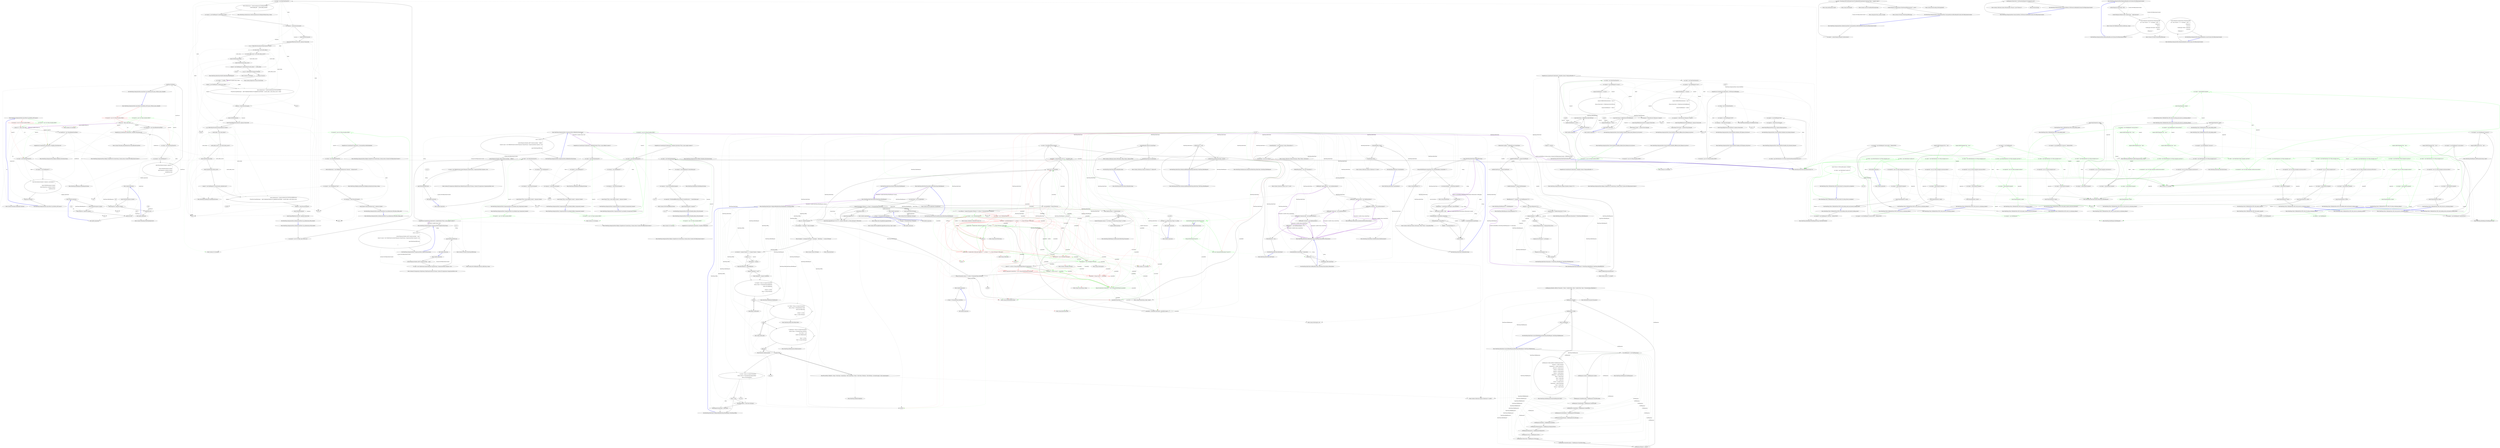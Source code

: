 digraph  {
n0 [label="Entry RestSharp.IntegrationTests.AsyncTests.Can_Perform_GET_Async()", span="13-13", cluster="RestSharp.IntegrationTests.AsyncTests.Can_Perform_GET_Async()"];
n1 [color=red, community=0, label="Uri baseUrl = new Uri(''http://localhost:8080/'')", span="15-15", cluster="RestSharp.IntegrationTests.AsyncTests.Can_Perform_GET_Async()"];
d1 [color=green, community=0, label="Uri baseUrl = new Uri(''http://localhost:8080/'')", span="15-15", cluster="RestSharp.IntegrationTests.AsyncTests.Can_Perform_GET_Async()"];
n2 [label="string val = ''Basic async test''", span="16-16", cluster="RestSharp.IntegrationTests.AsyncTests.Can_Perform_GET_Async()"];
n4 [label="SimpleServer.Create(baseUrl.AbsoluteUri, Handlers.EchoValue(val))", span="18-18", cluster="RestSharp.IntegrationTests.AsyncTests.Can_Perform_GET_Async()"];
n5 [label="var client = new RestClient(baseUrl)", span="20-20", cluster="RestSharp.IntegrationTests.AsyncTests.Can_Perform_GET_Async()"];
n10 [label="Entry System.Uri.Uri(string)", span="0-0", cluster="System.Uri.Uri(string)"];
n3 [label="var resetEvent = new ManualResetEvent(false)", span="17-17", cluster="RestSharp.IntegrationTests.AsyncTests.Can_Perform_GET_Async()"];
n7 [label="client.ExecuteAsync(request, (response, asyncHandle) =>\r\n				{\r\n					Assert.NotNull(response.Content);\r\n					Assert.Equal(\\nval, response.Content);\r\n					resetEvent.Set();\r\n				})", span="23-28", cluster="RestSharp.IntegrationTests.AsyncTests.Can_Perform_GET_Async()"];
n20 [label="Assert.Equal(val, response.Content)", span="26-26", cluster="lambda expression"];
n8 [label="resetEvent.WaitOne()", span="29-29", cluster="RestSharp.IntegrationTests.AsyncTests.Can_Perform_GET_Async()"];
n11 [label="Entry System.Threading.ManualResetEvent.ManualResetEvent(bool)", span="0-0", cluster="System.Threading.ManualResetEvent.ManualResetEvent(bool)"];
n21 [label="resetEvent.Set()", span="27-27", cluster="lambda expression"];
n12 [label="Entry RestSharp.IntegrationTests.Helpers.Handlers.EchoValue(string)", span="21-21", cluster="RestSharp.IntegrationTests.Helpers.Handlers.EchoValue(string)"];
n13 [label="Entry RestSharp.IntegrationTests.Helpers.SimpleServer.Create(string, System.Action<System.Net.HttpListenerContext>)", span="12-12", cluster="RestSharp.IntegrationTests.Helpers.SimpleServer.Create(string, System.Action<System.Net.HttpListenerContext>)"];
n6 [label="var request = new RestRequest('''')", span="21-21", cluster="RestSharp.IntegrationTests.AsyncTests.Can_Perform_GET_Async()"];
n14 [label="Entry RestSharp.RestClient.RestClient(System.Uri)", span="66-66", cluster="RestSharp.RestClient.RestClient(System.Uri)"];
n15 [label="Entry RestSharp.RestRequest.RestRequest(string)", span="70-70", cluster="RestSharp.RestRequest.RestRequest(string)"];
n18 [label="Entry lambda expression", span="23-28", cluster="lambda expression"];
n9 [label="Exit RestSharp.IntegrationTests.AsyncTests.Can_Perform_GET_Async()", span="13-13", cluster="RestSharp.IntegrationTests.AsyncTests.Can_Perform_GET_Async()"];
n17 [label="Entry System.Threading.WaitHandle.WaitOne()", span="0-0", cluster="System.Threading.WaitHandle.WaitOne()"];
n19 [label="Assert.NotNull(response.Content)", span="25-25", cluster="lambda expression"];
n22 [label="Exit lambda expression", span="23-28", cluster="lambda expression"];
n25 [label="Entry System.Threading.EventWaitHandle.Set()", span="0-0", cluster="System.Threading.EventWaitHandle.Set()"];
n26 [label="Entry RestSharp.IntegrationTests.AsyncTests.Can_Perform_GET_Async_Without_Async_Handle()", span="34-34", cluster="RestSharp.IntegrationTests.AsyncTests.Can_Perform_GET_Async_Without_Async_Handle()"];
n27 [color=red, community=0, label="Uri baseUrl = new Uri(''http://localhost:8080/'')", span="36-36", cluster="RestSharp.IntegrationTests.AsyncTests.Can_Perform_GET_Async_Without_Async_Handle()"];
d27 [color=green, community=0, label="Uri baseUrl = new Uri(''http://localhost:8080/'')", span="36-36", cluster="RestSharp.IntegrationTests.AsyncTests.Can_Perform_GET_Async_Without_Async_Handle()"];
n28 [label="string val = ''Basic async test''", span="37-37", cluster="RestSharp.IntegrationTests.AsyncTests.Can_Perform_GET_Async_Without_Async_Handle()"];
n30 [label="SimpleServer.Create(baseUrl.AbsoluteUri, Handlers.EchoValue(val))", span="39-39", cluster="RestSharp.IntegrationTests.AsyncTests.Can_Perform_GET_Async_Without_Async_Handle()"];
n31 [label="var client = new RestClient(baseUrl)", span="41-41", cluster="RestSharp.IntegrationTests.AsyncTests.Can_Perform_GET_Async_Without_Async_Handle()"];
n29 [label="var resetEvent = new ManualResetEvent(false)", span="38-38", cluster="RestSharp.IntegrationTests.AsyncTests.Can_Perform_GET_Async_Without_Async_Handle()"];
n33 [label="client.ExecuteAsync(request, response =>\r\n				{\r\n					Assert.NotNull(response.Content);\r\n					Assert.Equal(val, response.Content);\r\n					\\nresetEvent.Set();\r\n				})", span="44-49", cluster="RestSharp.IntegrationTests.AsyncTests.Can_Perform_GET_Async_Without_Async_Handle()"];
n38 [label="Assert.Equal(val, response.Content)", span="47-47", cluster="lambda expression"];
n34 [label="resetEvent.WaitOne()", span="50-50", cluster="RestSharp.IntegrationTests.AsyncTests.Can_Perform_GET_Async_Without_Async_Handle()"];
n39 [label="resetEvent.Set()", span="48-48", cluster="lambda expression"];
n32 [label="var request = new RestRequest('''')", span="42-42", cluster="RestSharp.IntegrationTests.AsyncTests.Can_Perform_GET_Async_Without_Async_Handle()"];
n36 [label="Entry lambda expression", span="44-49", cluster="lambda expression"];
n35 [label="Exit RestSharp.IntegrationTests.AsyncTests.Can_Perform_GET_Async_Without_Async_Handle()", span="34-34", cluster="RestSharp.IntegrationTests.AsyncTests.Can_Perform_GET_Async_Without_Async_Handle()"];
n37 [label="Assert.NotNull(response.Content)", span="46-46", cluster="lambda expression"];
n40 [label="Exit lambda expression", span="44-49", cluster="lambda expression"];
m0_24 [label="Entry string.Split(params char[])", span="0-0", cluster="string.Split(params char[])", file="AuthenticationTests.cs"];
m0_66 [label="Entry System.Diagnostics.Process.Start(string)", span="0-0", cluster="System.Diagnostics.Process.Start(string)", file="AuthenticationTests.cs"];
m0_25 [label="Entry string.Join(string, params string[])", span="0-0", cluster="string.Join(string, params string[])", file="AuthenticationTests.cs"];
m0_27 [label="Entry RestSharp.IntegrationTests.AuthenticationTests.Can_Authenticate_With_OAuth()", span="38-38", cluster="RestSharp.IntegrationTests.AuthenticationTests.Can_Authenticate_With_OAuth()", file="AuthenticationTests.cs"];
m0_28 [label="var baseUrl = new Uri(''https://api.twitter.com'')", span="40-40", cluster="RestSharp.IntegrationTests.AuthenticationTests.Can_Authenticate_With_OAuth()", file="AuthenticationTests.cs"];
m0_29 [label="var client = new RestClient(baseUrl)", span="41-41", cluster="RestSharp.IntegrationTests.AuthenticationTests.Can_Authenticate_With_OAuth()", file="AuthenticationTests.cs"];
m0_30 [label="client.Authenticator = OAuth1Authenticator.ForRequestToken(\r\n				''CONSUMER_KEY'', ''CONSUMER_SECRET''\r\n				)", span="42-44", cluster="RestSharp.IntegrationTests.AuthenticationTests.Can_Authenticate_With_OAuth()", file="AuthenticationTests.cs"];
m0_32 [label="var response = client.Execute(request)", span="46-46", cluster="RestSharp.IntegrationTests.AuthenticationTests.Can_Authenticate_With_OAuth()", file="AuthenticationTests.cs"];
m0_41 [label="var url = client.BuildUri(request).ToString()", span="58-58", cluster="RestSharp.IntegrationTests.AuthenticationTests.Can_Authenticate_With_OAuth()", file="AuthenticationTests.cs"];
m0_45 [label="client.Authenticator = OAuth1Authenticator.ForAccessToken(\r\n				''P5QziWtocYmgWAhvlegxw'', ''jBs07SIxJ0kodeU9QtLEs1W1LRgQb9u5Lc987BA94'', \\noauth_token, oauth_token_secret, verifier\r\n				)", span="63-65", cluster="RestSharp.IntegrationTests.AuthenticationTests.Can_Authenticate_With_OAuth()", file="AuthenticationTests.cs"];
m0_46 [label="response = client.Execute(request)", span="66-66", cluster="RestSharp.IntegrationTests.AuthenticationTests.Can_Authenticate_With_OAuth()", file="AuthenticationTests.cs"];
m0_55 [label="client.Authenticator = OAuth1Authenticator.ForProtectedResource(\r\n				''P5QziWtocYmgWAhvlegxw'', ''jBs07SIxJ0kodeU9QtLEs1W1LRgQb9u5Lc987BA94'', \\noauth_token, oauth_token_secret\r\n				)", span="78-80", cluster="RestSharp.IntegrationTests.AuthenticationTests.Can_Authenticate_With_OAuth()", file="AuthenticationTests.cs"];
m0_56 [label="response = client.Execute(request)", span="82-82", cluster="RestSharp.IntegrationTests.AuthenticationTests.Can_Authenticate_With_OAuth()", file="AuthenticationTests.cs"];
m0_31 [label="var request = new RestRequest(''oauth/request_token'')", span="45-45", cluster="RestSharp.IntegrationTests.AuthenticationTests.Can_Authenticate_With_OAuth()", file="AuthenticationTests.cs"];
m0_33 [label="Assert.NotNull(response)", span="48-48", cluster="RestSharp.IntegrationTests.AuthenticationTests.Can_Authenticate_With_OAuth()", file="AuthenticationTests.cs"];
m0_34 [label="Assert.Equal(HttpStatusCode.OK, response.StatusCode)", span="49-49", cluster="RestSharp.IntegrationTests.AuthenticationTests.Can_Authenticate_With_OAuth()", file="AuthenticationTests.cs"];
m0_35 [label="var qs = HttpUtility.ParseQueryString(response.Content)", span="51-51", cluster="RestSharp.IntegrationTests.AuthenticationTests.Can_Authenticate_With_OAuth()", file="AuthenticationTests.cs"];
m0_36 [label="var oauth_token = qs[''oauth_token'']", span="52-52", cluster="RestSharp.IntegrationTests.AuthenticationTests.Can_Authenticate_With_OAuth()", file="AuthenticationTests.cs"];
m0_37 [label="var oauth_token_secret = qs[''oauth_token_secret'']", span="53-53", cluster="RestSharp.IntegrationTests.AuthenticationTests.Can_Authenticate_With_OAuth()", file="AuthenticationTests.cs"];
m0_38 [label="Assert.NotNull(oauth_token)", span="54-54", cluster="RestSharp.IntegrationTests.AuthenticationTests.Can_Authenticate_With_OAuth()", file="AuthenticationTests.cs"];
m0_40 [label="request = new RestRequest(''oauth/authorize?oauth_token='' + oauth_token)", span="57-57", cluster="RestSharp.IntegrationTests.AuthenticationTests.Can_Authenticate_With_OAuth()", file="AuthenticationTests.cs"];
m0_39 [label="Assert.NotNull(oauth_token_secret)", span="55-55", cluster="RestSharp.IntegrationTests.AuthenticationTests.Can_Authenticate_With_OAuth()", file="AuthenticationTests.cs"];
m0_42 [label="Process.Start(url)", span="59-59", cluster="RestSharp.IntegrationTests.AuthenticationTests.Can_Authenticate_With_OAuth()", file="AuthenticationTests.cs"];
m0_43 [label="var verifier = ''123456''", span="61-61", cluster="RestSharp.IntegrationTests.AuthenticationTests.Can_Authenticate_With_OAuth()", file="AuthenticationTests.cs"];
m0_44 [label="request = new RestRequest(''oauth/access_token'')", span="62-62", cluster="RestSharp.IntegrationTests.AuthenticationTests.Can_Authenticate_With_OAuth()", file="AuthenticationTests.cs"];
m0_47 [label="Assert.NotNull(response)", span="68-68", cluster="RestSharp.IntegrationTests.AuthenticationTests.Can_Authenticate_With_OAuth()", file="AuthenticationTests.cs"];
m0_48 [label="Assert.Equal(HttpStatusCode.OK, response.StatusCode)", span="69-69", cluster="RestSharp.IntegrationTests.AuthenticationTests.Can_Authenticate_With_OAuth()", file="AuthenticationTests.cs"];
m0_49 [label="qs = HttpUtility.ParseQueryString(response.Content)", span="71-71", cluster="RestSharp.IntegrationTests.AuthenticationTests.Can_Authenticate_With_OAuth()", file="AuthenticationTests.cs"];
m0_50 [label="oauth_token = qs[''oauth_token'']", span="72-72", cluster="RestSharp.IntegrationTests.AuthenticationTests.Can_Authenticate_With_OAuth()", file="AuthenticationTests.cs"];
m0_51 [label="oauth_token_secret = qs[''oauth_token_secret'']", span="73-73", cluster="RestSharp.IntegrationTests.AuthenticationTests.Can_Authenticate_With_OAuth()", file="AuthenticationTests.cs"];
m0_52 [label="Assert.NotNull(oauth_token)", span="74-74", cluster="RestSharp.IntegrationTests.AuthenticationTests.Can_Authenticate_With_OAuth()", file="AuthenticationTests.cs"];
m0_53 [label="Assert.NotNull(oauth_token_secret)", span="75-75", cluster="RestSharp.IntegrationTests.AuthenticationTests.Can_Authenticate_With_OAuth()", file="AuthenticationTests.cs"];
m0_54 [label="request = new RestRequest(''account/verify_credentials.xml'')", span="77-77", cluster="RestSharp.IntegrationTests.AuthenticationTests.Can_Authenticate_With_OAuth()", file="AuthenticationTests.cs"];
m0_57 [label="Assert.NotNull(response)", span="84-84", cluster="RestSharp.IntegrationTests.AuthenticationTests.Can_Authenticate_With_OAuth()", file="AuthenticationTests.cs"];
m0_58 [label="Assert.Equal(HttpStatusCode.OK, response.StatusCode)", span="85-85", cluster="RestSharp.IntegrationTests.AuthenticationTests.Can_Authenticate_With_OAuth()", file="AuthenticationTests.cs"];
m0_59 [label="Exit RestSharp.IntegrationTests.AuthenticationTests.Can_Authenticate_With_OAuth()", span="38-38", cluster="RestSharp.IntegrationTests.AuthenticationTests.Can_Authenticate_With_OAuth()", file="AuthenticationTests.cs"];
m0_10 [label="Entry RestSharp.IntegrationTests.Helpers.SimpleServer.Create(string, System.Action<System.Net.HttpListenerContext>)", span="12-12", cluster="RestSharp.IntegrationTests.Helpers.SimpleServer.Create(string, System.Action<System.Net.HttpListenerContext>)", file="AuthenticationTests.cs"];
m0_26 [label="Entry System.IO.Stream.WriteStringUtf8(string)", span="7-7", cluster="System.IO.Stream.WriteStringUtf8(string)", file="AuthenticationTests.cs"];
m0_21 [label="Entry string.Substring(int)", span="0-0", cluster="string.Substring(int)", file="AuthenticationTests.cs"];
m0_22 [label="Entry System.Convert.FromBase64String(string)", span="0-0", cluster="System.Convert.FromBase64String(string)", file="AuthenticationTests.cs"];
m0_9 [label="Entry System.Uri.Uri(string)", span="0-0", cluster="System.Uri.Uri(string)", file="AuthenticationTests.cs"];
m0_16 [label="Entry RestSharp.IntegrationTests.AuthenticationTests.UsernamePasswordEchoHandler(System.Net.HttpListenerContext)", span="29-29", cluster="RestSharp.IntegrationTests.AuthenticationTests.UsernamePasswordEchoHandler(System.Net.HttpListenerContext)", file="AuthenticationTests.cs"];
m0_17 [label="var header = context.Request.Headers[''Authorization'']", span="31-31", cluster="RestSharp.IntegrationTests.AuthenticationTests.UsernamePasswordEchoHandler(System.Net.HttpListenerContext)", file="AuthenticationTests.cs"];
m0_19 [label="context.Response.OutputStream.WriteStringUtf8(string.Join(''|'', parts))", span="34-34", cluster="RestSharp.IntegrationTests.AuthenticationTests.UsernamePasswordEchoHandler(System.Net.HttpListenerContext)", file="AuthenticationTests.cs"];
m0_18 [label="var parts = Encoding.ASCII.GetString(Convert.FromBase64String(header.Substring(''Basic ''.Length))).Split(':')", span="33-33", cluster="RestSharp.IntegrationTests.AuthenticationTests.UsernamePasswordEchoHandler(System.Net.HttpListenerContext)", file="AuthenticationTests.cs"];
m0_20 [label="Exit RestSharp.IntegrationTests.AuthenticationTests.UsernamePasswordEchoHandler(System.Net.HttpListenerContext)", span="29-29", cluster="RestSharp.IntegrationTests.AuthenticationTests.UsernamePasswordEchoHandler(System.Net.HttpListenerContext)", file="AuthenticationTests.cs"];
m0_64 [label="Entry RestSharp.RestClient.BuildUri(RestSharp.IRestRequest)", span="215-215", cluster="RestSharp.RestClient.BuildUri(RestSharp.IRestRequest)", file="AuthenticationTests.cs"];
m0_65 [label="Entry System.Uri.ToString()", span="0-0", cluster="System.Uri.ToString()", file="AuthenticationTests.cs"];
m0_13 [label="Entry RestSharp.RestRequest.RestRequest(string)", span="70-70", cluster="RestSharp.RestRequest.RestRequest(string)", file="AuthenticationTests.cs"];
m0_23 [label="Entry System.Text.Encoding.GetString(byte[])", span="0-0", cluster="System.Text.Encoding.GetString(byte[])", file="AuthenticationTests.cs"];
m0_60 [label="Entry RestSharp.Authenticators.OAuth1Authenticator.ForRequestToken(string, string)", span="37-37", cluster="RestSharp.Authenticators.OAuth1Authenticator.ForRequestToken(string, string)", file="AuthenticationTests.cs"];
m0_12 [label="Entry RestSharp.HttpBasicAuthenticator.HttpBasicAuthenticator(string, string)", span="27-27", cluster="RestSharp.HttpBasicAuthenticator.HttpBasicAuthenticator(string, string)", file="AuthenticationTests.cs"];
m0_0 [label="Entry RestSharp.IntegrationTests.AuthenticationTests.Can_Authenticate_With_Basic_Http_Auth()", span="14-14", cluster="RestSharp.IntegrationTests.AuthenticationTests.Can_Authenticate_With_Basic_Http_Auth()", file="AuthenticationTests.cs"];
m0_1 [color=green, community=0, label="Uri baseUrl = new Uri(''http://localhost:8080/'')", span="16-16", cluster="RestSharp.IntegrationTests.AuthenticationTests.Can_Authenticate_With_Basic_Http_Auth()", file="AuthenticationTests.cs"];
m0_2 [label="SimpleServer.Create(baseUrl.AbsoluteUri, UsernamePasswordEchoHandler)", span="17-17", cluster="RestSharp.IntegrationTests.AuthenticationTests.Can_Authenticate_With_Basic_Http_Auth()", file="AuthenticationTests.cs"];
m0_3 [label="var client = new RestClient(baseUrl)", span="19-19", cluster="RestSharp.IntegrationTests.AuthenticationTests.Can_Authenticate_With_Basic_Http_Auth()", file="AuthenticationTests.cs"];
m0_4 [label="client.Authenticator = new HttpBasicAuthenticator(''testuser'', ''testpassword'')", span="20-20", cluster="RestSharp.IntegrationTests.AuthenticationTests.Can_Authenticate_With_Basic_Http_Auth()", file="AuthenticationTests.cs"];
m0_6 [label="var response = client.Execute(request)", span="23-23", cluster="RestSharp.IntegrationTests.AuthenticationTests.Can_Authenticate_With_Basic_Http_Auth()", file="AuthenticationTests.cs"];
m0_5 [label="var request = new RestRequest(''test'')", span="22-22", cluster="RestSharp.IntegrationTests.AuthenticationTests.Can_Authenticate_With_Basic_Http_Auth()", file="AuthenticationTests.cs"];
m0_7 [label="Assert.Equal(''testuser|testpassword'', response.Content)", span="25-25", cluster="RestSharp.IntegrationTests.AuthenticationTests.Can_Authenticate_With_Basic_Http_Auth()", file="AuthenticationTests.cs"];
m0_8 [label="Exit RestSharp.IntegrationTests.AuthenticationTests.Can_Authenticate_With_Basic_Http_Auth()", span="14-14", cluster="RestSharp.IntegrationTests.AuthenticationTests.Can_Authenticate_With_Basic_Http_Auth()", file="AuthenticationTests.cs"];
m1_0 [label="Entry RestSharp.IntegrationTests.CompressionTests.Can_Handle_Gzip_Compressed_Content()", span="11-11", cluster="RestSharp.IntegrationTests.CompressionTests.Can_Handle_Gzip_Compressed_Content()", file="CompressionTests.cs"];
m1_1 [color=green, community=0, label="Uri baseUrl = new Uri(''http://localhost:8080/'')", span="13-13", cluster="RestSharp.IntegrationTests.CompressionTests.Can_Handle_Gzip_Compressed_Content()", file="CompressionTests.cs"];
m1_2 [label="SimpleServer.Create(baseUrl.AbsoluteUri, GzipEchoValue(''This is some gzipped content''))", span="14-14", cluster="RestSharp.IntegrationTests.CompressionTests.Can_Handle_Gzip_Compressed_Content()", file="CompressionTests.cs"];
m1_3 [label="var client = new RestClient(baseUrl)", span="16-16", cluster="RestSharp.IntegrationTests.CompressionTests.Can_Handle_Gzip_Compressed_Content()", file="CompressionTests.cs"];
m1_4 [label="var request = new RestRequest('''')", span="17-17", cluster="RestSharp.IntegrationTests.CompressionTests.Can_Handle_Gzip_Compressed_Content()", file="CompressionTests.cs"];
m1_5 [label="var response = client.Execute(request)", span="18-18", cluster="RestSharp.IntegrationTests.CompressionTests.Can_Handle_Gzip_Compressed_Content()", file="CompressionTests.cs"];
m1_6 [label="Assert.Equal(''This is some gzipped content'', response.Content)", span="20-20", cluster="RestSharp.IntegrationTests.CompressionTests.Can_Handle_Gzip_Compressed_Content()", file="CompressionTests.cs"];
m1_7 [label="Exit RestSharp.IntegrationTests.CompressionTests.Can_Handle_Gzip_Compressed_Content()", span="11-11", cluster="RestSharp.IntegrationTests.CompressionTests.Can_Handle_Gzip_Compressed_Content()", file="CompressionTests.cs"];
m1_24 [label="Entry RestSharp.IntegrationTests.CompressionTests.Can_Handle_Uncompressed_Content()", span="39-39", cluster="RestSharp.IntegrationTests.CompressionTests.Can_Handle_Uncompressed_Content()", file="CompressionTests.cs"];
m1_25 [color=green, community=0, label="Uri baseUrl = new Uri(''http://localhost:8080/'')", span="41-41", cluster="RestSharp.IntegrationTests.CompressionTests.Can_Handle_Uncompressed_Content()", file="CompressionTests.cs"];
m1_26 [label="SimpleServer.Create(baseUrl.AbsoluteUri, Handlers.EchoValue(''This is some sample content''))", span="42-42", cluster="RestSharp.IntegrationTests.CompressionTests.Can_Handle_Uncompressed_Content()", file="CompressionTests.cs"];
m1_27 [label="var client = new RestClient(baseUrl)", span="44-44", cluster="RestSharp.IntegrationTests.CompressionTests.Can_Handle_Uncompressed_Content()", file="CompressionTests.cs"];
m1_28 [label="var request = new RestRequest('''')", span="45-45", cluster="RestSharp.IntegrationTests.CompressionTests.Can_Handle_Uncompressed_Content()", file="CompressionTests.cs"];
m1_29 [label="var response = client.Execute(request)", span="46-46", cluster="RestSharp.IntegrationTests.CompressionTests.Can_Handle_Uncompressed_Content()", file="CompressionTests.cs"];
m1_30 [label="Assert.Equal(''This is some sample content'', response.Content)", span="48-48", cluster="RestSharp.IntegrationTests.CompressionTests.Can_Handle_Uncompressed_Content()", file="CompressionTests.cs"];
m1_31 [label="Exit RestSharp.IntegrationTests.CompressionTests.Can_Handle_Uncompressed_Content()", span="39-39", cluster="RestSharp.IntegrationTests.CompressionTests.Can_Handle_Uncompressed_Content()", file="CompressionTests.cs"];
m1_15 [label="Entry RestSharp.IntegrationTests.CompressionTests.Can_Handle_Deflate_Compressed_Content()", span="25-25", cluster="RestSharp.IntegrationTests.CompressionTests.Can_Handle_Deflate_Compressed_Content()", file="CompressionTests.cs"];
m1_16 [color=green, community=0, label="Uri baseUrl = new Uri(''http://localhost:8080/'')", span="27-27", cluster="RestSharp.IntegrationTests.CompressionTests.Can_Handle_Deflate_Compressed_Content()", file="CompressionTests.cs"];
m1_17 [label="SimpleServer.Create(baseUrl.AbsoluteUri, DeflateEchoValue(''This is some deflated content''))", span="28-28", cluster="RestSharp.IntegrationTests.CompressionTests.Can_Handle_Deflate_Compressed_Content()", file="CompressionTests.cs"];
m1_18 [label="var client = new RestClient(baseUrl)", span="30-30", cluster="RestSharp.IntegrationTests.CompressionTests.Can_Handle_Deflate_Compressed_Content()", file="CompressionTests.cs"];
m1_19 [label="var request = new RestRequest('''')", span="31-31", cluster="RestSharp.IntegrationTests.CompressionTests.Can_Handle_Deflate_Compressed_Content()", file="CompressionTests.cs"];
m1_20 [label="var response = client.Execute(request)", span="32-32", cluster="RestSharp.IntegrationTests.CompressionTests.Can_Handle_Deflate_Compressed_Content()", file="CompressionTests.cs"];
m1_21 [label="Assert.Equal(''This is some deflated content'', response.Content)", span="34-34", cluster="RestSharp.IntegrationTests.CompressionTests.Can_Handle_Deflate_Compressed_Content()", file="CompressionTests.cs"];
m1_22 [label="Exit RestSharp.IntegrationTests.CompressionTests.Can_Handle_Deflate_Compressed_Content()", span="25-25", cluster="RestSharp.IntegrationTests.CompressionTests.Can_Handle_Deflate_Compressed_Content()", file="CompressionTests.cs"];
m1_9 [label="Entry RestSharp.IntegrationTests.CompressionTests.GzipEchoValue(string)", span="52-52", cluster="RestSharp.IntegrationTests.CompressionTests.GzipEchoValue(string)", file="CompressionTests.cs"];
m1_33 [label="return context =>\r\n			{\r\n				context.Response.Headers.Add(''Content-encoding'', ''gzip'');\r\n				using (var gzip = new GZipStream(\\ncontext.Response.OutputStream, CompressionMode.Compress, true))\r\n				{\r\n					gzip.WriteStringUtf8(value);\r\n				}\r\n			};", span="54-61", cluster="RestSharp.IntegrationTests.CompressionTests.GzipEchoValue(string)", file="CompressionTests.cs"];
m1_34 [label="Exit RestSharp.IntegrationTests.CompressionTests.GzipEchoValue(string)", span="52-52", cluster="RestSharp.IntegrationTests.CompressionTests.GzipEchoValue(string)", file="CompressionTests.cs"];
m1_10 [label="Entry RestSharp.IntegrationTests.Helpers.SimpleServer.Create(string, System.Action<System.Net.HttpListenerContext>)", span="12-12", cluster="RestSharp.IntegrationTests.Helpers.SimpleServer.Create(string, System.Action<System.Net.HttpListenerContext>)", file="CompressionTests.cs"];
m1_32 [label="Entry RestSharp.IntegrationTests.Helpers.Handlers.EchoValue(string)", span="21-21", cluster="RestSharp.IntegrationTests.Helpers.Handlers.EchoValue(string)", file="CompressionTests.cs"];
m1_42 [label="Entry System.IO.Stream.WriteStringUtf8(string)", span="7-7", cluster="System.IO.Stream.WriteStringUtf8(string)", file="CompressionTests.cs"];
m1_8 [label="Entry System.Uri.Uri(string)", span="0-0", cluster="System.Uri.Uri(string)", file="CompressionTests.cs"];
m1_12 [label="Entry RestSharp.RestRequest.RestRequest(string)", span="70-70", cluster="RestSharp.RestRequest.RestRequest(string)", file="CompressionTests.cs"];
m1_40 [label="Entry System.Net.WebHeaderCollection.Add(string, string)", span="0-0", cluster="System.Net.WebHeaderCollection.Add(string, string)", file="CompressionTests.cs"];
m1_23 [label="Entry RestSharp.IntegrationTests.CompressionTests.DeflateEchoValue(string)", span="64-64", cluster="RestSharp.IntegrationTests.CompressionTests.DeflateEchoValue(string)", file="CompressionTests.cs"];
m1_43 [label="return context =>\r\n			{\r\n				context.Response.Headers.Add(''Content-encoding'', ''deflate'');\r\n				using(var gzip = new DeflateStream(\\ncontext.Response.OutputStream, CompressionMode.Compress, true))\r\n				{\r\n					gzip.WriteStringUtf8(value);\r\n				}\r\n			};", span="66-73", cluster="RestSharp.IntegrationTests.CompressionTests.DeflateEchoValue(string)", file="CompressionTests.cs"];
m1_44 [label="Exit RestSharp.IntegrationTests.CompressionTests.DeflateEchoValue(string)", span="64-64", cluster="RestSharp.IntegrationTests.CompressionTests.DeflateEchoValue(string)", file="CompressionTests.cs"];
m1_41 [label="Entry System.IO.Compression.GZipStream.GZipStream(System.IO.Stream, System.IO.Compression.CompressionMode, bool)", span="0-0", cluster="System.IO.Compression.GZipStream.GZipStream(System.IO.Stream, System.IO.Compression.CompressionMode, bool)", file="CompressionTests.cs"];
m1_50 [label="Entry System.IO.Compression.DeflateStream.DeflateStream(System.IO.Stream, System.IO.Compression.CompressionMode, bool)", span="0-0", cluster="System.IO.Compression.DeflateStream.DeflateStream(System.IO.Stream, System.IO.Compression.CompressionMode, bool)", file="CompressionTests.cs"];
m1_45 [label="Entry lambda expression", span="66-73", cluster="lambda expression", file="CompressionTests.cs"];
m1_38 [label="gzip.WriteStringUtf8(value)", span="59-59", cluster="lambda expression", file="CompressionTests.cs"];
m1_36 [label="context.Response.Headers.Add(''Content-encoding'', ''gzip'')", span="56-56", cluster="lambda expression", file="CompressionTests.cs"];
m1_37 [label="var gzip = new GZipStream(context.Response.OutputStream, CompressionMode.Compress, true)", span="57-57", cluster="lambda expression", file="CompressionTests.cs"];
m1_48 [label="gzip.WriteStringUtf8(value)", span="71-71", cluster="lambda expression", file="CompressionTests.cs"];
m1_46 [label="context.Response.Headers.Add(''Content-encoding'', ''deflate'')", span="68-68", cluster="lambda expression", file="CompressionTests.cs"];
m1_47 [label="var gzip = new DeflateStream(context.Response.OutputStream, CompressionMode.Compress, true)", span="69-69", cluster="lambda expression", file="CompressionTests.cs"];
m1_35 [label="Entry lambda expression", span="54-61", cluster="lambda expression", file="CompressionTests.cs"];
m1_39 [label="Exit lambda expression", span="54-61", cluster="lambda expression", file="CompressionTests.cs"];
m1_49 [label="Exit lambda expression", span="66-73", cluster="lambda expression", file="CompressionTests.cs"];
m2_10 [label="Entry RestSharp.IntegrationTests.Helpers.SimpleServer.Create(string, System.Action<System.Net.HttpListenerContext>)", span="12-12", cluster="RestSharp.IntegrationTests.Helpers.SimpleServer.Create(string, System.Action<System.Net.HttpListenerContext>)", file="FileTests.cs"];
m2_9 [label="Entry System.Uri.Uri(string)", span="0-0", cluster="System.Uri.Uri(string)", file="FileTests.cs"];
m2_0 [label="Entry RestSharp.IntegrationTests.FileTests.Handles_Binary_File_Download()", span="10-10", cluster="RestSharp.IntegrationTests.FileTests.Handles_Binary_File_Download()", file="FileTests.cs"];
m2_1 [color=green, community=0, label="Uri baseUrl = new Uri(''http://localhost:8080/'')", span="12-12", cluster="RestSharp.IntegrationTests.FileTests.Handles_Binary_File_Download()", file="FileTests.cs"];
m2_2 [label="SimpleServer.Create(baseUrl.AbsoluteUri, Handlers.FileHandler)", span="13-13", cluster="RestSharp.IntegrationTests.FileTests.Handles_Binary_File_Download()", file="FileTests.cs"];
m2_3 [label="var client = new RestClient(baseUrl)", span="15-15", cluster="RestSharp.IntegrationTests.FileTests.Handles_Binary_File_Download()", file="FileTests.cs"];
m2_4 [label="var request = new RestRequest(''Assets/Koala.jpg'')", span="16-16", cluster="RestSharp.IntegrationTests.FileTests.Handles_Binary_File_Download()", file="FileTests.cs"];
m2_5 [label="var response = client.DownloadData(request)", span="17-17", cluster="RestSharp.IntegrationTests.FileTests.Handles_Binary_File_Download()", file="FileTests.cs"];
m2_6 [label="var expected = File.ReadAllBytes(Environment.CurrentDirectory + ''\\Assets\\Koala.jpg'')", span="19-19", cluster="RestSharp.IntegrationTests.FileTests.Handles_Binary_File_Download()", file="FileTests.cs"];
m2_7 [label="Assert.Equal(expected, response)", span="20-20", cluster="RestSharp.IntegrationTests.FileTests.Handles_Binary_File_Download()", file="FileTests.cs"];
m2_8 [label="Exit RestSharp.IntegrationTests.FileTests.Handles_Binary_File_Download()", span="10-10", cluster="RestSharp.IntegrationTests.FileTests.Handles_Binary_File_Download()", file="FileTests.cs"];
m2_14 [label="Entry System.IO.File.ReadAllBytes(string)", span="0-0", cluster="System.IO.File.ReadAllBytes(string)", file="FileTests.cs"];
m2_12 [label="Entry RestSharp.RestRequest.RestRequest(string)", span="70-70", cluster="RestSharp.RestRequest.RestRequest(string)", file="FileTests.cs"];
m3_19 [label="BaseUrl = baseUrl", span="68-68", cluster="RestSharp.RestClient.RestClient(System.Uri)", file="RestClient.cs"];
m3_20 [label="Exit RestSharp.RestClient.RestClient(System.Uri)", span="66-66", cluster="RestSharp.RestClient.RestClient(System.Uri)", file="RestClient.cs"];
m3_0 [label="Entry RestSharp.RestClient.RestClient()", span="41-41", cluster="RestSharp.RestClient.RestClient()", file="RestClient.cs"];
m3_1 [label="ContentHandlers = new Dictionary<string, IDeserializer>()", span="46-46", cluster="RestSharp.RestClient.RestClient()", file="RestClient.cs"];
m3_2 [label="AcceptTypes = new List<string>()", span="47-47", cluster="RestSharp.RestClient.RestClient()", file="RestClient.cs"];
m3_3 [label="DefaultParameters = new List<Parameter>()", span="48-48", cluster="RestSharp.RestClient.RestClient()", file="RestClient.cs"];
m3_4 [label="AddHandler(''application/json'', new JsonDeserializer())", span="51-51", cluster="RestSharp.RestClient.RestClient()", file="RestClient.cs"];
m3_5 [label="AddHandler(''application/xml'', new XmlDeserializer())", span="52-52", cluster="RestSharp.RestClient.RestClient()", file="RestClient.cs"];
m3_6 [label="AddHandler(''text/json'', new JsonDeserializer())", span="53-53", cluster="RestSharp.RestClient.RestClient()", file="RestClient.cs"];
m3_7 [label="AddHandler(''text/x-json'', new JsonDeserializer())", span="54-54", cluster="RestSharp.RestClient.RestClient()", file="RestClient.cs"];
m3_8 [label="AddHandler(''text/javascript'', new JsonDeserializer())", span="55-55", cluster="RestSharp.RestClient.RestClient()", file="RestClient.cs"];
m3_9 [label="AddHandler(''text/xml'', new XmlDeserializer())", span="56-56", cluster="RestSharp.RestClient.RestClient()", file="RestClient.cs"];
m3_10 [label="AddHandler(''*'', new XmlDeserializer())", span="57-57", cluster="RestSharp.RestClient.RestClient()", file="RestClient.cs"];
m3_11 [label="FollowRedirects = true", span="59-59", cluster="RestSharp.RestClient.RestClient()", file="RestClient.cs"];
m3_12 [label="Exit RestSharp.RestClient.RestClient()", span="41-41", cluster="RestSharp.RestClient.RestClient()", file="RestClient.cs"];
m3_37 [label="Entry RestSharp.RestClient.ClearHandlers()", span="117-117", cluster="RestSharp.RestClient.ClearHandlers()", file="RestClient.cs"];
m3_38 [label="ContentHandlers.Clear()", span="119-119", cluster="RestSharp.RestClient.ClearHandlers()", file="RestClient.cs"];
m3_39 [label="AcceptTypes.Clear()", span="120-120", cluster="RestSharp.RestClient.ClearHandlers()", file="RestClient.cs"];
m3_40 [label="Exit RestSharp.RestClient.ClearHandlers()", span="117-117", cluster="RestSharp.RestClient.ClearHandlers()", file="RestClient.cs"];
m3_63 [label="Entry RestSharp.IAuthenticator.Authenticate(RestSharp.IRestClient, RestSharp.IRestRequest)", span="20-20", cluster="RestSharp.IAuthenticator.Authenticate(RestSharp.IRestClient, RestSharp.IRestRequest)", file="RestClient.cs"];
m3_187 [label="Entry RestSharp.RestClient.Deserialize<T>(RestSharp.IRestRequest, RestSharp.IRestResponse)", span="420-420", cluster="RestSharp.RestClient.Deserialize<T>(RestSharp.IRestRequest, RestSharp.IRestResponse)", file="RestClient.cs"];
m3_188 [label="request.OnBeforeDeserialization(raw)", span="422-422", cluster="RestSharp.RestClient.Deserialize<T>(RestSharp.IRestRequest, RestSharp.IRestResponse)", file="RestClient.cs"];
m3_189 [label="IDeserializer handler = GetHandler(raw.ContentType)", span="424-424", cluster="RestSharp.RestClient.Deserialize<T>(RestSharp.IRestRequest, RestSharp.IRestResponse)", file="RestClient.cs"];
m3_190 [label="handler.RootElement = request.RootElement", span="425-425", cluster="RestSharp.RestClient.Deserialize<T>(RestSharp.IRestRequest, RestSharp.IRestResponse)", file="RestClient.cs"];
m3_191 [label="handler.DateFormat = request.DateFormat", span="426-426", cluster="RestSharp.RestClient.Deserialize<T>(RestSharp.IRestRequest, RestSharp.IRestResponse)", file="RestClient.cs"];
m3_192 [label="handler.Namespace = request.XmlNamespace", span="427-427", cluster="RestSharp.RestClient.Deserialize<T>(RestSharp.IRestRequest, RestSharp.IRestResponse)", file="RestClient.cs"];
m3_193 [label="IRestResponse<T> response = new RestResponse<T>()", span="429-429", cluster="RestSharp.RestClient.Deserialize<T>(RestSharp.IRestRequest, RestSharp.IRestResponse)", file="RestClient.cs"];
m3_194 [label="response = raw.toAsyncResponse<T>()", span="432-432", cluster="RestSharp.RestClient.Deserialize<T>(RestSharp.IRestRequest, RestSharp.IRestResponse)", file="RestClient.cs"];
m3_195 [label="response.Data = handler.Deserialize<T>(raw)", span="433-433", cluster="RestSharp.RestClient.Deserialize<T>(RestSharp.IRestRequest, RestSharp.IRestResponse)", file="RestClient.cs"];
m3_196 [label="response.Request = request", span="434-434", cluster="RestSharp.RestClient.Deserialize<T>(RestSharp.IRestRequest, RestSharp.IRestResponse)", file="RestClient.cs"];
m3_198 [label="response.ResponseStatus = ResponseStatus.Error", span="438-438", cluster="RestSharp.RestClient.Deserialize<T>(RestSharp.IRestRequest, RestSharp.IRestResponse)", file="RestClient.cs"];
m3_199 [label="response.ErrorMessage = ex.Message", span="439-439", cluster="RestSharp.RestClient.Deserialize<T>(RestSharp.IRestRequest, RestSharp.IRestResponse)", file="RestClient.cs"];
m3_200 [label="response.ErrorException = ex", span="440-440", cluster="RestSharp.RestClient.Deserialize<T>(RestSharp.IRestRequest, RestSharp.IRestResponse)", file="RestClient.cs"];
m3_201 [label="return response;", span="443-443", cluster="RestSharp.RestClient.Deserialize<T>(RestSharp.IRestRequest, RestSharp.IRestResponse)", file="RestClient.cs"];
m3_197 [label=Exception, span="436-436", cluster="RestSharp.RestClient.Deserialize<T>(RestSharp.IRestRequest, RestSharp.IRestResponse)", file="RestClient.cs"];
m3_202 [label="Exit RestSharp.RestClient.Deserialize<T>(RestSharp.IRestRequest, RestSharp.IRestResponse)", span="420-420", cluster="RestSharp.RestClient.Deserialize<T>(RestSharp.IRestRequest, RestSharp.IRestResponse)", file="RestClient.cs"];
m3_206 [label="Entry RestSharp.Deserializers.IDeserializer.Deserialize<T>(RestSharp.IRestResponse)", span="20-20", cluster="RestSharp.Deserializers.IDeserializer.Deserialize<T>(RestSharp.IRestResponse)", file="RestClient.cs"];
m3_41 [label="Entry System.Collections.Generic.ICollection<T>.Clear()", span="0-0", cluster="System.Collections.Generic.ICollection<T>.Clear()", file="RestClient.cs"];
m3_114 [label="Entry System.Text.StringBuilder.StringBuilder()", span="0-0", cluster="System.Text.StringBuilder.StringBuilder()", file="RestClient.cs"];
m3_94 [label="Entry string.StartsWith(string)", span="0-0", cluster="string.StartsWith(string)", file="RestClient.cs"];
m3_14 [label="Entry System.Collections.Generic.List<T>.List()", span="0-0", cluster="System.Collections.Generic.List<T>.List()", file="RestClient.cs"];
m3_160 [label="Entry lambda expression", span="283-283", cluster="lambda expression", file="RestClient.cs"];
m3_101 [label="Entry lambda expression", span="218-218", cluster="lambda expression", file="RestClient.cs"];
m3_104 [label="Entry lambda expression", span="248-248", cluster="lambda expression", file="RestClient.cs"];
m3_118 [label="Entry lambda expression", span="266-266", cluster="lambda expression", file="RestClient.cs"];
m3_102 [label="p.Type == ParameterType.UrlSegment", span="218-218", cluster="lambda expression", file="RestClient.cs"];
m3_103 [label="Exit lambda expression", span="218-218", cluster="lambda expression", file="RestClient.cs"];
m3_105 [label="p.Type == ParameterType.GetOrPost", span="248-248", cluster="lambda expression", file="RestClient.cs"];
m3_106 [label="Exit lambda expression", span="248-248", cluster="lambda expression", file="RestClient.cs"];
m3_119 [label="p.Type == ParameterType.GetOrPost", span="266-266", cluster="lambda expression", file="RestClient.cs"];
m3_120 [label="Exit lambda expression", span="266-266", cluster="lambda expression", file="RestClient.cs"];
m3_161 [label="p2.Name == p.Name && p2.Type == p.Type", span="283-283", cluster="lambda expression", file="RestClient.cs"];
m3_162 [label="Exit lambda expression", span="283-283", cluster="lambda expression", file="RestClient.cs"];
m3_21 [label="Entry RestSharp.RestClient.RestClient(string)", span="75-75", cluster="RestSharp.RestClient.RestClient(string)", file="RestClient.cs"];
m3_22 [color=green, community=0, label="String.IsNullOrEmpty(baseUrl)", span="77-77", cluster="RestSharp.RestClient.RestClient(string)", file="RestClient.cs"];
m3_24 [color=green, community=0, label="Exit RestSharp.RestClient.RestClient(string)", span="75-75", cluster="RestSharp.RestClient.RestClient(string)", file="RestClient.cs"];
m3_23 [color=green, community=0, label="throw new ArgumentNullException(''baseUrl'');", span="78-78", cluster="RestSharp.RestClient.RestClient(string)", file="RestClient.cs"];
m3_27 [label="contentType != ''*''", span="98-98", cluster="RestSharp.RestClient.AddHandler(string, RestSharp.Deserializers.IDeserializer)", file="RestClient.cs"];
m3_156 [label="Entry RestSharp.HttpCookie.HttpCookie()", span="7-7", cluster="RestSharp.HttpCookie.HttpCookie()", file="RestClient.cs"];
m3_205 [label="Entry RestSharp.IRestResponse.toAsyncResponse<T>()", span="9-9", cluster="RestSharp.IRestResponse.toAsyncResponse<T>()", file="RestClient.cs"];
m3_184 [label="Entry RestSharp.RestResponse.RestResponse()", span="168-168", cluster="RestSharp.RestResponse.RestResponse()", file="RestClient.cs"];
m3_203 [label="Entry System.Action<T>.Invoke(T)", span="0-0", cluster="System.Action<T>.Invoke(T)", file="RestClient.cs"];
m3_116 [label="Entry System.Text.StringBuilder.AppendFormat(string, object, object)", span="0-0", cluster="System.Text.StringBuilder.AppendFormat(string, object, object)", file="RestClient.cs"];
m3_64 [label="Entry RestSharp.RestClient.BuildUri(RestSharp.IRestRequest)", span="215-215", cluster="RestSharp.RestClient.BuildUri(RestSharp.IRestRequest)", file="RestClient.cs"];
m3_65 [label="var assembled = request.Resource", span="217-217", cluster="RestSharp.RestClient.BuildUri(RestSharp.IRestRequest)", file="RestClient.cs"];
m3_66 [label="var urlParms = request.Parameters.Where(p => p.Type == ParameterType.UrlSegment)", span="218-218", cluster="RestSharp.RestClient.BuildUri(RestSharp.IRestRequest)", file="RestClient.cs"];
m3_79 [label="assembled = String.Concat(''/'', assembled)", span="241-241", cluster="RestSharp.RestClient.BuildUri(RestSharp.IRestRequest)", file="RestClient.cs", color=green, community=0];
m3_80 [label="request.Parameters.Any(p => p.Type == ParameterType.GetOrPost)", span="248-248", cluster="RestSharp.RestClient.BuildUri(RestSharp.IRestRequest)", file="RestClient.cs"];
m3_83 [label="var data = EncodeParameters(request)", span="255-255", cluster="RestSharp.RestClient.BuildUri(RestSharp.IRestRequest)", file="RestClient.cs"];
m3_69 [color=green, community=0, label="var builder = new UriBuilder(BaseUrl)", span="222-222", cluster="RestSharp.RestClient.BuildUri(RestSharp.IRestRequest)", file="RestClient.cs"];
m3_70 [color=red, community=0, label="assembled = assembled.Replace(''{'' + p.Name + ''}'', p.Value.ToString().UrlEncode())", span="225-225", cluster="RestSharp.RestClient.BuildUri(RestSharp.IRestRequest)", file="RestClient.cs"];
m3_73 [label="builder.Path = builder.Path.UrlDecode().Replace(''{'' + p.Name + ''}'', p.Value.ToString().UrlEncode())", span="229-229", cluster="RestSharp.RestClient.BuildUri(RestSharp.IRestRequest)", file="RestClient.cs", color=green, community=0];
m3_74 [label="this.BaseUrl = new Uri(builder.ToString())", span="232-232", cluster="RestSharp.RestClient.BuildUri(RestSharp.IRestRequest)", file="RestClient.cs", color=green, community=0];
m3_76 [color=red, community=0, label="!BaseUrl.AbsoluteUri.EndsWith(''/'') && !string.IsNullOrEmpty(assembled)", span="239-239", cluster="RestSharp.RestClient.BuildUri(RestSharp.IRestRequest)", file="RestClient.cs"];
m3_77 [color=red, community=0, label="assembled = String.Concat(''/'', assembled)", span="239-239", cluster="RestSharp.RestClient.BuildUri(RestSharp.IRestRequest)", file="RestClient.cs"];
m3_78 [label="!BaseUrl.AbsoluteUri.EndsWith(''/'') && !string.IsNullOrEmpty(assembled)", span="241-241", cluster="RestSharp.RestClient.BuildUri(RestSharp.IRestRequest)", file="RestClient.cs", color=green, community=0];
m3_81 [label="assembled.EndsWith(''/'')", span="250-250", cluster="RestSharp.RestClient.BuildUri(RestSharp.IRestRequest)", file="RestClient.cs"];
m3_82 [label="assembled = assembled.Substring(0, assembled.Length - 1)", span="252-252", cluster="RestSharp.RestClient.BuildUri(RestSharp.IRestRequest)", file="RestClient.cs"];
m3_84 [label="assembled = string.Format(''{0}?{1}'', assembled, data)", span="256-256", cluster="RestSharp.RestClient.BuildUri(RestSharp.IRestRequest)", file="RestClient.cs"];
m3_85 [label="return new Uri(assembled);", span="260-260", cluster="RestSharp.RestClient.BuildUri(RestSharp.IRestRequest)", file="RestClient.cs"];
m3_71 [color=red, community=0, label="builder.Path = builder.Path.UrlDecode().Replace(''{'' + p.Name + ''}'', p.Value.ToString().UrlEncode())", span="227-227", cluster="RestSharp.RestClient.BuildUri(RestSharp.IRestRequest)", file="RestClient.cs"];
m3_72 [color=red, community=0, label="this.BaseUrl = new Uri(builder.ToString())", span="230-230", cluster="RestSharp.RestClient.BuildUri(RestSharp.IRestRequest)", file="RestClient.cs"];
m3_67 [color=red, community=0, label="var builder = new UriBuilder(BaseUrl)", span="220-220", cluster="RestSharp.RestClient.BuildUri(RestSharp.IRestRequest)", file="RestClient.cs"];
m3_68 [label=urlParms, span="222-222", cluster="RestSharp.RestClient.BuildUri(RestSharp.IRestRequest)", file="RestClient.cs"];
m3_75 [label="BaseUrl != null && !String.IsNullOrEmpty(BaseUrl.AbsoluteUri)", span="237-237", cluster="RestSharp.RestClient.BuildUri(RestSharp.IRestRequest)", file="RestClient.cs"];
m3_86 [label="Exit RestSharp.RestClient.BuildUri(RestSharp.IRestRequest)", span="215-215", cluster="RestSharp.RestClient.BuildUri(RestSharp.IRestRequest)", file="RestClient.cs"];
m3_13 [label="Entry System.Collections.Generic.Dictionary<TKey, TValue>.Dictionary()", span="0-0", cluster="System.Collections.Generic.Dictionary<TKey, TValue>.Dictionary()", file="RestClient.cs"];
m3_115 [label="Entry System.Text.StringBuilder.Append(string)", span="0-0", cluster="System.Text.StringBuilder.Append(string)", file="RestClient.cs"];
m3_31 [label="Entry RestSharp.RestClient.RemoveHandler(string)", span="108-108", cluster="RestSharp.RestClient.RemoveHandler(string)", file="RestClient.cs"];
m3_32 [label="ContentHandlers.Remove(contentType)", span="110-110", cluster="RestSharp.RestClient.RemoveHandler(string)", file="RestClient.cs"];
m3_33 [label="AcceptTypes.Remove(contentType)", span="111-111", cluster="RestSharp.RestClient.RemoveHandler(string)", file="RestClient.cs"];
m3_34 [label="Exit RestSharp.RestClient.RemoveHandler(string)", span="108-108", cluster="RestSharp.RestClient.RemoveHandler(string)", file="RestClient.cs"];
m3_55 [label="Entry string.IsNullOrEmpty(string)", span="0-0", cluster="string.IsNullOrEmpty(string)", file="RestClient.cs"];
m3_36 [label="Entry System.Collections.Generic.ICollection<T>.Remove(T)", span="0-0", cluster="System.Collections.Generic.ICollection<T>.Remove(T)", file="RestClient.cs"];
m3_59 [label="Entry RestSharp.RestClient.AuthenticateIfNeeded(RestSharp.RestClient, RestSharp.IRestRequest)", span="202-202", cluster="RestSharp.RestClient.AuthenticateIfNeeded(RestSharp.RestClient, RestSharp.IRestRequest)", file="RestClient.cs"];
m3_60 [label="Authenticator != null", span="204-204", cluster="RestSharp.RestClient.AuthenticateIfNeeded(RestSharp.RestClient, RestSharp.IRestRequest)", file="RestClient.cs"];
m3_61 [label="Authenticator.Authenticate(client, request)", span="206-206", cluster="RestSharp.RestClient.AuthenticateIfNeeded(RestSharp.RestClient, RestSharp.IRestRequest)", file="RestClient.cs"];
m3_62 [label="Exit RestSharp.RestClient.AuthenticateIfNeeded(RestSharp.RestClient, RestSharp.IRestRequest)", span="202-202", cluster="RestSharp.RestClient.AuthenticateIfNeeded(RestSharp.RestClient, RestSharp.IRestRequest)", file="RestClient.cs"];
m3_157 [label="Entry RestSharp.HttpParameter.HttpParameter()", span="10-10", cluster="RestSharp.HttpParameter.HttpParameter()", file="RestClient.cs"];
m3_204 [label="Entry RestSharp.RestResponse<T>.RestResponse()", span="136-136", cluster="RestSharp.RestResponse<T>.RestResponse()", file="RestClient.cs"];
m3_30 [label="Entry System.Collections.Generic.ICollection<T>.Add(T)", span="0-0", cluster="System.Collections.Generic.ICollection<T>.Add(T)", file="RestClient.cs"];
m3_42 [label="Entry RestSharp.RestClient.GetHandler(string)", span="128-128", cluster="RestSharp.RestClient.GetHandler(string)", file="RestClient.cs"];
m3_43 [label="string.IsNullOrEmpty(contentType) && ContentHandlers.ContainsKey(''*'')", span="130-130", cluster="RestSharp.RestClient.GetHandler(string)", file="RestClient.cs"];
m3_45 [label="var semicolonIndex = contentType.IndexOf(';')", span="135-135", cluster="RestSharp.RestClient.GetHandler(string)", file="RestClient.cs"];
m3_47 [label="contentType = contentType.Substring(0, semicolonIndex)", span="136-136", cluster="RestSharp.RestClient.GetHandler(string)", file="RestClient.cs"];
m3_48 [label="IDeserializer handler = null", span="137-137", cluster="RestSharp.RestClient.GetHandler(string)", file="RestClient.cs"];
m3_49 [label="ContentHandlers.ContainsKey(contentType)", span="138-138", cluster="RestSharp.RestClient.GetHandler(string)", file="RestClient.cs"];
m3_50 [label="handler = ContentHandlers[contentType]", span="140-140", cluster="RestSharp.RestClient.GetHandler(string)", file="RestClient.cs"];
m3_44 [label="return ContentHandlers[''*''];", span="132-132", cluster="RestSharp.RestClient.GetHandler(string)", file="RestClient.cs"];
m3_46 [label="semicolonIndex > -1", span="136-136", cluster="RestSharp.RestClient.GetHandler(string)", file="RestClient.cs"];
m3_53 [label="return handler;", span="147-147", cluster="RestSharp.RestClient.GetHandler(string)", file="RestClient.cs"];
m3_51 [label="ContentHandlers.ContainsKey(''*'')", span="142-142", cluster="RestSharp.RestClient.GetHandler(string)", file="RestClient.cs"];
m3_52 [label="handler = ContentHandlers[''*'']", span="144-144", cluster="RestSharp.RestClient.GetHandler(string)", file="RestClient.cs"];
m3_54 [label="Exit RestSharp.RestClient.GetHandler(string)", span="128-128", cluster="RestSharp.RestClient.GetHandler(string)", file="RestClient.cs"];
m3_117 [label="Entry System.Text.StringBuilder.ToString()", span="0-0", cluster="System.Text.StringBuilder.ToString()", file="RestClient.cs"];
m3_186 [label="Entry RestSharp.RestResponseCookie.RestResponseCookie()", span="3-3", cluster="RestSharp.RestResponseCookie.RestResponseCookie()", file="RestClient.cs"];
m3_151 [label="Entry RestSharp.IRestRequest.AddParameter(RestSharp.Parameter)", span="177-177", cluster="RestSharp.IRestRequest.AddParameter(RestSharp.Parameter)", file="RestClient.cs"];
m3_95 [label="Entry string.Substring(int)", span="0-0", cluster="string.Substring(int)", file="RestClient.cs"];
m3_25 [label="Entry System.Uri.Uri(string)", span="0-0", cluster="System.Uri.Uri(string)", file="RestClient.cs"];
m3_58 [label="Entry string.Substring(int, int)", span="0-0", cluster="string.Substring(int, int)", file="RestClient.cs"];
m3_98 [label="Entry string.Format(string, object, object)", span="0-0", cluster="string.Format(string, object, object)", file="RestClient.cs"];
m3_163 [label="Entry RestSharp.RestClient.ConvertToRestResponse(RestSharp.IRestRequest, RestSharp.HttpResponse)", span="375-375", cluster="RestSharp.RestClient.ConvertToRestResponse(RestSharp.IRestRequest, RestSharp.HttpResponse)", file="RestClient.cs"];
m3_164 [label="var restResponse = new RestResponse()", span="377-377", cluster="RestSharp.RestClient.ConvertToRestResponse(RestSharp.IRestRequest, RestSharp.HttpResponse)", file="RestClient.cs"];
m3_165 [label="restResponse.Content = httpResponse.Content", span="378-378", cluster="RestSharp.RestClient.ConvertToRestResponse(RestSharp.IRestRequest, RestSharp.HttpResponse)", file="RestClient.cs"];
m3_166 [label="restResponse.ContentEncoding = httpResponse.ContentEncoding", span="379-379", cluster="RestSharp.RestClient.ConvertToRestResponse(RestSharp.IRestRequest, RestSharp.HttpResponse)", file="RestClient.cs"];
m3_167 [label="restResponse.ContentLength = httpResponse.ContentLength", span="380-380", cluster="RestSharp.RestClient.ConvertToRestResponse(RestSharp.IRestRequest, RestSharp.HttpResponse)", file="RestClient.cs"];
m3_168 [label="restResponse.ContentType = httpResponse.ContentType", span="381-381", cluster="RestSharp.RestClient.ConvertToRestResponse(RestSharp.IRestRequest, RestSharp.HttpResponse)", file="RestClient.cs"];
m3_169 [label="restResponse.ErrorException = httpResponse.ErrorException", span="382-382", cluster="RestSharp.RestClient.ConvertToRestResponse(RestSharp.IRestRequest, RestSharp.HttpResponse)", file="RestClient.cs"];
m3_170 [label="restResponse.ErrorMessage = httpResponse.ErrorMessage", span="383-383", cluster="RestSharp.RestClient.ConvertToRestResponse(RestSharp.IRestRequest, RestSharp.HttpResponse)", file="RestClient.cs"];
m3_171 [label="restResponse.RawBytes = httpResponse.RawBytes", span="384-384", cluster="RestSharp.RestClient.ConvertToRestResponse(RestSharp.IRestRequest, RestSharp.HttpResponse)", file="RestClient.cs"];
m3_172 [label="restResponse.ResponseStatus = httpResponse.ResponseStatus", span="385-385", cluster="RestSharp.RestClient.ConvertToRestResponse(RestSharp.IRestRequest, RestSharp.HttpResponse)", file="RestClient.cs"];
m3_173 [label="restResponse.ResponseUri = httpResponse.ResponseUri", span="386-386", cluster="RestSharp.RestClient.ConvertToRestResponse(RestSharp.IRestRequest, RestSharp.HttpResponse)", file="RestClient.cs"];
m3_174 [label="restResponse.Server = httpResponse.Server", span="387-387", cluster="RestSharp.RestClient.ConvertToRestResponse(RestSharp.IRestRequest, RestSharp.HttpResponse)", file="RestClient.cs"];
m3_175 [label="restResponse.StatusCode = httpResponse.StatusCode", span="388-388", cluster="RestSharp.RestClient.ConvertToRestResponse(RestSharp.IRestRequest, RestSharp.HttpResponse)", file="RestClient.cs"];
m3_176 [label="restResponse.StatusDescription = httpResponse.StatusDescription", span="389-389", cluster="RestSharp.RestClient.ConvertToRestResponse(RestSharp.IRestRequest, RestSharp.HttpResponse)", file="RestClient.cs"];
m3_177 [label="restResponse.Request = request", span="390-390", cluster="RestSharp.RestClient.ConvertToRestResponse(RestSharp.IRestRequest, RestSharp.HttpResponse)", file="RestClient.cs"];
m3_178 [label="httpResponse.Headers", span="392-392", cluster="RestSharp.RestClient.ConvertToRestResponse(RestSharp.IRestRequest, RestSharp.HttpResponse)", file="RestClient.cs"];
m3_180 [label="httpResponse.Cookies", span="397-397", cluster="RestSharp.RestClient.ConvertToRestResponse(RestSharp.IRestRequest, RestSharp.HttpResponse)", file="RestClient.cs"];
m3_179 [label="restResponse.Headers.Add(new Parameter { Name = header.Name, Value = header.Value, Type = ParameterType.HttpHeader })", span="394-394", cluster="RestSharp.RestClient.ConvertToRestResponse(RestSharp.IRestRequest, RestSharp.HttpResponse)", file="RestClient.cs"];
m3_181 [label="restResponse.Cookies.Add(new RestResponseCookie {\r\n					Comment = cookie.Comment,\r\n					CommentUri = cookie.CommentUri,\r\n					\\nDiscard = cookie.Discard,\r\n					Domain = cookie.Domain,\r\n					Expired = cookie.Expired,\r\n					Expires = cookie.Expires,\r\n					\\nHttpOnly = cookie.HttpOnly,\r\n					Name = cookie.Name,\r\n					Path = cookie.Path,\r\n					Port = cookie.Port,\r\n					Secure = \\ncookie.Secure,\r\n					TimeStamp = cookie.TimeStamp,\r\n					Value = cookie.Value,\r\n					Version = cookie.Version\r\n				})", span="399-414", cluster="RestSharp.RestClient.ConvertToRestResponse(RestSharp.IRestRequest, RestSharp.HttpResponse)", file="RestClient.cs"];
m3_182 [label="return restResponse;", span="417-417", cluster="RestSharp.RestClient.ConvertToRestResponse(RestSharp.IRestRequest, RestSharp.HttpResponse)", file="RestClient.cs"];
m3_183 [label="Exit RestSharp.RestClient.ConvertToRestResponse(RestSharp.IRestRequest, RestSharp.HttpResponse)", span="375-375", cluster="RestSharp.RestClient.ConvertToRestResponse(RestSharp.IRestRequest, RestSharp.HttpResponse)", file="RestClient.cs"];
m3_100 [label="Entry RestSharp.RestClient.EncodeParameters(RestSharp.IRestRequest)", span="263-263", cluster="RestSharp.RestClient.EncodeParameters(RestSharp.IRestRequest)", file="RestClient.cs"];
m3_107 [label="var querystring = new StringBuilder()", span="265-265", cluster="RestSharp.RestClient.EncodeParameters(RestSharp.IRestRequest)", file="RestClient.cs"];
m3_108 [label="request.Parameters.Where(p => p.Type == ParameterType.GetOrPost)", span="266-266", cluster="RestSharp.RestClient.EncodeParameters(RestSharp.IRestRequest)", file="RestClient.cs"];
m3_109 [label="querystring.Length > 1", span="268-268", cluster="RestSharp.RestClient.EncodeParameters(RestSharp.IRestRequest)", file="RestClient.cs"];
m3_110 [label="querystring.Append(''&'')", span="269-269", cluster="RestSharp.RestClient.EncodeParameters(RestSharp.IRestRequest)", file="RestClient.cs"];
m3_111 [label="querystring.AppendFormat(''{0}={1}'', p.Name.UrlEncode(), (p.Value.ToString()).UrlEncode())", span="270-270", cluster="RestSharp.RestClient.EncodeParameters(RestSharp.IRestRequest)", file="RestClient.cs"];
m3_112 [label="return querystring.ToString();", span="273-273", cluster="RestSharp.RestClient.EncodeParameters(RestSharp.IRestRequest)", file="RestClient.cs"];
m3_113 [label="Exit RestSharp.RestClient.EncodeParameters(RestSharp.IRestRequest)", span="263-263", cluster="RestSharp.RestClient.EncodeParameters(RestSharp.IRestRequest)", file="RestClient.cs"];
m3_96 [label="Entry string.EndsWith(string)", span="0-0", cluster="string.EndsWith(string)", file="RestClient.cs"];
m3_35 [label="Entry System.Collections.Generic.IDictionary<TKey, TValue>.Remove(TKey)", span="0-0", cluster="System.Collections.Generic.IDictionary<TKey, TValue>.Remove(TKey)", file="RestClient.cs"];
m3_56 [label="Entry System.Collections.Generic.IDictionary<TKey, TValue>.ContainsKey(TKey)", span="0-0", cluster="System.Collections.Generic.IDictionary<TKey, TValue>.ContainsKey(TKey)", file="RestClient.cs"];
m3_88 [label="Entry System.UriBuilder.UriBuilder(System.Uri)", span="0-0", cluster="System.UriBuilder.UriBuilder(System.Uri)", file="RestClient.cs"];
m3_57 [label="Entry string.IndexOf(char)", span="0-0", cluster="string.IndexOf(char)", file="RestClient.cs"];
m3_121 [label="Entry RestSharp.RestClient.ConfigureHttp(RestSharp.IRestRequest, RestSharp.IHttp)", span="276-276", cluster="RestSharp.RestClient.ConfigureHttp(RestSharp.IRestRequest, RestSharp.IHttp)", file="RestClient.cs"];
m3_122 [label="http.CookieContainer = CookieContainer", span="278-278", cluster="RestSharp.RestClient.ConfigureHttp(RestSharp.IRestRequest, RestSharp.IHttp)", file="RestClient.cs"];
m3_124 [label="request.Parameters.Any(p2 => p2.Name == p.Name && p2.Type == p.Type)", span="283-283", cluster="RestSharp.RestClient.ConfigureHttp(RestSharp.IRestRequest, RestSharp.IHttp)", file="RestClient.cs"];
m3_125 [label="request.AddParameter(p)", span="288-288", cluster="RestSharp.RestClient.ConfigureHttp(RestSharp.IRestRequest, RestSharp.IHttp)", file="RestClient.cs"];
m3_126 [label="http.Url = BuildUri(request)", span="291-291", cluster="RestSharp.RestClient.ConfigureHttp(RestSharp.IRestRequest, RestSharp.IHttp)", file="RestClient.cs"];
m3_127 [label="var userAgent = UserAgent ?? http.UserAgent", span="293-293", cluster="RestSharp.RestClient.ConfigureHttp(RestSharp.IRestRequest, RestSharp.IHttp)", file="RestClient.cs"];
m3_128 [label="http.UserAgent = userAgent.HasValue() ? userAgent : ''RestSharp '' + version.ToString()", span="294-294", cluster="RestSharp.RestClient.ConfigureHttp(RestSharp.IRestRequest, RestSharp.IHttp)", file="RestClient.cs"];
m3_129 [label="var timeout = request.Timeout > 0 ? request.Timeout : Timeout", span="296-296", cluster="RestSharp.RestClient.ConfigureHttp(RestSharp.IRestRequest, RestSharp.IHttp)", file="RestClient.cs"];
m3_131 [label="http.Timeout = timeout", span="299-299", cluster="RestSharp.RestClient.ConfigureHttp(RestSharp.IRestRequest, RestSharp.IHttp)", file="RestClient.cs"];
m3_132 [label="http.FollowRedirects = FollowRedirects", span="303-303", cluster="RestSharp.RestClient.ConfigureHttp(RestSharp.IRestRequest, RestSharp.IHttp)", file="RestClient.cs"];
m3_133 [label="request.Credentials != null", span="314-314", cluster="RestSharp.RestClient.ConfigureHttp(RestSharp.IRestRequest, RestSharp.IHttp)", file="RestClient.cs"];
m3_134 [label="http.Credentials = request.Credentials", span="316-316", cluster="RestSharp.RestClient.ConfigureHttp(RestSharp.IRestRequest, RestSharp.IHttp)", file="RestClient.cs"];
m3_135 [label="var headers = from p in request.Parameters\r\n						  where p.Type == ParameterType.HttpHeader\r\n						  select new HttpHeader\r\n						  {\r\n							  \\nName = p.Name,\r\n							  Value = p.Value.ToString()\r\n						  }", span="319-325", cluster="RestSharp.RestClient.ConfigureHttp(RestSharp.IRestRequest, RestSharp.IHttp)", file="RestClient.cs"];
m3_137 [label="http.Headers.Add(header)", span="329-329", cluster="RestSharp.RestClient.ConfigureHttp(RestSharp.IRestRequest, RestSharp.IHttp)", file="RestClient.cs"];
m3_138 [label="var cookies = from p in request.Parameters\r\n						  where p.Type == ParameterType.Cookie\r\n						  select new HttpCookie\r\n						  {\r\n							  \\nName = p.Name,\r\n							  Value = p.Value.ToString()\r\n						  }", span="332-338", cluster="RestSharp.RestClient.ConfigureHttp(RestSharp.IRestRequest, RestSharp.IHttp)", file="RestClient.cs"];
m3_140 [label="http.Cookies.Add(cookie)", span="342-342", cluster="RestSharp.RestClient.ConfigureHttp(RestSharp.IRestRequest, RestSharp.IHttp)", file="RestClient.cs"];
m3_141 [label="var @params = from p in request.Parameters\r\n						  where p.Type == ParameterType.GetOrPost\r\n								&& p.Value != null\r\n						  \\nselect new HttpParameter\r\n						  {\r\n							  Name = p.Name,\r\n							  Value = p.Value.ToString()\r\n						  }", span="345-352", cluster="RestSharp.RestClient.ConfigureHttp(RestSharp.IRestRequest, RestSharp.IHttp)", file="RestClient.cs"];
m3_143 [label="http.Parameters.Add(parameter)", span="356-356", cluster="RestSharp.RestClient.ConfigureHttp(RestSharp.IRestRequest, RestSharp.IHttp)", file="RestClient.cs"];
m3_144 [label="request.Files", span="359-359", cluster="RestSharp.RestClient.ConfigureHttp(RestSharp.IRestRequest, RestSharp.IHttp)", file="RestClient.cs"];
m3_145 [label="http.Files.Add(new HttpFile { Name = file.Name, ContentType = file.ContentType, Writer = file.Writer, FileName = file.FileName, \\nContentLength = file.ContentLength })", span="361-361", cluster="RestSharp.RestClient.ConfigureHttp(RestSharp.IRestRequest, RestSharp.IHttp)", file="RestClient.cs"];
m3_146 [label="var body = (from p in request.Parameters\r\n						where p.Type == ParameterType.RequestBody\r\n						select p).FirstOrDefault()", span="364-366", cluster="RestSharp.RestClient.ConfigureHttp(RestSharp.IRestRequest, RestSharp.IHttp)", file="RestClient.cs"];
m3_148 [label="http.RequestBody = body.Value.ToString()", span="370-370", cluster="RestSharp.RestClient.ConfigureHttp(RestSharp.IRestRequest, RestSharp.IHttp)", file="RestClient.cs"];
m3_149 [label="http.RequestContentType = body.Name", span="371-371", cluster="RestSharp.RestClient.ConfigureHttp(RestSharp.IRestRequest, RestSharp.IHttp)", file="RestClient.cs"];
m3_123 [label=DefaultParameters, span="281-281", cluster="RestSharp.RestClient.ConfigureHttp(RestSharp.IRestRequest, RestSharp.IHttp)", file="RestClient.cs"];
m3_130 [label="timeout > 0", span="297-297", cluster="RestSharp.RestClient.ConfigureHttp(RestSharp.IRestRequest, RestSharp.IHttp)", file="RestClient.cs"];
m3_136 [label=headers, span="327-327", cluster="RestSharp.RestClient.ConfigureHttp(RestSharp.IRestRequest, RestSharp.IHttp)", file="RestClient.cs"];
m3_139 [label=cookies, span="340-340", cluster="RestSharp.RestClient.ConfigureHttp(RestSharp.IRestRequest, RestSharp.IHttp)", file="RestClient.cs"];
m3_142 [label="@params", span="354-354", cluster="RestSharp.RestClient.ConfigureHttp(RestSharp.IRestRequest, RestSharp.IHttp)", file="RestClient.cs"];
m3_147 [label="body != null", span="368-368", cluster="RestSharp.RestClient.ConfigureHttp(RestSharp.IRestRequest, RestSharp.IHttp)", file="RestClient.cs"];
m3_150 [label="Exit RestSharp.RestClient.ConfigureHttp(RestSharp.IRestRequest, RestSharp.IHttp)", span="276-276", cluster="RestSharp.RestClient.ConfigureHttp(RestSharp.IRestRequest, RestSharp.IHttp)", file="RestClient.cs"];
m3_92 [label="Entry string.UrlDecode()", span="40-40", cluster="string.UrlDecode()", file="RestClient.cs"];
m3_153 [label="Entry System.Version.ToString()", span="0-0", cluster="System.Version.ToString()", file="RestClient.cs"];
m3_185 [label="Entry RestSharp.Parameter.Parameter()", span="21-21", cluster="RestSharp.Parameter.Parameter()", file="RestClient.cs"];
m3_158 [label="Entry RestSharp.HttpFile.HttpFile()", span="8-8", cluster="RestSharp.HttpFile.HttpFile()", file="RestClient.cs"];
m3_152 [label="Entry string.HasValue()", span="76-76", cluster="string.HasValue()", file="RestClient.cs"];
m3_17 [label="Entry RestSharp.Deserializers.XmlDeserializer.XmlDeserializer()", span="35-35", cluster="RestSharp.Deserializers.XmlDeserializer.XmlDeserializer()", file="RestClient.cs"];
m3_154 [label="Entry RestSharp.HttpHeader.HttpHeader()", span="5-5", cluster="RestSharp.HttpHeader.HttpHeader()", file="RestClient.cs"];
m3_93 [label="Entry System.UriBuilder.ToString()", span="0-0", cluster="System.UriBuilder.ToString()", file="RestClient.cs"];
m3_97 [label="Entry string.Concat(string, string)", span="0-0", cluster="string.Concat(string, string)", file="RestClient.cs"];
m3_15 [label="Entry RestSharp.Deserializers.JsonDeserializer.JsonDeserializer()", span="16-16", cluster="RestSharp.Deserializers.JsonDeserializer.JsonDeserializer()", file="RestClient.cs"];
m3_16 [label="Entry RestSharp.RestClient.AddHandler(string, RestSharp.Deserializers.IDeserializer)", span="95-95", cluster="RestSharp.RestClient.AddHandler(string, RestSharp.Deserializers.IDeserializer)", file="RestClient.cs"];
m3_26 [label="ContentHandlers[contentType] = deserializer", span="97-97", cluster="RestSharp.RestClient.AddHandler(string, RestSharp.Deserializers.IDeserializer)", file="RestClient.cs"];
m3_28 [label="AcceptTypes.Add(contentType)", span="100-100", cluster="RestSharp.RestClient.AddHandler(string, RestSharp.Deserializers.IDeserializer)", file="RestClient.cs"];
m3_29 [label="Exit RestSharp.RestClient.AddHandler(string, RestSharp.Deserializers.IDeserializer)", span="95-95", cluster="RestSharp.RestClient.AddHandler(string, RestSharp.Deserializers.IDeserializer)", file="RestClient.cs"];
m4_42 [label="Entry RestSharp.IntegrationTests.StatusCodeTests.Handles_Default_Root_Element_On_No_Error()", span="67-67", cluster="RestSharp.IntegrationTests.StatusCodeTests.Handles_Default_Root_Element_On_No_Error()", file="StatusCodeTests.cs"];
m4_43 [color=green, community=0, label="Uri baseUrl = new Uri(''http://localhost:8080/'')", span="69-69", cluster="RestSharp.IntegrationTests.StatusCodeTests.Handles_Default_Root_Element_On_No_Error()", file="StatusCodeTests.cs"];
m4_44 [label="SimpleServer.Create(baseUrl.AbsoluteUri, Handlers.Generic<ResponseHandler>())", span="70-70", cluster="RestSharp.IntegrationTests.StatusCodeTests.Handles_Default_Root_Element_On_No_Error()", file="StatusCodeTests.cs"];
m4_45 [label="var client = new RestClient(baseUrl)", span="72-72", cluster="RestSharp.IntegrationTests.StatusCodeTests.Handles_Default_Root_Element_On_No_Error()", file="StatusCodeTests.cs"];
m4_46 [label="var request = new RestRequest(''success'')", span="73-73", cluster="RestSharp.IntegrationTests.StatusCodeTests.Handles_Default_Root_Element_On_No_Error()", file="StatusCodeTests.cs"];
m4_49 [label="var response = client.Execute<Response>(request)", span="83-83", cluster="RestSharp.IntegrationTests.StatusCodeTests.Handles_Default_Root_Element_On_No_Error()", file="StatusCodeTests.cs"];
m4_47 [label="request.RootElement = ''Success''", span="74-74", cluster="RestSharp.IntegrationTests.StatusCodeTests.Handles_Default_Root_Element_On_No_Error()", file="StatusCodeTests.cs"];
m4_48 [label="request.OnBeforeDeserialization = resp =>\r\n				{\r\n					if(resp.StatusCode == HttpStatusCode.NotFound)\r\n					{\r\n						request.RootElement = ''\\nError'';\r\n					}\r\n				}", span="75-81", cluster="RestSharp.IntegrationTests.StatusCodeTests.Handles_Default_Root_Element_On_No_Error()", file="StatusCodeTests.cs"];
m4_50 [label="Assert.Equal(HttpStatusCode.OK, response.StatusCode)", span="85-85", cluster="RestSharp.IntegrationTests.StatusCodeTests.Handles_Default_Root_Element_On_No_Error()", file="StatusCodeTests.cs"];
m4_51 [label="Assert.Equal(''Works!'', response.Data.Message)", span="86-86", cluster="RestSharp.IntegrationTests.StatusCodeTests.Handles_Default_Root_Element_On_No_Error()", file="StatusCodeTests.cs"];
m4_52 [label="Exit RestSharp.IntegrationTests.StatusCodeTests.Handles_Default_Root_Element_On_No_Error()", span="67-67", cluster="RestSharp.IntegrationTests.StatusCodeTests.Handles_Default_Root_Element_On_No_Error()", file="StatusCodeTests.cs"];
m4_17 [label="Entry System.Collections.Generic.IEnumerable<TSource>.Last<TSource>()", span="0-0", cluster="System.Collections.Generic.IEnumerable<TSource>.Last<TSource>()", file="StatusCodeTests.cs"];
m4_18 [label="Entry int.Parse(string)", span="0-0", cluster="int.Parse(string)", file="StatusCodeTests.cs"];
m4_36 [label="Entry RestSharp.IntegrationTests.Helpers.Handlers.Generic<T>()", span="56-56", cluster="RestSharp.IntegrationTests.Helpers.Handlers.Generic<T>()", file="StatusCodeTests.cs"];
m4_9 [label="Entry RestSharp.IntegrationTests.Helpers.SimpleServer.Create(string, System.Action<System.Net.HttpListenerContext>)", span="12-12", cluster="RestSharp.IntegrationTests.Helpers.SimpleServer.Create(string, System.Action<System.Net.HttpListenerContext>)", file="StatusCodeTests.cs"];
m4_19 [label="Entry RestSharp.IntegrationTests.StatusCodeTests.Handles_Non_Existent_Domain()", span="34-34", cluster="RestSharp.IntegrationTests.StatusCodeTests.Handles_Non_Existent_Domain()", file="StatusCodeTests.cs"];
m4_20 [label="var client = new RestClient(new Uri(''http://nonexistantdomainimguessing.org''))", span="36-36", cluster="RestSharp.IntegrationTests.StatusCodeTests.Handles_Non_Existent_Domain()", file="StatusCodeTests.cs"];
m4_21 [label="var request = new RestRequest(''foo'')", span="37-37", cluster="RestSharp.IntegrationTests.StatusCodeTests.Handles_Non_Existent_Domain()", file="StatusCodeTests.cs"];
m4_22 [label="var response = client.Execute(request)", span="38-38", cluster="RestSharp.IntegrationTests.StatusCodeTests.Handles_Non_Existent_Domain()", file="StatusCodeTests.cs"];
m4_23 [label="Assert.Equal(ResponseStatus.Error, response.ResponseStatus)", span="39-39", cluster="RestSharp.IntegrationTests.StatusCodeTests.Handles_Non_Existent_Domain()", file="StatusCodeTests.cs"];
m4_24 [label="Exit RestSharp.IntegrationTests.StatusCodeTests.Handles_Non_Existent_Domain()", span="34-34", cluster="RestSharp.IntegrationTests.StatusCodeTests.Handles_Non_Existent_Domain()", file="StatusCodeTests.cs"];
m4_25 [label="Entry RestSharp.IntegrationTests.StatusCodeTests.Handles_Different_Root_Element_On_Error()", span="43-43", cluster="RestSharp.IntegrationTests.StatusCodeTests.Handles_Different_Root_Element_On_Error()", file="StatusCodeTests.cs"];
m4_26 [label="Uri baseUrl = new Uri(''http://localhost:8080/'')", span="45-45", cluster="RestSharp.IntegrationTests.StatusCodeTests.Handles_Different_Root_Element_On_Error()", file="StatusCodeTests.cs"];
m4_27 [label="SimpleServer.Create(baseUrl.AbsoluteUri, Handlers.Generic<ResponseHandler>())", span="46-46", cluster="RestSharp.IntegrationTests.StatusCodeTests.Handles_Different_Root_Element_On_Error()", file="StatusCodeTests.cs"];
m4_28 [label="var client = new RestClient(baseUrl)", span="48-48", cluster="RestSharp.IntegrationTests.StatusCodeTests.Handles_Different_Root_Element_On_Error()", file="StatusCodeTests.cs"];
m4_29 [label="var request = new RestRequest(''error'')", span="49-49", cluster="RestSharp.IntegrationTests.StatusCodeTests.Handles_Different_Root_Element_On_Error()", file="StatusCodeTests.cs"];
m4_32 [label="var response = client.Execute<Response>(request)", span="59-59", cluster="RestSharp.IntegrationTests.StatusCodeTests.Handles_Different_Root_Element_On_Error()", file="StatusCodeTests.cs"];
m4_30 [label="request.RootElement = ''Success''", span="50-50", cluster="RestSharp.IntegrationTests.StatusCodeTests.Handles_Different_Root_Element_On_Error()", file="StatusCodeTests.cs"];
m4_31 [label="request.OnBeforeDeserialization = resp =>\r\n				{\r\n					if(resp.StatusCode == HttpStatusCode.BadRequest)\r\n					{\r\n						request.RootElement = ''\\nError'';\r\n					}\r\n				}", span="51-57", cluster="RestSharp.IntegrationTests.StatusCodeTests.Handles_Different_Root_Element_On_Error()", file="StatusCodeTests.cs"];
m4_33 [label="Assert.Equal(HttpStatusCode.BadRequest, response.StatusCode)", span="61-61", cluster="RestSharp.IntegrationTests.StatusCodeTests.Handles_Different_Root_Element_On_Error()", file="StatusCodeTests.cs"];
m4_34 [label="Assert.Equal(''Not found!'', response.Data.Message)", span="62-62", cluster="RestSharp.IntegrationTests.StatusCodeTests.Handles_Different_Root_Element_On_Error()", file="StatusCodeTests.cs"];
m4_35 [label="Exit RestSharp.IntegrationTests.StatusCodeTests.Handles_Different_Root_Element_On_Error()", span="43-43", cluster="RestSharp.IntegrationTests.StatusCodeTests.Handles_Different_Root_Element_On_Error()", file="StatusCodeTests.cs"];
m4_57 [label="Entry RestSharp.IntegrationTests.ResponseHandler.error(System.Net.HttpListenerContext)", span="93-93", cluster="RestSharp.IntegrationTests.ResponseHandler.error(System.Net.HttpListenerContext)", file="StatusCodeTests.cs"];
m4_58 [label="context.Response.StatusCode = 400", span="95-95", cluster="RestSharp.IntegrationTests.ResponseHandler.error(System.Net.HttpListenerContext)", file="StatusCodeTests.cs"];
m4_59 [label="context.Response.Headers.Add(''Content-Type'', ''application/xml'')", span="96-96", cluster="RestSharp.IntegrationTests.ResponseHandler.error(System.Net.HttpListenerContext)", file="StatusCodeTests.cs"];
m4_60 [label="context.Response.OutputStream.WriteStringUtf8(\r\n@''<?xml version=''''1.0'''' encoding=''''utf-8'''' ?>\r\n<Response>\r\n	<Error>\r\n		<\\nMessage>Not found!</Message>\r\n	</Error>\r\n</Response>'')", span="97-103", cluster="RestSharp.IntegrationTests.ResponseHandler.error(System.Net.HttpListenerContext)", file="StatusCodeTests.cs"];
m4_61 [label="Exit RestSharp.IntegrationTests.ResponseHandler.error(System.Net.HttpListenerContext)", span="93-93", cluster="RestSharp.IntegrationTests.ResponseHandler.error(System.Net.HttpListenerContext)", file="StatusCodeTests.cs"];
m4_8 [label="Entry System.Uri.Uri(string)", span="0-0", cluster="System.Uri.Uri(string)", file="StatusCodeTests.cs"];
m4_63 [label="Entry System.IO.Stream.WriteStringUtf8(string)", span="7-7", cluster="System.IO.Stream.WriteStringUtf8(string)", file="StatusCodeTests.cs"];
m4_11 [label="Entry RestSharp.RestRequest.RestRequest(string)", span="70-70", cluster="RestSharp.RestRequest.RestRequest(string)", file="StatusCodeTests.cs"];
m4_62 [label="Entry System.Net.WebHeaderCollection.Add(string, string)", span="0-0", cluster="System.Net.WebHeaderCollection.Add(string, string)", file="StatusCodeTests.cs"];
m4_0 [label="Entry RestSharp.IntegrationTests.StatusCodeTests.Handles_GET_Request_404_Error()", span="11-11", cluster="RestSharp.IntegrationTests.StatusCodeTests.Handles_GET_Request_404_Error()", file="StatusCodeTests.cs"];
m4_1 [label="Uri baseUrl = new Uri(''http://localhost:8080/'')", span="13-13", cluster="RestSharp.IntegrationTests.StatusCodeTests.Handles_GET_Request_404_Error()", file="StatusCodeTests.cs"];
m4_2 [label="SimpleServer.Create(baseUrl.AbsoluteUri, UrlToStatusCodeHandler)", span="14-14", cluster="RestSharp.IntegrationTests.StatusCodeTests.Handles_GET_Request_404_Error()", file="StatusCodeTests.cs"];
m4_3 [label="var client = new RestClient(baseUrl)", span="16-16", cluster="RestSharp.IntegrationTests.StatusCodeTests.Handles_GET_Request_404_Error()", file="StatusCodeTests.cs"];
m4_4 [label="var request = new RestRequest(''404'')", span="17-17", cluster="RestSharp.IntegrationTests.StatusCodeTests.Handles_GET_Request_404_Error()", file="StatusCodeTests.cs"];
m4_5 [label="var response = client.Execute(request)", span="18-18", cluster="RestSharp.IntegrationTests.StatusCodeTests.Handles_GET_Request_404_Error()", file="StatusCodeTests.cs"];
m4_6 [label="Assert.Equal(HttpStatusCode.NotFound, response.StatusCode)", span="20-20", cluster="RestSharp.IntegrationTests.StatusCodeTests.Handles_GET_Request_404_Error()", file="StatusCodeTests.cs"];
m4_7 [label="Exit RestSharp.IntegrationTests.StatusCodeTests.Handles_GET_Request_404_Error()", span="11-11", cluster="RestSharp.IntegrationTests.StatusCodeTests.Handles_GET_Request_404_Error()", file="StatusCodeTests.cs"];
m4_64 [label="Entry RestSharp.IntegrationTests.ResponseHandler.success(System.Net.HttpListenerContext)", span="105-105", cluster="RestSharp.IntegrationTests.ResponseHandler.success(System.Net.HttpListenerContext)", file="StatusCodeTests.cs"];
m4_65 [label="context.Response.OutputStream.WriteStringUtf8(\r\n@''<?xml version=''''1.0'''' encoding=''''utf-8'''' ?>\r\n<Response>\r\n	<Success>\r\n		<\\nMessage>Works!</Message>\r\n	</Success>\r\n</Response>'')", span="107-113", cluster="RestSharp.IntegrationTests.ResponseHandler.success(System.Net.HttpListenerContext)", file="StatusCodeTests.cs"];
m4_66 [label="Exit RestSharp.IntegrationTests.ResponseHandler.success(System.Net.HttpListenerContext)", span="105-105", cluster="RestSharp.IntegrationTests.ResponseHandler.success(System.Net.HttpListenerContext)", file="StatusCodeTests.cs"];
m4_14 [label="Entry RestSharp.IntegrationTests.StatusCodeTests.UrlToStatusCodeHandler(System.Net.HttpListenerContext)", span="24-24", cluster="RestSharp.IntegrationTests.StatusCodeTests.UrlToStatusCodeHandler(System.Net.HttpListenerContext)", file="StatusCodeTests.cs"];
m4_15 [label="obj.Response.StatusCode = int.Parse(obj.Request.Url.Segments.Last())", span="26-26", cluster="RestSharp.IntegrationTests.StatusCodeTests.UrlToStatusCodeHandler(System.Net.HttpListenerContext)", file="StatusCodeTests.cs"];
m4_16 [label="Exit RestSharp.IntegrationTests.StatusCodeTests.UrlToStatusCodeHandler(System.Net.HttpListenerContext)", span="24-24", cluster="RestSharp.IntegrationTests.StatusCodeTests.UrlToStatusCodeHandler(System.Net.HttpListenerContext)", file="StatusCodeTests.cs"];
m4_53 [label="Entry lambda expression", span="75-81", cluster="lambda expression", file="StatusCodeTests.cs"];
m4_40 [label="request.RootElement = ''Error''", span="55-55", cluster="lambda expression", file="StatusCodeTests.cs"];
m4_39 [label="resp.StatusCode == HttpStatusCode.BadRequest", span="53-53", cluster="lambda expression", file="StatusCodeTests.cs"];
m4_38 [label="Entry lambda expression", span="51-57", cluster="lambda expression", file="StatusCodeTests.cs"];
m4_41 [label="Exit lambda expression", span="51-57", cluster="lambda expression", file="StatusCodeTests.cs"];
m4_55 [label="request.RootElement = ''Error''", span="79-79", cluster="lambda expression", file="StatusCodeTests.cs"];
m4_54 [label="resp.StatusCode == HttpStatusCode.NotFound", span="77-77", cluster="lambda expression", file="StatusCodeTests.cs"];
m4_56 [label="Exit lambda expression", span="75-81", cluster="lambda expression", file="StatusCodeTests.cs"];
m5_108 [label="Entry RestSharp.Tests.UrlBuilderTests.GET_with_Url_string_and_resource_containing_tokens()", span="177-177", cluster="RestSharp.Tests.UrlBuilderTests.GET_with_Url_string_and_resource_containing_tokens()", file="UrlBuilderTests.cs"];
m5_109 [color=green, community=0, label="var request = new RestRequest(''resource/{baz}'')", span="179-179", cluster="RestSharp.Tests.UrlBuilderTests.GET_with_Url_string_and_resource_containing_tokens()", file="UrlBuilderTests.cs"];
m5_110 [color=green, community=0, label="request.AddUrlSegment(''foo'', ''bar'')", span="180-180", cluster="RestSharp.Tests.UrlBuilderTests.GET_with_Url_string_and_resource_containing_tokens()", file="UrlBuilderTests.cs"];
m5_111 [color=green, community=0, label="request.AddUrlSegment(''baz'', ''bat'')", span="181-181", cluster="RestSharp.Tests.UrlBuilderTests.GET_with_Url_string_and_resource_containing_tokens()", file="UrlBuilderTests.cs"];
m5_114 [color=green, community=0, label="var output = client.BuildUri(request)", span="185-185", cluster="RestSharp.Tests.UrlBuilderTests.GET_with_Url_string_and_resource_containing_tokens()", file="UrlBuilderTests.cs"];
m5_112 [color=green, community=0, label="var client = new RestClient(''http://example.com/{foo}'')", span="182-182", cluster="RestSharp.Tests.UrlBuilderTests.GET_with_Url_string_and_resource_containing_tokens()", file="UrlBuilderTests.cs"];
m5_113 [color=green, community=0, label="var expected = new Uri(''http://example.com/bar/resource/bat'')", span="184-184", cluster="RestSharp.Tests.UrlBuilderTests.GET_with_Url_string_and_resource_containing_tokens()", file="UrlBuilderTests.cs"];
m5_115 [color=green, community=0, label="Assert.Equal(expected, output)", span="187-187", cluster="RestSharp.Tests.UrlBuilderTests.GET_with_Url_string_and_resource_containing_tokens()", file="UrlBuilderTests.cs"];
m5_116 [label="Exit RestSharp.Tests.UrlBuilderTests.GET_with_Url_string_and_resource_containing_tokens()", span="177-177", cluster="RestSharp.Tests.UrlBuilderTests.GET_with_Url_string_and_resource_containing_tokens()", file="UrlBuilderTests.cs"];
m5_74 [label="Entry RestSharp.RestRequest.RestRequest()", span="46-46", cluster="RestSharp.RestRequest.RestRequest()", file="UrlBuilderTests.cs"];
m5_29 [label="Entry RestSharp.Tests.UrlBuilderTests.POST_with_leading_slash_and_baseurl_trailing_slash()", span="51-51", cluster="RestSharp.Tests.UrlBuilderTests.POST_with_leading_slash_and_baseurl_trailing_slash()", file="UrlBuilderTests.cs"];
m5_30 [label="var request = new RestRequest(''/resource'', Method.POST)", span="53-53", cluster="RestSharp.Tests.UrlBuilderTests.POST_with_leading_slash_and_baseurl_trailing_slash()", file="UrlBuilderTests.cs"];
m5_31 [color=green, community=0, label="var client = new RestClient(new Uri(''http://example.com''))", span="54-54", cluster="RestSharp.Tests.UrlBuilderTests.POST_with_leading_slash_and_baseurl_trailing_slash()", file="UrlBuilderTests.cs"];
m5_33 [label="var output = client.BuildUri(request)", span="57-57", cluster="RestSharp.Tests.UrlBuilderTests.POST_with_leading_slash_and_baseurl_trailing_slash()", file="UrlBuilderTests.cs"];
m5_32 [label="var expected = new Uri(''http://example.com/resource'')", span="56-56", cluster="RestSharp.Tests.UrlBuilderTests.POST_with_leading_slash_and_baseurl_trailing_slash()", file="UrlBuilderTests.cs"];
m5_34 [label="Assert.Equal(expected, output)", span="59-59", cluster="RestSharp.Tests.UrlBuilderTests.POST_with_leading_slash_and_baseurl_trailing_slash()", file="UrlBuilderTests.cs"];
m5_35 [label="Exit RestSharp.Tests.UrlBuilderTests.POST_with_leading_slash_and_baseurl_trailing_slash()", span="51-51", cluster="RestSharp.Tests.UrlBuilderTests.POST_with_leading_slash_and_baseurl_trailing_slash()", file="UrlBuilderTests.cs"];
m5_117 [label="Entry RestSharp.Tests.UrlBuilderTests.GET_with_Invalid_Url_string_throws_exception()", span="191-191", cluster="RestSharp.Tests.UrlBuilderTests.GET_with_Invalid_Url_string_throws_exception()", file="UrlBuilderTests.cs"];
m5_118 [color=green, community=1, label="Assert.Throws<UriFormatException>(delegate\r\n                {\r\n                    var client = new RestClient(''invalid url'');\r\n                })", span="193-196", cluster="RestSharp.Tests.UrlBuilderTests.GET_with_Invalid_Url_string_throws_exception()", file="UrlBuilderTests.cs"];
m5_119 [label="Exit RestSharp.Tests.UrlBuilderTests.GET_with_Invalid_Url_string_throws_exception()", span="191-191", cluster="RestSharp.Tests.UrlBuilderTests.GET_with_Invalid_Url_string_throws_exception()", file="UrlBuilderTests.cs"];
m5_58 [label="Entry RestSharp.RestRequest.AddUrlSegment(string, string)", span="350-350", cluster="RestSharp.RestRequest.AddUrlSegment(string, string)", file="UrlBuilderTests.cs"];
m5_7 [label="Entry RestSharp.RestRequest.RestRequest(string)", span="70-70", cluster="RestSharp.RestRequest.RestRequest(string)", file="UrlBuilderTests.cs"];
m5_121 [label="Entry lambda expression", span="193-196", cluster="lambda expression", file="UrlBuilderTests.cs"];
m5_122 [color=green, community=0, label="var client = new RestClient(''invalid url'')", span="195-195", cluster="lambda expression", file="UrlBuilderTests.cs"];
m5_123 [label="Exit lambda expression", span="193-196", cluster="lambda expression", file="UrlBuilderTests.cs"];
m5_98 [label="Entry RestSharp.RestClient.RestClient(string)", span="75-75", cluster="RestSharp.RestClient.RestClient(string)", file="UrlBuilderTests.cs"];
m5_67 [label="Entry RestSharp.Tests.UrlBuilderTests.GET_with_empty_request()", span="113-113", cluster="RestSharp.Tests.UrlBuilderTests.GET_with_empty_request()", file="UrlBuilderTests.cs"];
m5_68 [label="var request = new RestRequest()", span="115-115", cluster="RestSharp.Tests.UrlBuilderTests.GET_with_empty_request()", file="UrlBuilderTests.cs"];
m5_69 [color=green, community=0, label="var client = new RestClient(new Uri(''http://example.com''))", span="116-116", cluster="RestSharp.Tests.UrlBuilderTests.GET_with_empty_request()", file="UrlBuilderTests.cs"];
m5_71 [label="var output = client.BuildUri(request)", span="119-119", cluster="RestSharp.Tests.UrlBuilderTests.GET_with_empty_request()", file="UrlBuilderTests.cs"];
m5_70 [label="var expected = new Uri(''http://example.com/'')", span="118-118", cluster="RestSharp.Tests.UrlBuilderTests.GET_with_empty_request()", file="UrlBuilderTests.cs"];
m5_72 [label="Assert.Equal(expected, output)", span="121-121", cluster="RestSharp.Tests.UrlBuilderTests.GET_with_empty_request()", file="UrlBuilderTests.cs"];
m5_73 [label="Exit RestSharp.Tests.UrlBuilderTests.GET_with_empty_request()", span="113-113", cluster="RestSharp.Tests.UrlBuilderTests.GET_with_empty_request()", file="UrlBuilderTests.cs"];
m5_10 [label="Entry RestSharp.RestClient.BuildUri(RestSharp.IRestRequest)", span="215-215", cluster="RestSharp.RestClient.BuildUri(RestSharp.IRestRequest)", file="UrlBuilderTests.cs"];
m5_19 [label="Entry RestSharp.RestRequest.RestRequest(string, RestSharp.Method)", span="80-80", cluster="RestSharp.RestRequest.RestRequest(string, RestSharp.Method)", file="UrlBuilderTests.cs"];
m5_43 [label="Entry RestSharp.Tests.UrlBuilderTests.POST_with_resource_containing_slashes()", span="75-75", cluster="RestSharp.Tests.UrlBuilderTests.POST_with_resource_containing_slashes()", file="UrlBuilderTests.cs"];
m5_44 [label="var request = new RestRequest(''resource/foo'', Method.POST)", span="77-77", cluster="RestSharp.Tests.UrlBuilderTests.POST_with_resource_containing_slashes()", file="UrlBuilderTests.cs"];
m5_45 [color=green, community=0, label="var client = new RestClient(new Uri(''http://example.com''))", span="78-78", cluster="RestSharp.Tests.UrlBuilderTests.POST_with_resource_containing_slashes()", file="UrlBuilderTests.cs"];
m5_47 [label="var output = client.BuildUri(request)", span="81-81", cluster="RestSharp.Tests.UrlBuilderTests.POST_with_resource_containing_slashes()", file="UrlBuilderTests.cs"];
m5_46 [label="var expected = new Uri(''http://example.com/resource/foo'')", span="80-80", cluster="RestSharp.Tests.UrlBuilderTests.POST_with_resource_containing_slashes()", file="UrlBuilderTests.cs"];
m5_48 [label="Assert.Equal(expected, output)", span="83-83", cluster="RestSharp.Tests.UrlBuilderTests.POST_with_resource_containing_slashes()", file="UrlBuilderTests.cs"];
m5_49 [label="Exit RestSharp.Tests.UrlBuilderTests.POST_with_resource_containing_slashes()", span="75-75", cluster="RestSharp.Tests.UrlBuilderTests.POST_with_resource_containing_slashes()", file="UrlBuilderTests.cs"];
m5_0 [label="Entry RestSharp.Tests.UrlBuilderTests.GET_with_leading_slash()", span="14-14", cluster="RestSharp.Tests.UrlBuilderTests.GET_with_leading_slash()", file="UrlBuilderTests.cs"];
m5_1 [label="var request = new RestRequest(''/resource'')", span="16-16", cluster="RestSharp.Tests.UrlBuilderTests.GET_with_leading_slash()", file="UrlBuilderTests.cs"];
m5_2 [label="var client = new RestClient(new Uri(''http://example.com''))", span="17-17", cluster="RestSharp.Tests.UrlBuilderTests.GET_with_leading_slash()", file="UrlBuilderTests.cs"];
m5_4 [label="var output = client.BuildUri(request)", span="20-20", cluster="RestSharp.Tests.UrlBuilderTests.GET_with_leading_slash()", file="UrlBuilderTests.cs"];
m5_3 [label="var expected = new Uri(''http://example.com/resource'')", span="19-19", cluster="RestSharp.Tests.UrlBuilderTests.GET_with_leading_slash()", file="UrlBuilderTests.cs"];
m5_5 [label="Assert.Equal(expected, output)", span="22-22", cluster="RestSharp.Tests.UrlBuilderTests.GET_with_leading_slash()", file="UrlBuilderTests.cs"];
m5_6 [label="Exit RestSharp.Tests.UrlBuilderTests.GET_with_leading_slash()", span="14-14", cluster="RestSharp.Tests.UrlBuilderTests.GET_with_leading_slash()", file="UrlBuilderTests.cs"];
m5_75 [label="Entry RestSharp.Tests.UrlBuilderTests.GET_with_empty_request_and_bare_hostname()", span="125-125", cluster="RestSharp.Tests.UrlBuilderTests.GET_with_empty_request_and_bare_hostname()", file="UrlBuilderTests.cs"];
m5_76 [label="var request = new RestRequest()", span="127-127", cluster="RestSharp.Tests.UrlBuilderTests.GET_with_empty_request_and_bare_hostname()", file="UrlBuilderTests.cs"];
m5_77 [color=green, community=0, label="var client = new RestClient(new Uri(''http://example.com''))", span="128-128", cluster="RestSharp.Tests.UrlBuilderTests.GET_with_empty_request_and_bare_hostname()", file="UrlBuilderTests.cs"];
m5_79 [label="var output = client.BuildUri(request)", span="131-131", cluster="RestSharp.Tests.UrlBuilderTests.GET_with_empty_request_and_bare_hostname()", file="UrlBuilderTests.cs"];
m5_78 [label="var expected = new Uri(''http://example.com/'')", span="130-130", cluster="RestSharp.Tests.UrlBuilderTests.GET_with_empty_request_and_bare_hostname()", file="UrlBuilderTests.cs"];
m5_80 [label="Assert.Equal(expected, output)", span="133-133", cluster="RestSharp.Tests.UrlBuilderTests.GET_with_empty_request_and_bare_hostname()", file="UrlBuilderTests.cs"];
m5_81 [label="Exit RestSharp.Tests.UrlBuilderTests.GET_with_empty_request_and_bare_hostname()", span="125-125", cluster="RestSharp.Tests.UrlBuilderTests.GET_with_empty_request_and_bare_hostname()", file="UrlBuilderTests.cs"];
m5_99 [label="Entry RestSharp.Tests.UrlBuilderTests.GET_with_Uri_and_resource_containing_tokens()", span="163-163", cluster="RestSharp.Tests.UrlBuilderTests.GET_with_Uri_and_resource_containing_tokens()", file="UrlBuilderTests.cs"];
m5_100 [color=green, community=0, label="var request = new RestRequest(''resource/{baz}'')", span="165-165", cluster="RestSharp.Tests.UrlBuilderTests.GET_with_Uri_and_resource_containing_tokens()", file="UrlBuilderTests.cs"];
m5_101 [color=green, community=0, label="request.AddUrlSegment(''foo'', ''bar'')", span="166-166", cluster="RestSharp.Tests.UrlBuilderTests.GET_with_Uri_and_resource_containing_tokens()", file="UrlBuilderTests.cs"];
m5_102 [color=green, community=0, label="request.AddUrlSegment(''baz'', ''bat'')", span="167-167", cluster="RestSharp.Tests.UrlBuilderTests.GET_with_Uri_and_resource_containing_tokens()", file="UrlBuilderTests.cs"];
m5_105 [color=green, community=0, label="var output = client.BuildUri(request)", span="171-171", cluster="RestSharp.Tests.UrlBuilderTests.GET_with_Uri_and_resource_containing_tokens()", file="UrlBuilderTests.cs"];
m5_103 [color=green, community=0, label="var client = new RestClient(new Uri(''http://example.com/{foo}''))", span="168-168", cluster="RestSharp.Tests.UrlBuilderTests.GET_with_Uri_and_resource_containing_tokens()", file="UrlBuilderTests.cs"];
m5_104 [color=green, community=0, label="var expected = new Uri(''http://example.com/bar/resource/bat'')", span="170-170", cluster="RestSharp.Tests.UrlBuilderTests.GET_with_Uri_and_resource_containing_tokens()", file="UrlBuilderTests.cs"];
m5_106 [color=green, community=0, label="Assert.Equal(expected, output)", span="173-173", cluster="RestSharp.Tests.UrlBuilderTests.GET_with_Uri_and_resource_containing_tokens()", file="UrlBuilderTests.cs"];
m5_107 [label="Exit RestSharp.Tests.UrlBuilderTests.GET_with_Uri_and_resource_containing_tokens()", span="163-163", cluster="RestSharp.Tests.UrlBuilderTests.GET_with_Uri_and_resource_containing_tokens()", file="UrlBuilderTests.cs"];
m5_59 [label="Entry RestSharp.Tests.UrlBuilderTests.POST_with_resource_containing_tokens()", span="100-100", cluster="RestSharp.Tests.UrlBuilderTests.POST_with_resource_containing_tokens()", file="UrlBuilderTests.cs"];
m5_60 [label="var request = new RestRequest(''resource/{foo}'', Method.POST)", span="102-102", cluster="RestSharp.Tests.UrlBuilderTests.POST_with_resource_containing_tokens()", file="UrlBuilderTests.cs"];
m5_61 [label="request.AddUrlSegment(''foo'', ''bar'')", span="103-103", cluster="RestSharp.Tests.UrlBuilderTests.POST_with_resource_containing_tokens()", file="UrlBuilderTests.cs"];
m5_64 [label="var output = client.BuildUri(request)", span="107-107", cluster="RestSharp.Tests.UrlBuilderTests.POST_with_resource_containing_tokens()", file="UrlBuilderTests.cs"];
m5_62 [color=green, community=0, label="var client = new RestClient(new Uri(''http://example.com''))", span="104-104", cluster="RestSharp.Tests.UrlBuilderTests.POST_with_resource_containing_tokens()", file="UrlBuilderTests.cs"];
m5_63 [label="var expected = new Uri(''http://example.com/resource/bar'')", span="106-106", cluster="RestSharp.Tests.UrlBuilderTests.POST_with_resource_containing_tokens()", file="UrlBuilderTests.cs"];
m5_65 [label="Assert.Equal(expected, output)", span="109-109", cluster="RestSharp.Tests.UrlBuilderTests.POST_with_resource_containing_tokens()", file="UrlBuilderTests.cs"];
m5_66 [label="Exit RestSharp.Tests.UrlBuilderTests.POST_with_resource_containing_tokens()", span="100-100", cluster="RestSharp.Tests.UrlBuilderTests.POST_with_resource_containing_tokens()", file="UrlBuilderTests.cs"];
m5_90 [label="Entry RestSharp.Tests.UrlBuilderTests.GET_with_Url_string_containing_tokens()", span="150-150", cluster="RestSharp.Tests.UrlBuilderTests.GET_with_Url_string_containing_tokens()", file="UrlBuilderTests.cs"];
m5_91 [color=green, community=0, label="var request = new RestRequest()", span="152-152", cluster="RestSharp.Tests.UrlBuilderTests.GET_with_Url_string_containing_tokens()", file="UrlBuilderTests.cs"];
m5_92 [color=green, community=0, label="request.AddUrlSegment(''foo'', ''bar'')", span="153-153", cluster="RestSharp.Tests.UrlBuilderTests.GET_with_Url_string_containing_tokens()", file="UrlBuilderTests.cs"];
m5_95 [color=green, community=0, label="var output = client.BuildUri(request)", span="157-157", cluster="RestSharp.Tests.UrlBuilderTests.GET_with_Url_string_containing_tokens()", file="UrlBuilderTests.cs"];
m5_93 [color=green, community=0, label="var client = new RestClient(''http://example.com/{foo}'')", span="154-154", cluster="RestSharp.Tests.UrlBuilderTests.GET_with_Url_string_containing_tokens()", file="UrlBuilderTests.cs"];
m5_94 [color=green, community=0, label="var expected = new Uri(''http://example.com/bar'')", span="156-156", cluster="RestSharp.Tests.UrlBuilderTests.GET_with_Url_string_containing_tokens()", file="UrlBuilderTests.cs"];
m5_96 [color=green, community=0, label="Assert.Equal(expected, output)", span="159-159", cluster="RestSharp.Tests.UrlBuilderTests.GET_with_Url_string_containing_tokens()", file="UrlBuilderTests.cs"];
m5_97 [label="Exit RestSharp.Tests.UrlBuilderTests.GET_with_Url_string_containing_tokens()", span="150-150", cluster="RestSharp.Tests.UrlBuilderTests.GET_with_Url_string_containing_tokens()", file="UrlBuilderTests.cs"];
m5_28 [label="Entry RestSharp.RestRequest.AddParameter(string, object)", span="301-301", cluster="RestSharp.RestRequest.AddParameter(string, object)", file="UrlBuilderTests.cs"];
m5_9 [label="Entry System.Uri.Uri(string)", span="0-0", cluster="System.Uri.Uri(string)", file="UrlBuilderTests.cs"];
m5_36 [label="Entry RestSharp.Tests.UrlBuilderTests.GET_with_resource_containing_slashes()", span="63-63", cluster="RestSharp.Tests.UrlBuilderTests.GET_with_resource_containing_slashes()", file="UrlBuilderTests.cs"];
m5_37 [label="var request = new RestRequest(''resource/foo'')", span="65-65", cluster="RestSharp.Tests.UrlBuilderTests.GET_with_resource_containing_slashes()", file="UrlBuilderTests.cs"];
m5_38 [color=green, community=0, label="var client = new RestClient(new Uri(''http://example.com''))", span="66-66", cluster="RestSharp.Tests.UrlBuilderTests.GET_with_resource_containing_slashes()", file="UrlBuilderTests.cs"];
m5_40 [label="var output = client.BuildUri(request)", span="69-69", cluster="RestSharp.Tests.UrlBuilderTests.GET_with_resource_containing_slashes()", file="UrlBuilderTests.cs"];
m5_39 [label="var expected = new Uri(''http://example.com/resource/foo'')", span="68-68", cluster="RestSharp.Tests.UrlBuilderTests.GET_with_resource_containing_slashes()", file="UrlBuilderTests.cs"];
m5_41 [label="Assert.Equal(expected, output)", span="71-71", cluster="RestSharp.Tests.UrlBuilderTests.GET_with_resource_containing_slashes()", file="UrlBuilderTests.cs"];
m5_42 [label="Exit RestSharp.Tests.UrlBuilderTests.GET_with_resource_containing_slashes()", span="63-63", cluster="RestSharp.Tests.UrlBuilderTests.GET_with_resource_containing_slashes()", file="UrlBuilderTests.cs"];
m5_82 [label="Entry RestSharp.Tests.UrlBuilderTests.GET_with_Uri_containing_tokens()", span="137-137", cluster="RestSharp.Tests.UrlBuilderTests.GET_with_Uri_containing_tokens()", file="UrlBuilderTests.cs"];
m5_83 [color=green, community=0, label="var request = new RestRequest()", span="139-139", cluster="RestSharp.Tests.UrlBuilderTests.GET_with_Uri_containing_tokens()", file="UrlBuilderTests.cs"];
m5_84 [color=green, community=0, label="request.AddUrlSegment(''foo'', ''bar'')", span="140-140", cluster="RestSharp.Tests.UrlBuilderTests.GET_with_Uri_containing_tokens()", file="UrlBuilderTests.cs"];
m5_87 [color=green, community=0, label="var output = client.BuildUri(request)", span="144-144", cluster="RestSharp.Tests.UrlBuilderTests.GET_with_Uri_containing_tokens()", file="UrlBuilderTests.cs"];
m5_85 [color=green, community=0, label="var client = new RestClient(new Uri(''http://example.com/{foo}''))", span="141-141", cluster="RestSharp.Tests.UrlBuilderTests.GET_with_Uri_containing_tokens()", file="UrlBuilderTests.cs"];
m5_86 [color=green, community=0, label="var expected = new Uri(''http://example.com/bar'')", span="143-143", cluster="RestSharp.Tests.UrlBuilderTests.GET_with_Uri_containing_tokens()", file="UrlBuilderTests.cs"];
m5_88 [color=green, community=0, label="Assert.Equal(expected, output)", span="146-146", cluster="RestSharp.Tests.UrlBuilderTests.GET_with_Uri_containing_tokens()", file="UrlBuilderTests.cs"];
m5_89 [label="Exit RestSharp.Tests.UrlBuilderTests.GET_with_Uri_containing_tokens()", span="137-137", cluster="RestSharp.Tests.UrlBuilderTests.GET_with_Uri_containing_tokens()", file="UrlBuilderTests.cs"];
m5_50 [label="Entry RestSharp.Tests.UrlBuilderTests.GET_with_resource_containing_tokens()", span="87-87", cluster="RestSharp.Tests.UrlBuilderTests.GET_with_resource_containing_tokens()", file="UrlBuilderTests.cs"];
m5_51 [label="var request = new RestRequest(''resource/{foo}'')", span="89-89", cluster="RestSharp.Tests.UrlBuilderTests.GET_with_resource_containing_tokens()", file="UrlBuilderTests.cs"];
m5_52 [label="request.AddUrlSegment(''foo'', ''bar'')", span="90-90", cluster="RestSharp.Tests.UrlBuilderTests.GET_with_resource_containing_tokens()", file="UrlBuilderTests.cs"];
m5_55 [label="var output = client.BuildUri(request)", span="94-94", cluster="RestSharp.Tests.UrlBuilderTests.GET_with_resource_containing_tokens()", file="UrlBuilderTests.cs"];
m5_53 [color=green, community=0, label="var client = new RestClient(new Uri(''http://example.com''))", span="91-91", cluster="RestSharp.Tests.UrlBuilderTests.GET_with_resource_containing_tokens()", file="UrlBuilderTests.cs"];
m5_54 [label="var expected = new Uri(''http://example.com/resource/bar'')", span="93-93", cluster="RestSharp.Tests.UrlBuilderTests.GET_with_resource_containing_tokens()", file="UrlBuilderTests.cs"];
m5_56 [label="Assert.Equal(expected, output)", span="96-96", cluster="RestSharp.Tests.UrlBuilderTests.GET_with_resource_containing_tokens()", file="UrlBuilderTests.cs"];
m5_57 [label="Exit RestSharp.Tests.UrlBuilderTests.GET_with_resource_containing_tokens()", span="87-87", cluster="RestSharp.Tests.UrlBuilderTests.GET_with_resource_containing_tokens()", file="UrlBuilderTests.cs"];
m5_12 [label="Entry RestSharp.Tests.UrlBuilderTests.POST_with_leading_slash()", span="26-26", cluster="RestSharp.Tests.UrlBuilderTests.POST_with_leading_slash()", file="UrlBuilderTests.cs"];
m5_13 [label="var request = new RestRequest(''/resource'', Method.POST)", span="28-28", cluster="RestSharp.Tests.UrlBuilderTests.POST_with_leading_slash()", file="UrlBuilderTests.cs"];
m5_14 [color=green, community=0, label="var client = new RestClient(new Uri(''http://example.com''))", span="29-29", cluster="RestSharp.Tests.UrlBuilderTests.POST_with_leading_slash()", file="UrlBuilderTests.cs"];
m5_16 [label="var output = client.BuildUri(request)", span="32-32", cluster="RestSharp.Tests.UrlBuilderTests.POST_with_leading_slash()", file="UrlBuilderTests.cs"];
m5_15 [label="var expected = new Uri(''http://example.com/resource'')", span="31-31", cluster="RestSharp.Tests.UrlBuilderTests.POST_with_leading_slash()", file="UrlBuilderTests.cs"];
m5_17 [label="Assert.Equal(expected, output)", span="34-34", cluster="RestSharp.Tests.UrlBuilderTests.POST_with_leading_slash()", file="UrlBuilderTests.cs"];
m5_18 [label="Exit RestSharp.Tests.UrlBuilderTests.POST_with_leading_slash()", span="26-26", cluster="RestSharp.Tests.UrlBuilderTests.POST_with_leading_slash()", file="UrlBuilderTests.cs"];
m5_20 [label="Entry RestSharp.Tests.UrlBuilderTests.GET_with_leading_slash_and_baseurl_trailing_slash()", span="38-38", cluster="RestSharp.Tests.UrlBuilderTests.GET_with_leading_slash_and_baseurl_trailing_slash()", file="UrlBuilderTests.cs"];
m5_21 [label="var request = new RestRequest(''/resource'')", span="40-40", cluster="RestSharp.Tests.UrlBuilderTests.GET_with_leading_slash_and_baseurl_trailing_slash()", file="UrlBuilderTests.cs"];
m5_22 [label="request.AddParameter(''foo'', ''bar'')", span="41-41", cluster="RestSharp.Tests.UrlBuilderTests.GET_with_leading_slash_and_baseurl_trailing_slash()", file="UrlBuilderTests.cs"];
m5_25 [label="var output = client.BuildUri(request)", span="45-45", cluster="RestSharp.Tests.UrlBuilderTests.GET_with_leading_slash_and_baseurl_trailing_slash()", file="UrlBuilderTests.cs"];
m5_23 [color=green, community=0, label="var client = new RestClient(new Uri(''http://example.com''))", span="42-42", cluster="RestSharp.Tests.UrlBuilderTests.GET_with_leading_slash_and_baseurl_trailing_slash()", file="UrlBuilderTests.cs"];
m5_24 [label="var expected = new Uri(''http://example.com/resource?foo=bar'')", span="44-44", cluster="RestSharp.Tests.UrlBuilderTests.GET_with_leading_slash_and_baseurl_trailing_slash()", file="UrlBuilderTests.cs"];
m5_26 [label="Assert.Equal(expected, output)", span="47-47", cluster="RestSharp.Tests.UrlBuilderTests.GET_with_leading_slash_and_baseurl_trailing_slash()", file="UrlBuilderTests.cs"];
m5_27 [label="Exit RestSharp.Tests.UrlBuilderTests.GET_with_leading_slash_and_baseurl_trailing_slash()", span="38-38", cluster="RestSharp.Tests.UrlBuilderTests.GET_with_leading_slash_and_baseurl_trailing_slash()", file="UrlBuilderTests.cs"];
n16;
n24;
n23;
n41;
n42;
n43;
n44;
m0_14;
m0_67;
m0_68;
m0_61;
m0_15;
m0_62;
m0_63;
m1_13;
m1_14;
m1_51;
m1_52;
m2_13;
m2_15;
m3_87;
m3_99;
m3_89;
m3_90;
m3_91;
m3_155;
m3_159;
m3_207;
m3_208;
m4_37;
m4_13;
m4_12;
m4_67;
m4_68;
m4_69;
m5_11;
m5_120;
n0 -> n1  [key=0, color=red, style=solid];
n0 -> d1  [key=0, color=green, style=solid];
n1 -> n2  [key=0, color=red, style=solid];
n1 -> n4  [key=1, color=red, label=baseUrl, style=dashed];
n1 -> n5  [key=1, color=red, label=baseUrl, style=dashed];
n1 -> n10  [key=2, color=red, style=dotted];
d1 -> n2  [key=0, color=green, style=solid];
d1 -> n4  [key=1, color=green, label=baseUrl, style=dashed];
d1 -> n5  [key=1, color=green, label=baseUrl, style=dashed];
d1 -> n10  [key=2, color=green, style=dotted];
n2 -> n2  [key=3, color=darkorchid, label="Local variable string val", style=bold];
n2 -> n3  [key=0, style=solid];
n2 -> n4  [key=1, color=darkseagreen4, label=val, style=dashed];
n2 -> n7  [key=1, color=darkseagreen4, label=val, style=dashed];
n2 -> n20  [key=1, color=darkseagreen4, label=val, style=dashed];
n4 -> n5  [key=0, style=solid];
n4 -> n12  [key=2, style=dotted];
n4 -> n13  [key=2, style=dotted];
n5 -> n6  [key=0, style=solid];
n5 -> n7  [key=1, color=darkseagreen4, label=client, style=dashed];
n5 -> n14  [key=2, style=dotted];
n3 -> n4  [key=0, style=solid];
n3 -> n7  [key=1, color=darkseagreen4, label=resetEvent, style=dashed];
n3 -> n8  [key=1, color=darkseagreen4, label=resetEvent, style=dashed];
n3 -> n11  [key=2, style=dotted];
n3 -> n21  [key=1, color=darkseagreen4, label=resetEvent, style=dashed];
n7 -> n8  [key=0, style=solid];
n7 -> n16  [key=2, style=dotted];
n7 -> n18  [key=1, color=darkseagreen4, label="lambda expression", style=dashed];
n20 -> n21  [key=0, style=solid];
n20 -> n24  [key=2, style=dotted];
n8 -> n9  [key=0, style=solid];
n8 -> n17  [key=2, style=dotted];
n21 -> n22  [key=0, style=solid];
n21 -> n25  [key=2, style=dotted];
n6 -> n7  [key=0, style=solid];
n6 -> n15  [key=2, style=dotted];
n18 -> n19  [key=0, style=solid];
n18 -> n20  [key=1, color=darkseagreen4, label="RestSharp.IRestResponse", style=dashed];
n9 -> n0  [key=0, color=blue, style=bold];
n19 -> n20  [key=0, style=solid];
n19 -> n23  [key=2, style=dotted];
n22 -> n18  [key=0, color=blue, style=bold];
n26 -> n27  [key=0, color=red, style=solid];
n26 -> d27  [key=0, color=green, style=solid];
n27 -> n10  [key=2, color=red, style=dotted];
n27 -> n28  [key=0, color=red, style=solid];
n27 -> n30  [key=1, color=red, label=baseUrl, style=dashed];
n27 -> n31  [key=1, color=red, label=baseUrl, style=dashed];
d27 -> n10  [key=2, color=green, style=dotted];
d27 -> n28  [key=0, color=green, style=solid];
d27 -> n30  [key=1, color=green, label=baseUrl, style=dashed];
d27 -> n31  [key=1, color=green, label=baseUrl, style=dashed];
n28 -> n2  [key=3, color=darkorchid, label="Local variable string val", style=bold];
n28 -> n29  [key=0, style=solid];
n28 -> n30  [key=1, color=darkseagreen4, label=val, style=dashed];
n28 -> n33  [key=1, color=darkseagreen4, label=val, style=dashed];
n28 -> n38  [key=1, color=darkseagreen4, label=val, style=dashed];
n30 -> n12  [key=2, style=dotted];
n30 -> n13  [key=2, style=dotted];
n30 -> n31  [key=0, style=solid];
n31 -> n14  [key=2, style=dotted];
n31 -> n32  [key=0, style=solid];
n31 -> n33  [key=1, color=darkseagreen4, label=client, style=dashed];
n29 -> n11  [key=2, style=dotted];
n29 -> n30  [key=0, style=solid];
n29 -> n33  [key=1, color=darkseagreen4, label=resetEvent, style=dashed];
n29 -> n34  [key=1, color=darkseagreen4, label=resetEvent, style=dashed];
n29 -> n39  [key=1, color=darkseagreen4, label=resetEvent, style=dashed];
n33 -> n16  [key=2, style=dotted];
n33 -> n34  [key=0, style=solid];
n33 -> n36  [key=1, color=darkseagreen4, label="lambda expression", style=dashed];
n38 -> n24  [key=2, style=dotted];
n38 -> n39  [key=0, style=solid];
n34 -> n17  [key=2, style=dotted];
n34 -> n35  [key=0, style=solid];
n39 -> n25  [key=2, style=dotted];
n39 -> n40  [key=0, style=solid];
n32 -> n15  [key=2, style=dotted];
n32 -> n33  [key=0, style=solid];
n36 -> n37  [key=0, style=solid];
n36 -> n38  [key=1, color=darkseagreen4, label="RestSharp.IRestResponse", style=dashed];
n35 -> n26  [key=0, color=blue, style=bold];
n37 -> n23  [key=2, style=dotted];
n37 -> n38  [key=0, style=solid];
n40 -> n36  [key=0, color=blue, style=bold];
m0_27 -> m0_28  [key=0, style=solid];
m0_28 -> m0_9  [key=2, style=dotted];
m0_28 -> m0_29  [key=0, style=solid];
m0_29 -> n14  [key=2, style=dotted];
m0_29 -> m0_30  [key=0, style=solid];
m0_29 -> m0_32  [key=1, color=darkseagreen4, label=client, style=dashed];
m0_29 -> m0_41  [key=1, color=darkseagreen4, label=client, style=dashed];
m0_29 -> m0_45  [key=1, color=darkseagreen4, label=client, style=dashed];
m0_29 -> m0_46  [key=1, color=darkseagreen4, label=client, style=dashed];
m0_29 -> m0_55  [key=1, color=darkseagreen4, label=client, style=dashed];
m0_29 -> m0_56  [key=1, color=darkseagreen4, label=client, style=dashed];
m0_30 -> m0_31  [key=0, style=solid];
m0_30 -> m0_60  [key=2, style=dotted];
m0_32 -> m0_14  [key=2, style=dotted];
m0_32 -> m0_33  [key=0, style=solid];
m0_32 -> m0_34  [key=1, color=darkseagreen4, label=response, style=dashed];
m0_32 -> m0_35  [key=1, color=darkseagreen4, label=response, style=dashed];
m0_41 -> m0_42  [key=0, style=solid];
m0_41 -> m0_64  [key=2, style=dotted];
m0_41 -> m0_65  [key=2, style=dotted];
m0_45 -> m0_46  [key=0, style=solid];
m0_45 -> m0_67  [key=2, style=dotted];
m0_46 -> m0_14  [key=2, style=dotted];
m0_46 -> m0_47  [key=0, style=solid];
m0_46 -> m0_48  [key=1, color=darkseagreen4, label=response, style=dashed];
m0_46 -> m0_49  [key=1, color=darkseagreen4, label=response, style=dashed];
m0_55 -> m0_56  [key=0, style=solid];
m0_55 -> m0_68  [key=2, style=dotted];
m0_56 -> m0_14  [key=2, style=dotted];
m0_56 -> m0_57  [key=0, style=solid];
m0_56 -> m0_58  [key=1, color=darkseagreen4, label=response, style=dashed];
m0_31 -> m0_13  [key=2, style=dotted];
m0_31 -> m0_32  [key=0, style=solid];
m0_33 -> m0_34  [key=0, style=solid];
m0_33 -> m0_61  [key=2, style=dotted];
m0_34 -> m0_15  [key=2, style=dotted];
m0_34 -> m0_35  [key=0, style=solid];
m0_35 -> m0_36  [key=0, style=solid];
m0_35 -> m0_37  [key=1, color=darkseagreen4, label=qs, style=dashed];
m0_35 -> m0_62  [key=2, style=dotted];
m0_36 -> m0_37  [key=0, style=solid];
m0_36 -> m0_38  [key=1, color=darkseagreen4, label=oauth_token, style=dashed];
m0_36 -> m0_40  [key=1, color=darkseagreen4, label=oauth_token, style=dashed];
m0_36 -> m0_45  [key=1, color=darkseagreen4, label=oauth_token, style=dashed];
m0_37 -> m0_38  [key=0, style=solid];
m0_37 -> m0_39  [key=1, color=darkseagreen4, label=oauth_token_secret, style=dashed];
m0_37 -> m0_45  [key=1, color=darkseagreen4, label=oauth_token_secret, style=dashed];
m0_38 -> m0_39  [key=0, style=solid];
m0_38 -> m0_61  [key=2, style=dotted];
m0_40 -> m0_41  [key=0, style=solid];
m0_40 -> m0_63  [key=2, style=dotted];
m0_39 -> m0_40  [key=0, style=solid];
m0_39 -> m0_61  [key=2, style=dotted];
m0_42 -> m0_43  [key=0, style=solid];
m0_42 -> m0_66  [key=2, style=dotted];
m0_43 -> m0_43  [key=3, color=darkorchid, label="Local variable string verifier", style=bold];
m0_43 -> m0_44  [key=0, style=solid];
m0_43 -> m0_45  [key=1, color=darkseagreen4, label=verifier, style=dashed];
m0_44 -> m0_13  [key=2, style=dotted];
m0_44 -> m0_45  [key=0, style=solid];
m0_44 -> m0_46  [key=1, color=darkseagreen4, label=request, style=dashed];
m0_47 -> m0_48  [key=0, style=solid];
m0_47 -> m0_61  [key=2, style=dotted];
m0_48 -> m0_15  [key=2, style=dotted];
m0_48 -> m0_49  [key=0, style=solid];
m0_49 -> m0_50  [key=0, style=solid];
m0_49 -> m0_51  [key=1, color=darkseagreen4, label=qs, style=dashed];
m0_49 -> m0_62  [key=2, style=dotted];
m0_50 -> m0_51  [key=0, style=solid];
m0_50 -> m0_52  [key=1, color=darkseagreen4, label=oauth_token, style=dashed];
m0_50 -> m0_55  [key=1, color=darkseagreen4, label=oauth_token, style=dashed];
m0_51 -> m0_52  [key=0, style=solid];
m0_51 -> m0_53  [key=1, color=darkseagreen4, label=oauth_token_secret, style=dashed];
m0_51 -> m0_55  [key=1, color=darkseagreen4, label=oauth_token_secret, style=dashed];
m0_52 -> m0_53  [key=0, style=solid];
m0_52 -> m0_61  [key=2, style=dotted];
m0_53 -> m0_54  [key=0, style=solid];
m0_53 -> m0_61  [key=2, style=dotted];
m0_54 -> m0_13  [key=2, style=dotted];
m0_54 -> m0_55  [key=0, style=solid];
m0_54 -> m0_56  [key=1, color=darkseagreen4, label=request, style=dashed];
m0_57 -> m0_58  [key=0, style=solid];
m0_57 -> m0_61  [key=2, style=dotted];
m0_58 -> m0_15  [key=2, style=dotted];
m0_58 -> m0_59  [key=0, style=solid];
m0_59 -> m0_27  [key=0, color=blue, style=bold];
m0_16 -> m0_17  [key=0, style=solid];
m0_16 -> m0_19  [key=1, color=darkseagreen4, label="System.Net.HttpListenerContext", style=dashed];
m0_17 -> m0_18  [key=0, style=solid];
m0_19 -> m0_20  [key=0, style=solid];
m0_19 -> m0_25  [key=2, style=dotted];
m0_19 -> m0_26  [key=2, style=dotted];
m0_18 -> m0_19  [key=0, style=solid];
m0_18 -> m0_21  [key=2, style=dotted];
m0_18 -> m0_22  [key=2, style=dotted];
m0_18 -> m0_23  [key=2, style=dotted];
m0_18 -> m0_24  [key=2, style=dotted];
m0_20 -> m0_16  [key=0, color=blue, style=bold];
m0_0 -> m0_1  [key=0, color=green, style=solid];
m0_1 -> m0_2  [key=0, color=green, style=solid];
m0_1 -> m0_3  [key=1, color=green, label=baseUrl, style=dashed];
m0_1 -> m0_9  [key=2, color=green, style=dotted];
m0_2 -> m0_3  [key=0, style=solid];
m0_2 -> m0_10  [key=2, style=dotted];
m0_3 -> m0_4  [key=0, style=solid];
m0_3 -> m0_6  [key=1, color=darkseagreen4, label=client, style=dashed];
m0_3 -> n14  [key=2, style=dotted];
m0_4 -> m0_5  [key=0, style=solid];
m0_4 -> m0_12  [key=2, style=dotted];
m0_6 -> m0_7  [key=0, style=solid];
m0_6 -> m0_14  [key=2, style=dotted];
m0_5 -> m0_6  [key=0, style=solid];
m0_5 -> m0_13  [key=2, style=dotted];
m0_7 -> m0_8  [key=0, style=solid];
m0_7 -> m0_15  [key=2, style=dotted];
m0_8 -> m0_0  [key=0, color=blue, style=bold];
m1_0 -> m1_1  [key=0, color=green, style=solid];
m1_1 -> m1_2  [key=0, color=green, style=solid];
m1_1 -> m1_3  [key=1, color=green, label=baseUrl, style=dashed];
m1_1 -> m1_8  [key=2, color=green, style=dotted];
m1_2 -> m1_3  [key=0, style=solid];
m1_2 -> m1_9  [key=2, style=dotted];
m1_2 -> m1_10  [key=2, style=dotted];
m1_3 -> m1_4  [key=0, style=solid];
m1_3 -> m1_5  [key=1, color=darkseagreen4, label=client, style=dashed];
m1_3 -> n14  [key=2, style=dotted];
m1_4 -> m1_5  [key=0, style=solid];
m1_4 -> m1_12  [key=2, style=dotted];
m1_5 -> m1_6  [key=0, style=solid];
m1_5 -> m1_13  [key=2, style=dotted];
m1_6 -> m1_7  [key=0, style=solid];
m1_6 -> m1_14  [key=2, style=dotted];
m1_7 -> m1_0  [key=0, color=blue, style=bold];
m1_24 -> m1_25  [key=0, color=green, style=solid];
m1_25 -> m1_8  [key=2, color=green, style=dotted];
m1_25 -> m1_26  [key=0, color=green, style=solid];
m1_25 -> m1_27  [key=1, color=green, label=baseUrl, style=dashed];
m1_26 -> m1_10  [key=2, style=dotted];
m1_26 -> m1_27  [key=0, style=solid];
m1_26 -> m1_32  [key=2, style=dotted];
m1_27 -> n14  [key=2, style=dotted];
m1_27 -> m1_28  [key=0, style=solid];
m1_27 -> m1_29  [key=1, color=darkseagreen4, label=client, style=dashed];
m1_28 -> m1_12  [key=2, style=dotted];
m1_28 -> m1_29  [key=0, style=solid];
m1_29 -> m1_13  [key=2, style=dotted];
m1_29 -> m1_30  [key=0, style=solid];
m1_30 -> m1_14  [key=2, style=dotted];
m1_30 -> m1_31  [key=0, style=solid];
m1_31 -> m1_24  [key=0, color=blue, style=bold];
m1_15 -> m1_16  [key=0, color=green, style=solid];
m1_16 -> m1_8  [key=2, color=green, style=dotted];
m1_16 -> m1_17  [key=0, color=green, style=solid];
m1_16 -> m1_18  [key=1, color=green, label=baseUrl, style=dashed];
m1_17 -> m1_10  [key=2, style=dotted];
m1_17 -> m1_18  [key=0, style=solid];
m1_17 -> m1_23  [key=2, style=dotted];
m1_18 -> n14  [key=2, style=dotted];
m1_18 -> m1_19  [key=0, style=solid];
m1_18 -> m1_20  [key=1, color=darkseagreen4, label=client, style=dashed];
m1_19 -> m1_12  [key=2, style=dotted];
m1_19 -> m1_20  [key=0, style=solid];
m1_20 -> m1_13  [key=2, style=dotted];
m1_20 -> m1_21  [key=0, style=solid];
m1_21 -> m1_14  [key=2, style=dotted];
m1_21 -> m1_22  [key=0, style=solid];
m1_22 -> m1_15  [key=0, color=blue, style=bold];
m1_9 -> m1_2  [key=3, color=darkorchid, label="Parameter variable string value", style=bold];
m1_9 -> m1_33  [key=0, style=solid];
m1_9 -> m1_38  [key=1, color=darkseagreen4, label=string, style=dashed];
m1_33 -> m1_34  [key=0, style=solid];
m1_33 -> m1_36  [key=1, color=darkseagreen4, label="System.Net.HttpListenerContext", style=dashed];
m1_33 -> m1_37  [key=1, color=darkseagreen4, label="System.Net.HttpListenerContext", style=dashed];
m1_34 -> m1_9  [key=0, color=blue, style=bold];
m1_23 -> n14  [key=3, color=darkorchid, label="method methodReturn System.Action<System.Net.HttpListenerContext> DeflateEchoValue", style=bold];
m1_23 -> m1_17  [key=3, color=darkorchid, label="Parameter variable string value", style=bold];
m1_23 -> m1_43  [key=0, style=solid];
m1_23 -> m1_48  [key=1, color=darkseagreen4, label=string, style=dashed];
m1_43 -> m1_44  [key=0, style=solid];
m1_43 -> m1_46  [key=1, color=darkseagreen4, label="System.Net.HttpListenerContext", style=dashed];
m1_43 -> m1_47  [key=1, color=darkseagreen4, label="System.Net.HttpListenerContext", style=dashed];
m1_44 -> m1_23  [key=0, color=blue, style=bold];
m1_45 -> m1_46  [key=0, style=solid];
m1_45 -> m1_47  [key=1, color=darkseagreen4, label="System.Net.HttpListenerContext", style=dashed];
m1_38 -> m1_39  [key=0, style=solid];
m1_38 -> m1_42  [key=2, style=dotted];
m1_36 -> m1_37  [key=0, style=solid];
m1_36 -> m1_40  [key=2, style=dotted];
m1_37 -> m1_38  [key=0, style=solid];
m1_37 -> m1_41  [key=2, style=dotted];
m1_48 -> m1_42  [key=2, style=dotted];
m1_48 -> m1_49  [key=0, style=solid];
m1_46 -> m1_40  [key=2, style=dotted];
m1_46 -> m1_47  [key=0, style=solid];
m1_47 -> m1_48  [key=0, style=solid];
m1_47 -> m1_50  [key=2, style=dotted];
m1_35 -> m1_36  [key=0, style=solid];
m1_35 -> m1_37  [key=1, color=darkseagreen4, label="System.Net.HttpListenerContext", style=dashed];
m1_39 -> m1_35  [key=0, color=blue, style=bold];
m1_49 -> m1_45  [key=0, color=blue, style=bold];
m2_0 -> m2_1  [key=0, color=green, style=solid];
m2_1 -> m2_2  [key=0, color=green, style=solid];
m2_1 -> m2_3  [key=1, color=green, label=baseUrl, style=dashed];
m2_1 -> m2_9  [key=2, color=green, style=dotted];
m2_2 -> m2_3  [key=0, style=solid];
m2_2 -> m2_10  [key=2, style=dotted];
m2_3 -> m2_4  [key=0, style=solid];
m2_3 -> m2_5  [key=1, color=darkseagreen4, label=client, style=dashed];
m2_3 -> n14  [key=2, style=dotted];
m2_4 -> m2_5  [key=0, style=solid];
m2_4 -> m2_12  [key=2, style=dotted];
m2_5 -> m2_6  [key=0, style=solid];
m2_5 -> m2_7  [key=1, color=darkseagreen4, label=response, style=dashed];
m2_5 -> m2_13  [key=2, style=dotted];
m2_6 -> m2_7  [key=0, style=solid];
m2_6 -> m2_14  [key=2, style=dotted];
m2_7 -> m2_8  [key=0, style=solid];
m2_7 -> m2_15  [key=2, style=dotted];
m2_8 -> m2_0  [key=0, color=blue, style=bold];
m3_19 -> m3_20  [key=0, style=solid];
m3_20 -> n14  [key=0, color=blue, style=bold];
m3_0 -> m3_1  [key=0, style=solid];
m3_1 -> m3_2  [key=0, style=solid];
m3_1 -> m3_13  [key=2, style=dotted];
m3_2 -> m3_3  [key=0, style=solid];
m3_2 -> m3_14  [key=2, style=dotted];
m3_3 -> m3_4  [key=0, style=solid];
m3_3 -> m3_14  [key=2, style=dotted];
m3_4 -> m3_5  [key=0, style=solid];
m3_4 -> m3_15  [key=2, style=dotted];
m3_4 -> m3_16  [key=2, style=dotted];
m3_5 -> m3_6  [key=0, style=solid];
m3_5 -> m3_16  [key=2, style=dotted];
m3_5 -> m3_17  [key=2, style=dotted];
m3_6 -> m3_7  [key=0, style=solid];
m3_6 -> m3_15  [key=2, style=dotted];
m3_6 -> m3_16  [key=2, style=dotted];
m3_7 -> m3_8  [key=0, style=solid];
m3_7 -> m3_15  [key=2, style=dotted];
m3_7 -> m3_16  [key=2, style=dotted];
m3_8 -> m3_9  [key=0, style=solid];
m3_8 -> m3_15  [key=2, style=dotted];
m3_8 -> m3_16  [key=2, style=dotted];
m3_9 -> m3_10  [key=0, style=solid];
m3_9 -> m3_16  [key=2, style=dotted];
m3_9 -> m3_17  [key=2, style=dotted];
m3_10 -> m3_11  [key=0, style=solid];
m3_10 -> m3_16  [key=2, style=dotted];
m3_10 -> m3_17  [key=2, style=dotted];
m3_11 -> m3_12  [key=0, style=solid];
m3_12 -> m3_0  [key=0, color=blue, style=bold];
m3_37 -> m3_38  [key=0, style=solid];
m3_38 -> m3_39  [key=0, style=solid];
m3_38 -> m3_41  [key=2, style=dotted];
m3_39 -> m3_40  [key=0, style=solid];
m3_39 -> m3_41  [key=2, style=dotted];
m3_40 -> m3_37  [key=0, color=blue, style=bold];
m3_187 -> m3_188  [key=0, style=solid];
m3_187 -> m3_189  [key=1, color=darkseagreen4, label="RestSharp.IRestResponse", style=dashed];
m3_187 -> m3_190  [key=1, color=darkseagreen4, label="RestSharp.IRestRequest", style=dashed];
m3_187 -> m3_191  [key=1, color=darkseagreen4, label="RestSharp.IRestRequest", style=dashed];
m3_187 -> m3_192  [key=1, color=darkseagreen4, label="RestSharp.IRestRequest", style=dashed];
m3_187 -> m3_193  [key=3, color=darkorchid, label="method methodReturn RestSharp.IRestResponse<T> Deserialize", style=bold];
m3_187 -> m3_194  [key=1, color=darkseagreen4, label="RestSharp.IRestResponse", style=dashed];
m3_187 -> m3_195  [key=1, color=darkseagreen4, label="RestSharp.IRestResponse", style=dashed];
m3_187 -> m3_196  [key=1, color=darkseagreen4, label="RestSharp.IRestRequest", style=dashed];
m3_188 -> m3_189  [key=0, style=solid];
m3_188 -> m3_203  [key=2, style=dotted];
m3_189 -> m3_42  [key=2, style=dotted];
m3_189 -> m3_190  [key=0, style=solid];
m3_189 -> m3_191  [key=1, color=darkseagreen4, label=handler, style=dashed];
m3_189 -> m3_192  [key=1, color=darkseagreen4, label=handler, style=dashed];
m3_189 -> m3_195  [key=1, color=darkseagreen4, label=handler, style=dashed];
m3_190 -> m3_191  [key=0, style=solid];
m3_191 -> m3_192  [key=0, style=solid];
m3_192 -> m3_193  [key=0, style=solid];
m3_193 -> m3_194  [key=0, style=solid];
m3_193 -> m3_204  [key=2, style=dotted];
m3_194 -> m3_195  [key=0, style=solid];
m3_194 -> m3_196  [key=1, color=darkseagreen4, label=response, style=dashed];
m3_194 -> m3_198  [key=1, color=darkseagreen4, label=response, style=dashed];
m3_194 -> m3_199  [key=1, color=darkseagreen4, label=response, style=dashed];
m3_194 -> m3_200  [key=1, color=darkseagreen4, label=response, style=dashed];
m3_194 -> m3_201  [key=1, color=darkseagreen4, label=response, style=dashed];
m3_194 -> m3_205  [key=2, style=dotted];
m3_195 -> m3_196  [key=0, style=solid];
m3_195 -> m3_206  [key=2, style=dotted];
m3_196 -> m3_197  [key=0, style=solid];
m3_196 -> m3_201  [key=0, style=solid];
m3_198 -> m3_199  [key=0, style=solid];
m3_199 -> m3_200  [key=0, style=solid];
m3_200 -> m3_201  [key=0, style=solid];
m3_201 -> m3_202  [key=0, style=solid];
m3_197 -> m3_198  [key=0, style=solid];
m3_202 -> m3_187  [key=0, color=blue, style=bold];
m3_160 -> m3_161  [key=0, style=solid];
m3_101 -> m3_102  [key=0, style=solid];
m3_104 -> m3_105  [key=0, style=solid];
m3_118 -> m3_119  [key=0, style=solid];
m3_102 -> m3_103  [key=0, style=solid];
m3_103 -> m3_101  [key=0, color=blue, style=bold];
m3_105 -> m3_106  [key=0, style=solid];
m3_106 -> m3_104  [key=0, color=blue, style=bold];
m3_119 -> m3_120  [key=0, style=solid];
m3_120 -> m3_118  [key=0, color=blue, style=bold];
m3_161 -> m3_162  [key=0, style=solid];
m3_162 -> m3_160  [key=0, color=blue, style=bold];
m3_21 -> m3_22  [key=0, color=green, style=solid];
m3_21 -> m3_24  [key=1, color=green, label=string, style=dashed];
m3_22 -> m3_23  [key=0, color=green, style=solid];
m3_22 -> m3_25  [key=2, color=red, style=dotted];
m3_22 -> m3_24  [key=0, color=green, style=solid];
m3_22 -> m3_55  [key=2, color=green, style=dotted];
m3_24 -> m3_24  [key=0, color=green, style=solid];
m3_24 -> m3_25  [key=2, color=green, style=dotted];
m3_24 -> m3_21  [key=0, color=blue, style=bold];
m3_23 -> m3_24  [key=0, color=green, style=solid];
m3_23 -> m3_27  [key=2, color=green, style=dotted];
m3_27 -> m3_28  [key=0, style=solid];
m3_27 -> m3_29  [key=0, style=solid];
m3_64 -> m3_65  [key=0, style=solid];
m3_64 -> m3_66  [key=1, color=darkseagreen4, label="RestSharp.IRestRequest", style=dashed];
m3_64 -> m3_79  [key=1, color=darkseagreen4, label="RestSharp.IRestRequest", style=dashed];
m3_64 -> m3_80  [key=1, color=darkseagreen4, label="RestSharp.IRestRequest", style=dashed];
m3_64 -> m3_83  [key=1, color=darkseagreen4, label="RestSharp.IRestRequest", style=dashed];
m3_64 -> m3_121  [key=3, color=darkorchid, label="Parameter variable RestSharp.IRestRequest request", style=bold];
m3_65 -> m3_66  [key=0, style=solid];
m3_65 -> m3_69  [key=1, color=red, label=assembled, style=dashed];
m3_65 -> m3_70  [key=1, color=red, label=assembled, style=dashed];
m3_65 -> m3_73  [key=1, color=darkseagreen4, label=assembled, style=dashed];
m3_65 -> m3_74  [key=1, color=darkseagreen4, label=assembled, style=dashed];
m3_65 -> m3_76  [key=1, color=red, label=assembled, style=dashed];
m3_65 -> m3_77  [key=1, color=red, label=assembled, style=dashed];
m3_65 -> m3_78  [key=1, color=green, label=assembled, style=dashed];
m3_65 -> m3_81  [key=1, color=darkseagreen4, label=assembled, style=dashed];
m3_65 -> m3_82  [key=1, color=darkseagreen4, label=assembled, style=dashed];
m3_65 -> m3_84  [key=1, color=darkseagreen4, label=assembled, style=dashed];
m3_65 -> m3_85  [key=1, color=darkseagreen4, label=assembled, style=dashed];
m3_65 -> m3_71  [key=1, color=green, label=assembled, style=dashed];
m3_65 -> m3_72  [key=1, color=green, label=assembled, style=dashed];
m3_65 -> m3_79  [key=1, color=green, label=assembled, style=dashed];
m3_66 -> m3_67  [key=0, color=red, style=solid];
m3_66 -> m3_68  [key=1, color=darkseagreen4, label=urlParms, style=dashed];
m3_66 -> m3_69  [key=0, color=green, style=solid];
m3_66 -> m3_87  [key=2, style=dotted];
m3_66 -> m3_101  [key=1, color=darkseagreen4, label="lambda expression", style=dashed];
m3_79 -> m3_80  [key=0, style=solid];
m3_79 -> m3_85  [key=0, style=solid];
m3_79 -> m3_78  [key=0, color=green, style=solid];
m3_79 -> m3_79  [key=1, color=green, label=assembled, style=dashed];
m3_79 -> m3_97  [key=2, color=green, style=dotted];
m3_80 -> m3_81  [key=0, style=solid];
m3_80 -> m3_85  [key=0, style=solid];
m3_80 -> m3_99  [key=2, style=dotted];
m3_80 -> m3_104  [key=1, color=darkseagreen4, label="lambda expression", style=dashed];
m3_83 -> m3_84  [key=0, style=solid];
m3_83 -> m3_100  [key=2, style=dotted];
m3_69 -> m3_55  [key=2, color=red, style=dotted];
m3_69 -> m3_70  [key=0, color=red, style=solid];
m3_69 -> m3_71  [key=0, color=red, style=solid];
m3_69 -> m3_68  [key=0, color=green, style=solid];
m3_69 -> m3_73  [key=1, color=green, label=builder, style=dashed];
m3_69 -> m3_74  [key=1, color=green, label=builder, style=dashed];
m3_69 -> m3_88  [key=2, color=green, style=dotted];
m3_70 -> m3_70  [key=1, color=red, label=assembled, style=dashed];
m3_70 -> m3_71  [key=0, color=red, style=solid];
m3_70 -> m3_73  [key=1, color=red, label=assembled, style=dashed];
m3_70 -> m3_74  [key=1, color=red, label=assembled, style=dashed];
m3_70 -> m3_76  [key=1, color=red, label=assembled, style=dashed];
m3_70 -> m3_77  [key=1, color=red, label=assembled, style=dashed];
m3_70 -> m3_78  [key=1, color=red, label=assembled, style=dashed];
m3_70 -> m3_81  [key=1, color=red, label=assembled, style=dashed];
m3_70 -> m3_82  [key=1, color=red, label=assembled, style=dashed];
m3_70 -> m3_84  [key=1, color=red, label=assembled, style=dashed];
m3_70 -> m3_85  [key=1, color=red, label=assembled, style=dashed];
m3_70 -> m3_89  [key=2, color=red, style=dotted];
m3_70 -> m3_90  [key=2, color=red, style=dotted];
m3_70 -> m3_91  [key=2, color=red, style=dotted];
m3_73 -> m3_55  [key=2, style=dotted];
m3_73 -> m3_74  [key=0, style=solid];
m3_73 -> m3_75  [key=0, style=solid];
m3_73 -> m3_94  [key=2, style=dotted];
m3_73 -> m3_68  [key=0, color=green, style=solid];
m3_73 -> m3_89  [key=2, color=green, style=dotted];
m3_73 -> m3_90  [key=2, color=green, style=dotted];
m3_73 -> m3_91  [key=2, color=green, style=dotted];
m3_73 -> m3_92  [key=2, color=green, style=dotted];
m3_74 -> m3_74  [key=1, color=darkseagreen4, label=assembled, style=dashed];
m3_74 -> m3_75  [key=0, style=solid];
m3_74 -> m3_76  [key=1, color=red, label=assembled, style=dashed];
m3_74 -> m3_77  [key=1, color=red, label=assembled, style=dashed];
m3_74 -> m3_78  [key=1, color=green, label=assembled, style=dashed];
m3_74 -> m3_81  [key=1, color=darkseagreen4, label=assembled, style=dashed];
m3_74 -> m3_82  [key=1, color=darkseagreen4, label=assembled, style=dashed];
m3_74 -> m3_84  [key=1, color=darkseagreen4, label=assembled, style=dashed];
m3_74 -> m3_85  [key=1, color=darkseagreen4, label=assembled, style=dashed];
m3_74 -> m3_79  [key=1, color=green, label=assembled, style=dashed];
m3_74 -> m3_95  [key=2, style=dotted];
m3_74 -> m3_25  [key=2, color=green, style=dotted];
m3_74 -> m3_73  [key=0, color=green, style=solid];
m3_74 -> m3_93  [key=2, color=green, style=dotted];
m3_76 -> m3_55  [key=2, color=red, style=dotted];
m3_76 -> m3_77  [key=0, color=red, style=solid];
m3_76 -> m3_78  [key=0, color=red, style=solid];
m3_76 -> m3_96  [key=2, color=red, style=dotted];
m3_77 -> m3_77  [key=1, color=red, label=assembled, style=dashed];
m3_77 -> m3_78  [key=0, color=red, style=solid];
m3_77 -> m3_97  [key=2, color=red, style=dotted];
m3_78 -> m3_55  [key=2, style=dotted, color=green];
m3_78 -> m3_78  [key=1, color=darkseagreen4, label=assembled, style=dashed];
m3_78 -> m3_79  [key=0, style=solid, color=green];
m3_78 -> m3_81  [key=1, color=darkseagreen4, label=assembled, style=dashed];
m3_78 -> m3_82  [key=1, color=darkseagreen4, label=assembled, style=dashed];
m3_78 -> m3_84  [key=1, color=darkseagreen4, label=assembled, style=dashed];
m3_78 -> m3_85  [key=1, color=darkseagreen4, label=assembled, style=dashed];
m3_78 -> m3_98  [key=2, style=dotted];
m3_78 -> m3_96  [key=2, color=green, style=dotted];
m3_81 -> m3_82  [key=0, style=solid];
m3_81 -> m3_83  [key=0, style=solid];
m3_81 -> m3_96  [key=2, style=dotted];
m3_82 -> m3_58  [key=2, style=dotted];
m3_82 -> m3_82  [key=1, color=darkseagreen4, label=assembled, style=dashed];
m3_82 -> m3_83  [key=0, style=solid];
m3_82 -> m3_84  [key=1, color=darkseagreen4, label=assembled, style=dashed];
m3_84 -> m3_84  [key=1, color=darkseagreen4, label=assembled, style=dashed];
m3_84 -> m3_85  [key=0, style=solid];
m3_84 -> m3_98  [key=2, style=dotted];
m3_85 -> m3_25  [key=2, style=dotted];
m3_85 -> m3_86  [key=0, style=solid];
m3_71 -> m3_55  [key=2, color=green, style=dotted];
m3_71 -> m3_73  [key=0, color=green, style=solid];
m3_71 -> m3_72  [key=0, color=green, style=solid];
m3_71 -> m3_68  [key=0, color=red, style=solid];
m3_71 -> m3_89  [key=2, color=red, style=dotted];
m3_71 -> m3_90  [key=2, color=red, style=dotted];
m3_71 -> m3_91  [key=2, color=red, style=dotted];
m3_71 -> m3_92  [key=2, color=red, style=dotted];
m3_72 -> m3_73  [key=1, color=green, label=assembled, style=dashed];
m3_72 -> m3_74  [key=1, color=green, label=assembled, style=dashed];
m3_72 -> m3_78  [key=1, color=green, label=assembled, style=dashed];
m3_72 -> m3_81  [key=1, color=green, label=assembled, style=dashed];
m3_72 -> m3_82  [key=1, color=green, label=assembled, style=dashed];
m3_72 -> m3_84  [key=1, color=green, label=assembled, style=dashed];
m3_72 -> m3_85  [key=1, color=green, label=assembled, style=dashed];
m3_72 -> m3_72  [key=1, color=green, label=assembled, style=dashed];
m3_72 -> m3_79  [key=1, color=green, label=assembled, style=dashed];
m3_72 -> m3_89  [key=2, color=green, style=dotted];
m3_72 -> m3_90  [key=2, color=green, style=dotted];
m3_72 -> m3_91  [key=2, color=green, style=dotted];
m3_72 -> m3_25  [key=2, color=red, style=dotted];
m3_72 -> m3_93  [key=2, color=red, style=dotted];
m3_67 -> m3_68  [key=0, color=red, style=solid];
m3_67 -> m3_71  [key=1, color=red, label=builder, style=dashed];
m3_67 -> m3_72  [key=1, color=red, label=builder, style=dashed];
m3_67 -> m3_88  [key=2, color=red, style=dotted];
m3_68 -> m3_69  [key=0, color=red, style=solid];
m3_68 -> m3_70  [key=1, color=red, label=p, style=dashed];
m3_68 -> m3_71  [key=1, color=red, label=p, style=dashed];
m3_68 -> m3_72  [key=0, color=red, style=solid];
m3_68 -> m3_73  [key=1, color=green, label=p, style=dashed];
m3_68 -> m3_74  [key=0, color=green, style=solid];
m3_75 -> m3_55  [key=2, style=dotted];
m3_75 -> m3_76  [key=0, color=red, style=solid];
m3_75 -> m3_79  [key=0, style=solid];
m3_75 -> m3_78  [key=0, color=green, style=solid];
m3_86 -> m3_64  [key=0, color=blue, style=bold];
m3_31 -> m3_32  [key=0, style=solid];
m3_31 -> m3_33  [key=1, color=darkseagreen4, label=string, style=dashed];
m3_32 -> m3_33  [key=0, style=solid];
m3_32 -> m3_35  [key=2, style=dotted];
m3_33 -> m3_34  [key=0, style=solid];
m3_33 -> m3_36  [key=2, style=dotted];
m3_34 -> m3_31  [key=0, color=blue, style=bold];
m3_59 -> m3_60  [key=0, style=solid];
m3_59 -> m3_61  [key=1, color=darkseagreen4, label="RestSharp.IRestRequest", style=dashed];
m3_60 -> m3_61  [key=0, style=solid];
m3_60 -> m3_62  [key=0, style=solid];
m3_61 -> m3_62  [key=0, style=solid];
m3_61 -> m3_63  [key=2, style=dotted];
m3_62 -> m3_59  [key=0, color=blue, style=bold];
m3_42 -> m3_43  [key=0, style=solid];
m3_42 -> m3_45  [key=1, color=darkseagreen4, label=string, style=dashed];
m3_42 -> m3_47  [key=1, color=darkseagreen4, label=string, style=dashed];
m3_42 -> m3_48  [key=3, color=darkorchid, label="method methodReturn RestSharp.Deserializers.IDeserializer GetHandler", style=bold];
m3_42 -> m3_49  [key=1, color=darkseagreen4, label=string, style=dashed];
m3_42 -> m3_50  [key=1, color=darkseagreen4, label=string, style=dashed];
m3_43 -> m3_44  [key=0, style=solid];
m3_43 -> m3_45  [key=0, style=solid];
m3_43 -> m3_55  [key=2, style=dotted];
m3_43 -> m3_56  [key=2, style=dotted];
m3_45 -> m3_46  [key=0, style=solid];
m3_45 -> m3_47  [key=1, color=darkseagreen4, label=semicolonIndex, style=dashed];
m3_45 -> m3_57  [key=2, style=dotted];
m3_47 -> m3_47  [key=1, color=darkseagreen4, label=string, style=dashed];
m3_47 -> m3_48  [key=0, style=solid];
m3_47 -> m3_49  [key=1, color=darkseagreen4, label=string, style=dashed];
m3_47 -> m3_50  [key=1, color=darkseagreen4, label=string, style=dashed];
m3_47 -> m3_58  [key=2, style=dotted];
m3_48 -> m3_48  [key=3, color=darkorchid, label="Local variable RestSharp.Deserializers.IDeserializer handler", style=bold];
m3_48 -> m3_49  [key=0, style=solid];
m3_48 -> m3_53  [key=1, color=darkseagreen4, label=handler, style=dashed];
m3_49 -> m3_50  [key=0, style=solid];
m3_49 -> m3_51  [key=0, style=solid];
m3_49 -> m3_56  [key=2, style=dotted];
m3_50 -> m3_53  [key=0, style=solid];
m3_44 -> m3_54  [key=0, style=solid];
m3_46 -> m3_47  [key=0, style=solid];
m3_46 -> m3_48  [key=0, style=solid];
m3_53 -> m3_54  [key=0, style=solid];
m3_51 -> m3_52  [key=0, style=solid];
m3_51 -> m3_53  [key=0, style=solid];
m3_51 -> m3_56  [key=2, style=dotted];
m3_52 -> m3_53  [key=0, style=solid];
m3_54 -> m3_42  [key=0, color=blue, style=bold];
m3_163 -> m3_164  [key=0, style=solid];
m3_163 -> m3_165  [key=1, color=darkseagreen4, label="RestSharp.HttpResponse", style=dashed];
m3_163 -> m3_166  [key=1, color=darkseagreen4, label="RestSharp.HttpResponse", style=dashed];
m3_163 -> m3_167  [key=1, color=darkseagreen4, label="RestSharp.HttpResponse", style=dashed];
m3_163 -> m3_168  [key=1, color=darkseagreen4, label="RestSharp.HttpResponse", style=dashed];
m3_163 -> m3_169  [key=1, color=darkseagreen4, label="RestSharp.HttpResponse", style=dashed];
m3_163 -> m3_170  [key=1, color=darkseagreen4, label="RestSharp.HttpResponse", style=dashed];
m3_163 -> m3_171  [key=1, color=darkseagreen4, label="RestSharp.HttpResponse", style=dashed];
m3_163 -> m3_172  [key=1, color=darkseagreen4, label="RestSharp.HttpResponse", style=dashed];
m3_163 -> m3_173  [key=1, color=darkseagreen4, label="RestSharp.HttpResponse", style=dashed];
m3_163 -> m3_174  [key=1, color=darkseagreen4, label="RestSharp.HttpResponse", style=dashed];
m3_163 -> m3_175  [key=1, color=darkseagreen4, label="RestSharp.HttpResponse", style=dashed];
m3_163 -> m3_176  [key=1, color=darkseagreen4, label="RestSharp.HttpResponse", style=dashed];
m3_163 -> m3_177  [key=1, color=darkseagreen4, label="RestSharp.IRestRequest", style=dashed];
m3_163 -> m3_178  [key=1, color=darkseagreen4, label="RestSharp.HttpResponse", style=dashed];
m3_163 -> m3_180  [key=1, color=darkseagreen4, label="RestSharp.HttpResponse", style=dashed];
m3_164 -> m3_165  [key=0, style=solid];
m3_164 -> m3_166  [key=1, color=darkseagreen4, label=restResponse, style=dashed];
m3_164 -> m3_167  [key=1, color=darkseagreen4, label=restResponse, style=dashed];
m3_164 -> m3_168  [key=1, color=darkseagreen4, label=restResponse, style=dashed];
m3_164 -> m3_169  [key=1, color=darkseagreen4, label=restResponse, style=dashed];
m3_164 -> m3_170  [key=1, color=darkseagreen4, label=restResponse, style=dashed];
m3_164 -> m3_171  [key=1, color=darkseagreen4, label=restResponse, style=dashed];
m3_164 -> m3_172  [key=1, color=darkseagreen4, label=restResponse, style=dashed];
m3_164 -> m3_173  [key=1, color=darkseagreen4, label=restResponse, style=dashed];
m3_164 -> m3_174  [key=1, color=darkseagreen4, label=restResponse, style=dashed];
m3_164 -> m3_175  [key=1, color=darkseagreen4, label=restResponse, style=dashed];
m3_164 -> m3_176  [key=1, color=darkseagreen4, label=restResponse, style=dashed];
m3_164 -> m3_177  [key=1, color=darkseagreen4, label=restResponse, style=dashed];
m3_164 -> m3_179  [key=1, color=darkseagreen4, label=restResponse, style=dashed];
m3_164 -> m3_181  [key=1, color=darkseagreen4, label=restResponse, style=dashed];
m3_164 -> m3_182  [key=1, color=darkseagreen4, label=restResponse, style=dashed];
m3_164 -> m3_184  [key=2, style=dotted];
m3_165 -> m3_166  [key=0, style=solid];
m3_166 -> m3_167  [key=0, style=solid];
m3_167 -> m3_168  [key=0, style=solid];
m3_168 -> m3_169  [key=0, style=solid];
m3_169 -> m3_170  [key=0, style=solid];
m3_170 -> m3_171  [key=0, style=solid];
m3_171 -> m3_172  [key=0, style=solid];
m3_172 -> m3_173  [key=0, style=solid];
m3_173 -> m3_174  [key=0, style=solid];
m3_174 -> m3_175  [key=0, style=solid];
m3_175 -> m3_176  [key=0, style=solid];
m3_176 -> m3_177  [key=0, style=solid];
m3_177 -> m3_178  [key=0, style=solid];
m3_178 -> m3_179  [key=0, style=solid];
m3_178 -> m3_180  [key=0, style=solid];
m3_180 -> m3_181  [key=0, style=solid];
m3_180 -> m3_182  [key=0, style=solid];
m3_179 -> m3_30  [key=2, style=dotted];
m3_179 -> m3_178  [key=0, style=solid];
m3_179 -> m3_185  [key=2, style=dotted];
m3_181 -> m3_30  [key=2, style=dotted];
m3_181 -> m3_180  [key=0, style=solid];
m3_181 -> m3_186  [key=2, style=dotted];
m3_182 -> m3_183  [key=0, style=solid];
m3_183 -> m3_163  [key=0, color=blue, style=bold];
m3_100 -> m3_64  [key=3, color=darkorchid, label="Parameter variable RestSharp.IRestRequest request", style=bold];
m3_100 -> m3_107  [key=0, style=solid];
m3_100 -> m3_108  [key=1, color=darkseagreen4, label="RestSharp.IRestRequest", style=dashed];
m3_107 -> m3_108  [key=0, style=solid];
m3_107 -> m3_109  [key=1, color=darkseagreen4, label=querystring, style=dashed];
m3_107 -> m3_110  [key=1, color=darkseagreen4, label=querystring, style=dashed];
m3_107 -> m3_111  [key=1, color=darkseagreen4, label=querystring, style=dashed];
m3_107 -> m3_112  [key=1, color=darkseagreen4, label=querystring, style=dashed];
m3_107 -> m3_114  [key=2, style=dotted];
m3_108 -> m3_87  [key=2, style=dotted];
m3_108 -> m3_109  [key=0, style=solid];
m3_108 -> m3_111  [key=1, color=darkseagreen4, label=p, style=dashed];
m3_108 -> m3_112  [key=0, style=solid];
m3_108 -> m3_118  [key=1, color=darkseagreen4, label="lambda expression", style=dashed];
m3_109 -> m3_110  [key=0, style=solid];
m3_109 -> m3_111  [key=0, style=solid];
m3_110 -> m3_111  [key=0, style=solid];
m3_110 -> m3_115  [key=2, style=dotted];
m3_111 -> m3_89  [key=2, style=dotted];
m3_111 -> m3_90  [key=2, style=dotted];
m3_111 -> m3_108  [key=0, style=solid];
m3_111 -> m3_116  [key=2, style=dotted];
m3_112 -> m3_113  [key=0, style=solid];
m3_112 -> m3_117  [key=2, style=dotted];
m3_113 -> m3_100  [key=0, color=blue, style=bold];
m3_121 -> m3_122  [key=0, style=solid];
m3_121 -> m3_124  [key=1, color=darkseagreen4, label="RestSharp.IRestRequest", style=dashed];
m3_121 -> m3_125  [key=1, color=darkseagreen4, label="RestSharp.IRestRequest", style=dashed];
m3_121 -> m3_126  [key=1, color=darkseagreen4, label="RestSharp.IHttp", style=dashed];
m3_121 -> m3_127  [key=1, color=darkseagreen4, label="RestSharp.IHttp", style=dashed];
m3_121 -> m3_128  [key=1, color=darkseagreen4, label="RestSharp.IHttp", style=dashed];
m3_121 -> m3_129  [key=1, color=darkseagreen4, label="RestSharp.IRestRequest", style=dashed];
m3_121 -> m3_131  [key=1, color=darkseagreen4, label="RestSharp.IHttp", style=dashed];
m3_121 -> m3_132  [key=1, color=darkseagreen4, label="RestSharp.IHttp", style=dashed];
m3_121 -> m3_133  [key=1, color=darkseagreen4, label="RestSharp.IRestRequest", style=dashed];
m3_121 -> m3_134  [key=1, color=darkseagreen4, label="RestSharp.IHttp", style=dashed];
m3_121 -> m3_135  [key=1, color=darkseagreen4, label="RestSharp.IRestRequest", style=dashed];
m3_121 -> m3_137  [key=1, color=darkseagreen4, label="RestSharp.IHttp", style=dashed];
m3_121 -> m3_138  [key=1, color=darkseagreen4, label="RestSharp.IRestRequest", style=dashed];
m3_121 -> m3_140  [key=1, color=darkseagreen4, label="RestSharp.IHttp", style=dashed];
m3_121 -> m3_141  [key=1, color=darkseagreen4, label="RestSharp.IRestRequest", style=dashed];
m3_121 -> m3_143  [key=1, color=darkseagreen4, label="RestSharp.IHttp", style=dashed];
m3_121 -> m3_144  [key=1, color=darkseagreen4, label="RestSharp.IRestRequest", style=dashed];
m3_121 -> m3_145  [key=1, color=darkseagreen4, label="RestSharp.IHttp", style=dashed];
m3_121 -> m3_146  [key=1, color=darkseagreen4, label="RestSharp.IRestRequest", style=dashed];
m3_121 -> m3_148  [key=1, color=darkseagreen4, label="RestSharp.IHttp", style=dashed];
m3_121 -> m3_149  [key=1, color=darkseagreen4, label="RestSharp.IHttp", style=dashed];
m3_122 -> m3_123  [key=0, style=solid];
m3_124 -> m3_99  [key=2, style=dotted];
m3_124 -> m3_123  [key=0, style=solid];
m3_124 -> m3_125  [key=0, style=solid];
m3_124 -> m3_160  [key=1, color=darkseagreen4, label="lambda expression", style=dashed];
m3_125 -> m3_123  [key=0, style=solid];
m3_125 -> m3_151  [key=2, style=dotted];
m3_126 -> m3_64  [key=2, style=dotted];
m3_126 -> m3_127  [key=0, style=solid];
m3_127 -> m3_128  [key=0, style=solid];
m3_128 -> m3_129  [key=0, style=solid];
m3_128 -> m3_152  [key=2, style=dotted];
m3_128 -> m3_153  [key=2, style=dotted];
m3_129 -> m3_130  [key=0, style=solid];
m3_129 -> m3_131  [key=1, color=darkseagreen4, label=timeout, style=dashed];
m3_131 -> m3_132  [key=0, style=solid];
m3_132 -> m3_133  [key=0, style=solid];
m3_133 -> m3_134  [key=0, style=solid];
m3_133 -> m3_135  [key=0, style=solid];
m3_134 -> m3_135  [key=0, style=solid];
m3_135 -> m3_89  [key=2, style=dotted];
m3_135 -> m3_135  [key=1, color=darkseagreen4, label=p, style=dashed];
m3_135 -> m3_136  [key=0, style=solid];
m3_135 -> m3_154  [key=2, style=dotted];
m3_137 -> m3_136  [key=0, style=solid];
m3_137 -> m3_155  [key=2, style=dotted];
m3_138 -> m3_89  [key=2, style=dotted];
m3_138 -> m3_138  [key=1, color=darkseagreen4, label=p, style=dashed];
m3_138 -> m3_139  [key=0, style=solid];
m3_138 -> m3_156  [key=2, style=dotted];
m3_140 -> m3_139  [key=0, style=solid];
m3_140 -> m3_155  [key=2, style=dotted];
m3_141 -> m3_89  [key=2, style=dotted];
m3_141 -> m3_141  [key=1, color=darkseagreen4, label=p, style=dashed];
m3_141 -> m3_142  [key=0, style=solid];
m3_141 -> m3_157  [key=2, style=dotted];
m3_143 -> m3_142  [key=0, style=solid];
m3_143 -> m3_155  [key=2, style=dotted];
m3_144 -> m3_145  [key=0, style=solid];
m3_144 -> m3_146  [key=0, style=solid];
m3_145 -> m3_30  [key=2, style=dotted];
m3_145 -> m3_144  [key=0, style=solid];
m3_145 -> m3_158  [key=2, style=dotted];
m3_146 -> m3_146  [key=1, color=darkseagreen4, label=p, style=dashed];
m3_146 -> m3_147  [key=0, style=solid];
m3_146 -> m3_148  [key=1, color=darkseagreen4, label=body, style=dashed];
m3_146 -> m3_149  [key=1, color=darkseagreen4, label=body, style=dashed];
m3_146 -> m3_159  [key=2, style=dotted];
m3_148 -> m3_89  [key=2, style=dotted];
m3_148 -> m3_149  [key=0, style=solid];
m3_149 -> m3_150  [key=0, style=solid];
m3_123 -> m3_124  [key=0, style=solid];
m3_123 -> m3_125  [key=1, color=darkseagreen4, label=p, style=dashed];
m3_123 -> m3_126  [key=0, style=solid];
m3_123 -> m3_161  [key=1, color=darkseagreen4, label=p, style=dashed];
m3_130 -> m3_131  [key=0, style=solid];
m3_130 -> m3_132  [key=0, style=solid];
m3_136 -> m3_137  [key=0, style=solid];
m3_136 -> m3_138  [key=0, style=solid];
m3_139 -> m3_140  [key=0, style=solid];
m3_139 -> m3_141  [key=0, style=solid];
m3_142 -> m3_143  [key=0, style=solid];
m3_142 -> m3_144  [key=0, style=solid];
m3_147 -> m3_148  [key=0, style=solid];
m3_147 -> m3_150  [key=0, style=solid];
m3_150 -> m3_121  [key=0, color=blue, style=bold];
m3_16 -> m3_4  [key=3, color=darkorchid, label="Parameter variable string contentType", style=bold];
m3_16 -> m3_5  [key=3, color=darkorchid, label="Parameter variable string contentType", style=bold];
m3_16 -> m3_6  [key=3, color=darkorchid, label="Parameter variable string contentType", style=bold];
m3_16 -> m3_7  [key=3, color=darkorchid, label="Parameter variable string contentType", style=bold];
m3_16 -> m3_8  [key=3, color=darkorchid, label="Parameter variable string contentType", style=bold];
m3_16 -> m3_9  [key=3, color=darkorchid, label="Parameter variable string contentType", style=bold];
m3_16 -> m3_10  [key=3, color=darkorchid, label="Parameter variable string contentType", style=bold];
m3_16 -> m3_26  [key=0, style=solid];
m3_16 -> m3_27  [key=1, color=darkseagreen4, label=string, style=dashed];
m3_16 -> m3_28  [key=1, color=darkseagreen4, label=string, style=dashed];
m3_26 -> m3_27  [key=0, style=solid];
m3_28 -> m3_29  [key=0, style=solid];
m3_28 -> m3_30  [key=2, style=dotted];
m3_29 -> m3_16  [key=0, color=blue, style=bold];
m4_42 -> m4_43  [key=0, color=green, style=solid];
m4_43 -> m4_8  [key=2, color=green, style=dotted];
m4_43 -> m4_44  [key=0, color=green, style=solid];
m4_43 -> m4_45  [key=1, color=green, label=baseUrl, style=dashed];
m4_44 -> m4_9  [key=2, style=dotted];
m4_44 -> m4_36  [key=2, style=dotted];
m4_44 -> m4_45  [key=0, style=solid];
m4_45 -> n14  [key=2, style=dotted];
m4_45 -> m4_46  [key=0, style=solid];
m4_45 -> m4_49  [key=1, color=darkseagreen4, label=client, style=dashed];
m4_46 -> m4_11  [key=2, style=dotted];
m4_46 -> m4_47  [key=0, style=solid];
m4_46 -> m4_48  [key=1, color=darkseagreen4, label=request, style=dashed];
m4_46 -> m4_49  [key=1, color=darkseagreen4, label=request, style=dashed];
m4_46 -> m4_55  [key=1, color=darkseagreen4, label=request, style=dashed];
m4_49 -> m4_37  [key=2, style=dotted];
m4_49 -> m4_50  [key=0, style=solid];
m4_49 -> m4_51  [key=1, color=darkseagreen4, label=response, style=dashed];
m4_47 -> m4_48  [key=0, style=solid];
m4_48 -> m4_49  [key=0, style=solid];
m4_48 -> m4_54  [key=1, color=darkseagreen4, label="RestSharp.IRestResponse", style=dashed];
m4_50 -> m4_13  [key=2, style=dotted];
m4_50 -> m4_51  [key=0, style=solid];
m4_51 -> m4_13  [key=2, style=dotted];
m4_51 -> m4_52  [key=0, style=solid];
m4_52 -> m4_42  [key=0, color=blue, style=bold];
m4_19 -> m4_20  [key=0, style=solid];
m4_20 -> m4_8  [key=2, style=dotted];
m4_20 -> n14  [key=2, style=dotted];
m4_20 -> m4_21  [key=0, style=solid];
m4_20 -> m4_22  [key=1, color=darkseagreen4, label=client, style=dashed];
m4_21 -> m4_11  [key=2, style=dotted];
m4_21 -> m4_22  [key=0, style=solid];
m4_22 -> m4_12  [key=2, style=dotted];
m4_22 -> m4_23  [key=0, style=solid];
m4_23 -> m4_13  [key=2, style=dotted];
m4_23 -> m4_24  [key=0, style=solid];
m4_24 -> m4_19  [key=0, color=blue, style=bold];
m4_25 -> m4_26  [key=0, style=solid];
m4_26 -> m4_8  [key=2, style=dotted];
m4_26 -> m4_27  [key=0, style=solid];
m4_26 -> m4_28  [key=1, color=darkseagreen4, label=baseUrl, style=dashed];
m4_27 -> m4_9  [key=2, style=dotted];
m4_27 -> m4_28  [key=0, style=solid];
m4_27 -> m4_36  [key=2, style=dotted];
m4_28 -> n14  [key=2, style=dotted];
m4_28 -> m4_29  [key=0, style=solid];
m4_28 -> m4_32  [key=1, color=darkseagreen4, label=client, style=dashed];
m4_29 -> m4_11  [key=2, style=dotted];
m4_29 -> m4_30  [key=0, style=solid];
m4_29 -> m4_31  [key=1, color=darkseagreen4, label=request, style=dashed];
m4_29 -> m4_32  [key=1, color=darkseagreen4, label=request, style=dashed];
m4_29 -> m4_40  [key=1, color=darkseagreen4, label=request, style=dashed];
m4_32 -> m4_33  [key=0, style=solid];
m4_32 -> m4_34  [key=1, color=darkseagreen4, label=response, style=dashed];
m4_32 -> m4_37  [key=2, style=dotted];
m4_30 -> m4_31  [key=0, style=solid];
m4_31 -> m4_32  [key=0, style=solid];
m4_31 -> m4_39  [key=1, color=darkseagreen4, label="RestSharp.IRestResponse", style=dashed];
m4_33 -> m4_13  [key=2, style=dotted];
m4_33 -> m4_34  [key=0, style=solid];
m4_34 -> m4_13  [key=2, style=dotted];
m4_34 -> m4_35  [key=0, style=solid];
m4_35 -> m4_25  [key=0, color=blue, style=bold];
m4_57 -> m4_58  [key=0, style=solid];
m4_57 -> m4_59  [key=1, color=darkseagreen4, label="System.Net.HttpListenerContext", style=dashed];
m4_57 -> m4_60  [key=1, color=darkseagreen4, label="System.Net.HttpListenerContext", style=dashed];
m4_58 -> m4_59  [key=0, style=solid];
m4_59 -> m4_60  [key=0, style=solid];
m4_59 -> m4_62  [key=2, style=dotted];
m4_60 -> m4_61  [key=0, style=solid];
m4_60 -> m4_63  [key=2, style=dotted];
m4_61 -> m4_57  [key=0, color=blue, style=bold];
m4_0 -> m4_1  [key=0, style=solid];
m4_1 -> m4_2  [key=0, style=solid];
m4_1 -> m4_3  [key=1, color=darkseagreen4, label=baseUrl, style=dashed];
m4_1 -> m4_8  [key=2, style=dotted];
m4_2 -> m4_3  [key=0, style=solid];
m4_2 -> m4_9  [key=2, style=dotted];
m4_3 -> m4_4  [key=0, style=solid];
m4_3 -> m4_5  [key=1, color=darkseagreen4, label=client, style=dashed];
m4_3 -> n14  [key=2, style=dotted];
m4_4 -> m4_5  [key=0, style=solid];
m4_4 -> m4_11  [key=2, style=dotted];
m4_5 -> m4_6  [key=0, style=solid];
m4_5 -> m4_12  [key=2, style=dotted];
m4_6 -> m4_7  [key=0, style=solid];
m4_6 -> m4_13  [key=2, style=dotted];
m4_7 -> m4_0  [key=0, color=blue, style=bold];
m4_64 -> m4_65  [key=0, style=solid];
m4_65 -> m4_63  [key=2, style=dotted];
m4_65 -> m4_66  [key=0, style=solid];
m4_66 -> m4_64  [key=0, color=blue, style=bold];
m4_14 -> m4_15  [key=0, style=solid];
m4_15 -> m4_16  [key=0, style=solid];
m4_15 -> m4_17  [key=2, style=dotted];
m4_15 -> m4_18  [key=2, style=dotted];
m4_16 -> m4_14  [key=0, color=blue, style=bold];
m4_53 -> m4_54  [key=0, style=solid];
m4_40 -> m4_41  [key=0, style=solid];
m4_39 -> m4_40  [key=0, style=solid];
m4_39 -> m4_41  [key=0, style=solid];
m4_38 -> m4_39  [key=0, style=solid];
m4_41 -> m4_38  [key=0, color=blue, style=bold];
m4_55 -> m4_56  [key=0, style=solid];
m4_54 -> m4_55  [key=0, style=solid];
m4_54 -> m4_56  [key=0, style=solid];
m4_56 -> m4_53  [key=0, color=blue, style=bold];
m5_108 -> m5_109  [key=0, color=green, style=solid];
m5_109 -> m5_7  [key=2, color=green, style=dotted];
m5_109 -> m5_110  [key=0, color=green, style=solid];
m5_109 -> m5_111  [key=1, color=green, label=request, style=dashed];
m5_109 -> m5_114  [key=1, color=green, label=request, style=dashed];
m5_110 -> m5_58  [key=2, color=green, style=dotted];
m5_110 -> m5_111  [key=0, color=green, style=solid];
m5_111 -> m5_58  [key=2, color=green, style=dotted];
m5_111 -> m5_112  [key=0, color=green, style=solid];
m5_114 -> m5_10  [key=2, color=green, style=dotted];
m5_114 -> m5_115  [key=0, color=green, style=solid];
m5_112 -> m5_98  [key=2, color=green, style=dotted];
m5_112 -> m5_113  [key=0, color=green, style=solid];
m5_112 -> m5_114  [key=1, color=green, label=client, style=dashed];
m5_113 -> m5_9  [key=2, color=green, style=dotted];
m5_113 -> m5_114  [key=0, color=green, style=solid];
m5_113 -> m5_115  [key=1, color=green, label=expected, style=dashed];
m5_115 -> m5_11  [key=2, color=green, style=dotted];
m5_115 -> m5_116  [key=0, color=green, style=solid];
m5_116 -> m5_108  [key=0, color=blue, style=bold];
m5_29 -> m5_30  [key=0, style=solid];
m5_30 -> m5_19  [key=2, style=dotted];
m5_30 -> m5_31  [key=0, color=green, style=solid];
m5_30 -> m5_33  [key=1, color=darkseagreen4, label=request, style=dashed];
m5_31 -> n14  [key=2, color=green, style=dotted];
m5_31 -> m5_9  [key=2, color=green, style=dotted];
m5_31 -> m5_32  [key=0, color=green, style=solid];
m5_31 -> m5_33  [key=1, color=green, label=client, style=dashed];
m5_33 -> m5_10  [key=2, style=dotted];
m5_33 -> m5_34  [key=0, style=solid];
m5_32 -> m5_9  [key=2, style=dotted];
m5_32 -> m5_33  [key=0, style=solid];
m5_32 -> m5_34  [key=1, color=darkseagreen4, label=expected, style=dashed];
m5_34 -> m5_11  [key=2, style=dotted];
m5_34 -> m5_35  [key=0, style=solid];
m5_35 -> m5_29  [key=0, color=blue, style=bold];
m5_117 -> m5_118  [key=0, color=green, style=solid];
m5_118 -> m5_119  [key=0, color=green, style=solid];
m5_118 -> m5_120  [key=2, color=green, style=dotted];
m5_118 -> m5_121  [key=1, color=green, label="lambda expression", style=dashed];
m5_119 -> m5_117  [key=0, color=blue, style=bold];
m5_121 -> m5_122  [key=0, color=green, style=solid];
m5_122 -> m5_98  [key=2, color=green, style=dotted];
m5_122 -> m5_123  [key=0, color=green, style=solid];
m5_123 -> m5_121  [key=0, color=blue, style=bold];
m5_67 -> m5_68  [key=0, style=solid];
m5_68 -> m5_69  [key=0, color=green, style=solid];
m5_68 -> m5_71  [key=1, color=darkseagreen4, label=request, style=dashed];
m5_68 -> m5_74  [key=2, style=dotted];
m5_69 -> n14  [key=2, color=green, style=dotted];
m5_69 -> m5_9  [key=2, color=green, style=dotted];
m5_69 -> m5_70  [key=0, color=green, style=solid];
m5_69 -> m5_71  [key=1, color=green, label=client, style=dashed];
m5_71 -> m5_10  [key=2, style=dotted];
m5_71 -> m5_72  [key=0, style=solid];
m5_70 -> m5_9  [key=2, style=dotted];
m5_70 -> m5_71  [key=0, style=solid];
m5_70 -> m5_72  [key=1, color=darkseagreen4, label=expected, style=dashed];
m5_72 -> m5_11  [key=2, style=dotted];
m5_72 -> m5_73  [key=0, style=solid];
m5_73 -> m5_67  [key=0, color=blue, style=bold];
m5_43 -> m5_44  [key=0, style=solid];
m5_44 -> m5_19  [key=2, style=dotted];
m5_44 -> m5_45  [key=0, color=green, style=solid];
m5_44 -> m5_47  [key=1, color=darkseagreen4, label=request, style=dashed];
m5_45 -> n14  [key=2, color=green, style=dotted];
m5_45 -> m5_9  [key=2, color=green, style=dotted];
m5_45 -> m5_46  [key=0, color=green, style=solid];
m5_45 -> m5_47  [key=1, color=green, label=client, style=dashed];
m5_47 -> m5_10  [key=2, style=dotted];
m5_47 -> m5_48  [key=0, style=solid];
m5_46 -> m5_9  [key=2, style=dotted];
m5_46 -> m5_47  [key=0, style=solid];
m5_46 -> m5_48  [key=1, color=darkseagreen4, label=expected, style=dashed];
m5_48 -> m5_11  [key=2, style=dotted];
m5_48 -> m5_49  [key=0, style=solid];
m5_49 -> m5_43  [key=0, color=blue, style=bold];
m5_0 -> m5_1  [key=0, style=solid];
m5_1 -> m5_2  [key=0, style=solid];
m5_1 -> m5_4  [key=1, color=darkseagreen4, label=request, style=dashed];
m5_1 -> m5_7  [key=2, style=dotted];
m5_2 -> m5_3  [key=0, style=solid];
m5_2 -> m5_4  [key=1, color=darkseagreen4, label=client, style=dashed];
m5_2 -> n14  [key=2, style=dotted];
m5_2 -> m5_9  [key=2, style=dotted];
m5_4 -> m5_5  [key=0, style=solid];
m5_4 -> m5_10  [key=2, style=dotted];
m5_3 -> m5_4  [key=0, style=solid];
m5_3 -> m5_5  [key=1, color=darkseagreen4, label=expected, style=dashed];
m5_3 -> m5_9  [key=2, style=dotted];
m5_5 -> m5_6  [key=0, style=solid];
m5_5 -> m5_11  [key=2, style=dotted];
m5_6 -> m5_0  [key=0, color=blue, style=bold];
m5_75 -> m5_76  [key=0, style=solid];
m5_76 -> m5_74  [key=2, style=dotted];
m5_76 -> m5_77  [key=0, color=green, style=solid];
m5_76 -> m5_79  [key=1, color=darkseagreen4, label=request, style=dashed];
m5_77 -> n14  [key=2, color=green, style=dotted];
m5_77 -> m5_9  [key=2, color=green, style=dotted];
m5_77 -> m5_78  [key=0, color=green, style=solid];
m5_77 -> m5_79  [key=1, color=green, label=client, style=dashed];
m5_79 -> m5_10  [key=2, style=dotted];
m5_79 -> m5_80  [key=0, style=solid];
m5_78 -> m5_9  [key=2, style=dotted];
m5_78 -> m5_79  [key=0, style=solid];
m5_78 -> m5_80  [key=1, color=darkseagreen4, label=expected, style=dashed];
m5_80 -> m5_11  [key=2, style=dotted];
m5_80 -> m5_81  [key=0, style=solid];
m5_81 -> m5_75  [key=0, color=blue, style=bold];
m5_99 -> m5_100  [key=0, color=green, style=solid];
m5_100 -> m5_7  [key=2, color=green, style=dotted];
m5_100 -> m5_101  [key=0, color=green, style=solid];
m5_100 -> m5_102  [key=1, color=green, label=request, style=dashed];
m5_100 -> m5_105  [key=1, color=green, label=request, style=dashed];
m5_101 -> m5_58  [key=2, color=green, style=dotted];
m5_101 -> m5_102  [key=0, color=green, style=solid];
m5_102 -> m5_58  [key=2, color=green, style=dotted];
m5_102 -> m5_103  [key=0, color=green, style=solid];
m5_105 -> m5_10  [key=2, color=green, style=dotted];
m5_105 -> m5_106  [key=0, color=green, style=solid];
m5_103 -> n14  [key=2, color=green, style=dotted];
m5_103 -> m5_9  [key=2, color=green, style=dotted];
m5_103 -> m5_104  [key=0, color=green, style=solid];
m5_103 -> m5_105  [key=1, color=green, label=client, style=dashed];
m5_104 -> m5_9  [key=2, color=green, style=dotted];
m5_104 -> m5_105  [key=0, color=green, style=solid];
m5_104 -> m5_106  [key=1, color=green, label=expected, style=dashed];
m5_106 -> m5_11  [key=2, color=green, style=dotted];
m5_106 -> m5_107  [key=0, color=green, style=solid];
m5_107 -> m5_99  [key=0, color=blue, style=bold];
m5_59 -> m5_60  [key=0, style=solid];
m5_60 -> m5_19  [key=2, style=dotted];
m5_60 -> m5_61  [key=0, style=solid];
m5_60 -> m5_64  [key=1, color=darkseagreen4, label=request, style=dashed];
m5_61 -> m5_58  [key=2, style=dotted];
m5_61 -> m5_62  [key=0, color=green, style=solid];
m5_64 -> m5_10  [key=2, style=dotted];
m5_64 -> m5_65  [key=0, style=solid];
m5_62 -> n14  [key=2, color=green, style=dotted];
m5_62 -> m5_9  [key=2, color=green, style=dotted];
m5_62 -> m5_63  [key=0, color=green, style=solid];
m5_62 -> m5_64  [key=1, color=green, label=client, style=dashed];
m5_63 -> m5_9  [key=2, style=dotted];
m5_63 -> m5_64  [key=0, style=solid];
m5_63 -> m5_65  [key=1, color=darkseagreen4, label=expected, style=dashed];
m5_65 -> m5_11  [key=2, style=dotted];
m5_65 -> m5_66  [key=0, style=solid];
m5_66 -> m5_59  [key=0, color=blue, style=bold];
m5_90 -> m5_91  [key=0, color=green, style=solid];
m5_91 -> m5_74  [key=2, color=green, style=dotted];
m5_91 -> m5_92  [key=0, color=green, style=solid];
m5_91 -> m5_95  [key=1, color=green, label=request, style=dashed];
m5_92 -> m5_58  [key=2, color=green, style=dotted];
m5_92 -> m5_93  [key=0, color=green, style=solid];
m5_95 -> m5_10  [key=2, color=green, style=dotted];
m5_95 -> m5_96  [key=0, color=green, style=solid];
m5_93 -> m5_94  [key=0, color=green, style=solid];
m5_93 -> m5_95  [key=1, color=green, label=client, style=dashed];
m5_93 -> m5_98  [key=2, color=green, style=dotted];
m5_94 -> m5_9  [key=2, color=green, style=dotted];
m5_94 -> m5_95  [key=0, color=green, style=solid];
m5_94 -> m5_96  [key=1, color=green, label=expected, style=dashed];
m5_96 -> m5_11  [key=2, color=green, style=dotted];
m5_96 -> m5_97  [key=0, color=green, style=solid];
m5_97 -> m5_90  [key=0, color=blue, style=bold];
m5_36 -> m5_37  [key=0, style=solid];
m5_37 -> m5_7  [key=2, style=dotted];
m5_37 -> m5_38  [key=0, color=green, style=solid];
m5_37 -> m5_40  [key=1, color=darkseagreen4, label=request, style=dashed];
m5_38 -> n14  [key=2, color=green, style=dotted];
m5_38 -> m5_9  [key=2, color=green, style=dotted];
m5_38 -> m5_39  [key=0, color=green, style=solid];
m5_38 -> m5_40  [key=1, color=green, label=client, style=dashed];
m5_40 -> m5_10  [key=2, style=dotted];
m5_40 -> m5_41  [key=0, style=solid];
m5_39 -> m5_9  [key=2, style=dotted];
m5_39 -> m5_40  [key=0, style=solid];
m5_39 -> m5_41  [key=1, color=darkseagreen4, label=expected, style=dashed];
m5_41 -> m5_11  [key=2, style=dotted];
m5_41 -> m5_42  [key=0, style=solid];
m5_42 -> m5_36  [key=0, color=blue, style=bold];
m5_82 -> m5_83  [key=0, color=green, style=solid];
m5_83 -> m5_74  [key=2, color=green, style=dotted];
m5_83 -> m5_84  [key=0, color=green, style=solid];
m5_83 -> m5_87  [key=1, color=green, label=request, style=dashed];
m5_84 -> m5_58  [key=2, color=green, style=dotted];
m5_84 -> m5_85  [key=0, color=green, style=solid];
m5_87 -> m5_10  [key=2, color=green, style=dotted];
m5_87 -> m5_88  [key=0, color=green, style=solid];
m5_85 -> n14  [key=2, color=green, style=dotted];
m5_85 -> m5_9  [key=2, color=green, style=dotted];
m5_85 -> m5_86  [key=0, color=green, style=solid];
m5_85 -> m5_87  [key=1, color=green, label=client, style=dashed];
m5_86 -> m5_9  [key=2, color=green, style=dotted];
m5_86 -> m5_87  [key=0, color=green, style=solid];
m5_86 -> m5_88  [key=1, color=green, label=expected, style=dashed];
m5_88 -> m5_11  [key=2, color=green, style=dotted];
m5_88 -> m5_89  [key=0, color=green, style=solid];
m5_89 -> m5_82  [key=0, color=blue, style=bold];
m5_50 -> m5_51  [key=0, style=solid];
m5_51 -> m5_7  [key=2, style=dotted];
m5_51 -> m5_52  [key=0, style=solid];
m5_51 -> m5_55  [key=1, color=darkseagreen4, label=request, style=dashed];
m5_52 -> m5_53  [key=0, color=green, style=solid];
m5_52 -> m5_58  [key=2, style=dotted];
m5_55 -> m5_10  [key=2, style=dotted];
m5_55 -> m5_56  [key=0, style=solid];
m5_53 -> n14  [key=2, color=green, style=dotted];
m5_53 -> m5_9  [key=2, color=green, style=dotted];
m5_53 -> m5_54  [key=0, color=green, style=solid];
m5_53 -> m5_55  [key=1, color=green, label=client, style=dashed];
m5_54 -> m5_9  [key=2, style=dotted];
m5_54 -> m5_55  [key=0, style=solid];
m5_54 -> m5_56  [key=1, color=darkseagreen4, label=expected, style=dashed];
m5_56 -> m5_11  [key=2, style=dotted];
m5_56 -> m5_57  [key=0, style=solid];
m5_57 -> m5_50  [key=0, color=blue, style=bold];
m5_12 -> m5_13  [key=0, style=solid];
m5_13 -> m5_14  [key=0, color=green, style=solid];
m5_13 -> m5_16  [key=1, color=darkseagreen4, label=request, style=dashed];
m5_13 -> m5_19  [key=2, style=dotted];
m5_14 -> n14  [key=2, color=green, style=dotted];
m5_14 -> m5_9  [key=2, color=green, style=dotted];
m5_14 -> m5_15  [key=0, color=green, style=solid];
m5_14 -> m5_16  [key=1, color=green, label=client, style=dashed];
m5_16 -> m5_10  [key=2, style=dotted];
m5_16 -> m5_17  [key=0, style=solid];
m5_15 -> m5_9  [key=2, style=dotted];
m5_15 -> m5_16  [key=0, style=solid];
m5_15 -> m5_17  [key=1, color=darkseagreen4, label=expected, style=dashed];
m5_17 -> m5_11  [key=2, style=dotted];
m5_17 -> m5_18  [key=0, style=solid];
m5_18 -> m5_12  [key=0, color=blue, style=bold];
m5_20 -> m5_21  [key=0, style=solid];
m5_21 -> m5_7  [key=2, style=dotted];
m5_21 -> m5_22  [key=0, style=solid];
m5_21 -> m5_25  [key=1, color=darkseagreen4, label=request, style=dashed];
m5_22 -> m5_23  [key=0, color=green, style=solid];
m5_22 -> m5_28  [key=2, style=dotted];
m5_25 -> m5_10  [key=2, style=dotted];
m5_25 -> m5_26  [key=0, style=solid];
m5_23 -> n14  [key=2, color=green, style=dotted];
m5_23 -> m5_9  [key=2, color=green, style=dotted];
m5_23 -> m5_24  [key=0, color=green, style=solid];
m5_23 -> m5_25  [key=1, color=green, label=client, style=dashed];
m5_24 -> m5_9  [key=2, style=dotted];
m5_24 -> m5_25  [key=0, style=solid];
m5_24 -> m5_26  [key=1, color=darkseagreen4, label=expected, style=dashed];
m5_26 -> m5_11  [key=2, style=dotted];
m5_26 -> m5_27  [key=0, style=solid];
m5_27 -> m5_20  [key=0, color=blue, style=bold];
n41 -> n20  [key=1, color=darkseagreen4, label=val, style=dashed];
n42 -> n21  [key=1, color=darkseagreen4, label=resetEvent, style=dashed];
n43 -> n38  [key=1, color=darkseagreen4, label=val, style=dashed];
n44 -> n39  [key=1, color=darkseagreen4, label=resetEvent, style=dashed];
m1_51 -> m1_38  [key=1, color=darkseagreen4, label=string, style=dashed];
m1_52 -> m1_48  [key=1, color=darkseagreen4, label=string, style=dashed];
m3_207 -> m3_1  [key=1, color=darkseagreen4, label="RestSharp.RestClient", style=dashed];
m3_207 -> m3_2  [key=1, color=darkseagreen4, label="RestSharp.RestClient", style=dashed];
m3_207 -> m3_3  [key=1, color=darkseagreen4, label="RestSharp.RestClient", style=dashed];
m3_207 -> m3_4  [key=1, color=darkseagreen4, label="RestSharp.RestClient", style=dashed];
m3_207 -> m3_5  [key=1, color=darkseagreen4, label="RestSharp.RestClient", style=dashed];
m3_207 -> m3_6  [key=1, color=darkseagreen4, label="RestSharp.RestClient", style=dashed];
m3_207 -> m3_7  [key=1, color=darkseagreen4, label="RestSharp.RestClient", style=dashed];
m3_207 -> m3_8  [key=1, color=darkseagreen4, label="RestSharp.RestClient", style=dashed];
m3_207 -> m3_9  [key=1, color=darkseagreen4, label="RestSharp.RestClient", style=dashed];
m3_207 -> m3_10  [key=1, color=darkseagreen4, label="RestSharp.RestClient", style=dashed];
m3_207 -> m3_11  [key=1, color=darkseagreen4, label="RestSharp.RestClient", style=dashed];
m3_207 -> m3_26  [key=1, color=darkseagreen4, label="RestSharp.RestClient", style=dashed];
m3_207 -> m3_28  [key=1, color=darkseagreen4, label="RestSharp.RestClient", style=dashed];
m3_207 -> m3_19  [key=1, color=darkseagreen4, label="RestSharp.RestClient", style=dashed];
m3_207 -> m3_23  [key=1, color=red, label="RestSharp.RestClient", style=dashed];
m3_207 -> m3_24  [key=1, color=green, label="RestSharp.RestClient", style=dashed];
m3_207 -> m3_32  [key=1, color=darkseagreen4, label="RestSharp.RestClient", style=dashed];
m3_207 -> m3_33  [key=1, color=darkseagreen4, label="RestSharp.RestClient", style=dashed];
m3_207 -> m3_38  [key=1, color=darkseagreen4, label="RestSharp.RestClient", style=dashed];
m3_207 -> m3_39  [key=1, color=darkseagreen4, label="RestSharp.RestClient", style=dashed];
m3_207 -> m3_43  [key=1, color=darkseagreen4, label="RestSharp.RestClient", style=dashed];
m3_207 -> m3_44  [key=1, color=darkseagreen4, label="RestSharp.RestClient", style=dashed];
m3_207 -> m3_49  [key=1, color=darkseagreen4, label="RestSharp.RestClient", style=dashed];
m3_207 -> m3_50  [key=1, color=darkseagreen4, label="RestSharp.RestClient", style=dashed];
m3_207 -> m3_51  [key=1, color=darkseagreen4, label="RestSharp.RestClient", style=dashed];
m3_207 -> m3_52  [key=1, color=darkseagreen4, label="RestSharp.RestClient", style=dashed];
m3_207 -> m3_60  [key=1, color=darkseagreen4, label="RestSharp.RestClient", style=dashed];
m3_207 -> m3_61  [key=1, color=darkseagreen4, label="RestSharp.RestClient", style=dashed];
m3_207 -> m3_67  [key=1, color=red, label="RestSharp.RestClient", style=dashed];
m3_207 -> m3_72  [key=1, color=red, label="RestSharp.RestClient", style=dashed];
m3_207 -> m3_75  [key=1, color=darkseagreen4, label="RestSharp.RestClient", style=dashed];
m3_207 -> m3_76  [key=1, color=red, label="RestSharp.RestClient", style=dashed];
m3_207 -> m3_78  [key=1, color=green, label="RestSharp.RestClient", style=dashed];
m3_207 -> m3_83  [key=1, color=darkseagreen4, label="RestSharp.RestClient", style=dashed];
m3_207 -> m3_69  [key=1, color=green, label="RestSharp.RestClient", style=dashed];
m3_207 -> m3_74  [key=1, color=green, label="RestSharp.RestClient", style=dashed];
m3_207 -> m3_122  [key=1, color=darkseagreen4, label="RestSharp.RestClient", style=dashed];
m3_207 -> m3_123  [key=1, color=darkseagreen4, label="RestSharp.RestClient", style=dashed];
m3_207 -> m3_126  [key=1, color=darkseagreen4, label="RestSharp.RestClient", style=dashed];
m3_207 -> m3_127  [key=1, color=darkseagreen4, label="RestSharp.RestClient", style=dashed];
m3_207 -> m3_129  [key=1, color=darkseagreen4, label="RestSharp.RestClient", style=dashed];
m3_207 -> m3_132  [key=1, color=darkseagreen4, label="RestSharp.RestClient", style=dashed];
m3_207 -> m3_189  [key=1, color=darkseagreen4, label="RestSharp.RestClient", style=dashed];
m3_208 -> m3_161  [key=1, color=darkseagreen4, label=p, style=dashed];
m4_67 -> m4_2  [key=1, color=darkseagreen4, label="RestSharp.IntegrationTests.StatusCodeTests", style=dashed];
m4_68 -> m4_40  [key=1, color=darkseagreen4, label=request, style=dashed];
m4_69 -> m4_55  [key=1, color=darkseagreen4, label=request, style=dashed];
}
